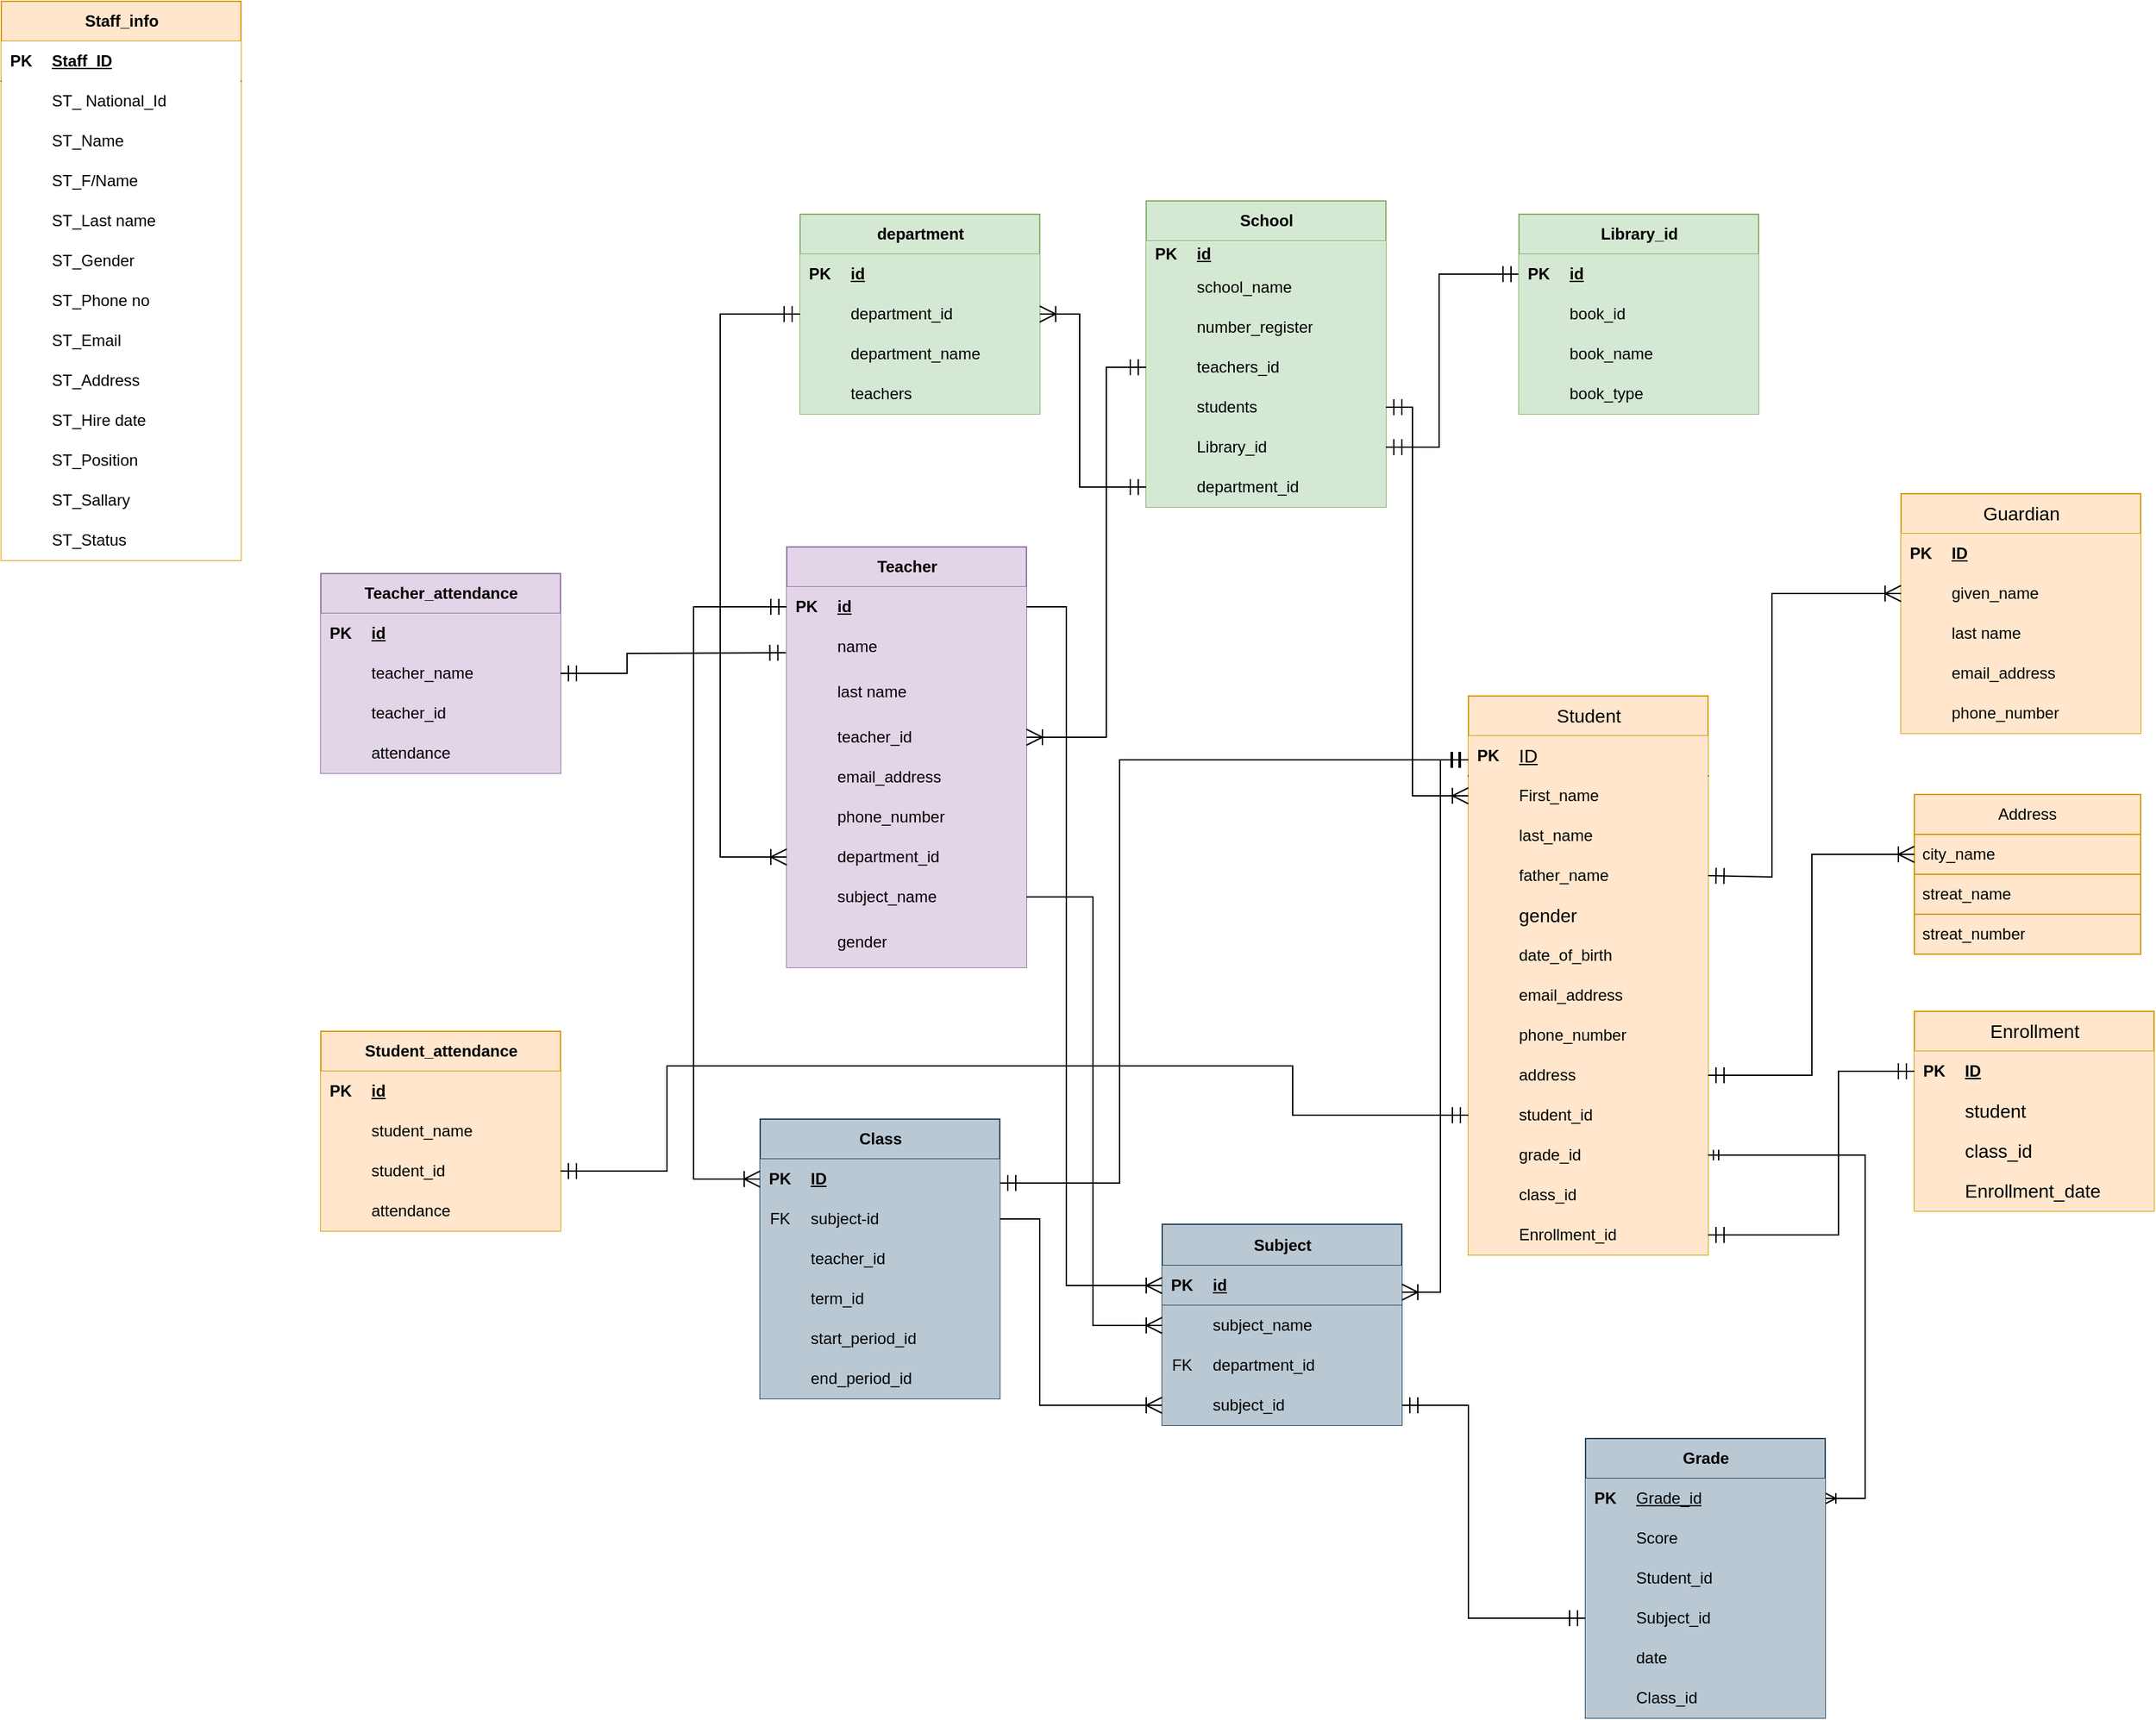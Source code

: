 <mxfile version="27.1.0" pages="2">
  <diagram name="Page-1" id="nbILnIoFjJxwPntXuKlM">
    <mxGraphModel dx="1557" dy="414" grid="1" gridSize="10" guides="1" tooltips="1" connect="1" arrows="1" fold="1" page="1" pageScale="1" pageWidth="850" pageHeight="1100" math="0" shadow="0">
      <root>
        <mxCell id="0" />
        <mxCell id="1" parent="0" />
        <mxCell id="aWu-S4BMmCRGgqqn0Z_W-1" value="Student" style="shape=table;startSize=30;container=1;collapsible=1;childLayout=tableLayout;fixedRows=1;rowLines=0;fontStyle=0;align=center;resizeLast=1;html=1;fontSize=14;labelBackgroundColor=none;fillColor=#ffe6cc;strokeColor=#d79b00;" parent="1" vertex="1">
          <mxGeometry x="812" y="972" width="180" height="420" as="geometry" />
        </mxCell>
        <mxCell id="aWu-S4BMmCRGgqqn0Z_W-2" value="" style="shape=tableRow;horizontal=0;startSize=0;swimlaneHead=0;swimlaneBody=0;fillColor=none;collapsible=0;dropTarget=0;points=[[0,0.5],[1,0.5]];portConstraint=eastwest;top=0;left=0;right=0;bottom=1;labelBackgroundColor=none;" parent="aWu-S4BMmCRGgqqn0Z_W-1" vertex="1">
          <mxGeometry y="30" width="180" height="30" as="geometry" />
        </mxCell>
        <mxCell id="aWu-S4BMmCRGgqqn0Z_W-3" value="PK" style="shape=partialRectangle;connectable=0;fillColor=#ffe6cc;top=0;left=0;bottom=0;right=0;fontStyle=1;overflow=hidden;whiteSpace=wrap;html=1;labelBackgroundColor=none;strokeColor=#d79b00;" parent="aWu-S4BMmCRGgqqn0Z_W-2" vertex="1">
          <mxGeometry width="30" height="30" as="geometry">
            <mxRectangle width="30" height="30" as="alternateBounds" />
          </mxGeometry>
        </mxCell>
        <mxCell id="aWu-S4BMmCRGgqqn0Z_W-4" value="ID" style="shape=partialRectangle;connectable=0;fillColor=#ffe6cc;top=0;left=0;bottom=0;right=0;align=left;spacingLeft=6;fontStyle=4;overflow=hidden;whiteSpace=wrap;html=1;fontSize=14;labelBackgroundColor=none;strokeColor=#d79b00;" parent="aWu-S4BMmCRGgqqn0Z_W-2" vertex="1">
          <mxGeometry x="30" width="150" height="30" as="geometry">
            <mxRectangle width="150" height="30" as="alternateBounds" />
          </mxGeometry>
        </mxCell>
        <mxCell id="aWu-S4BMmCRGgqqn0Z_W-5" value="" style="shape=tableRow;horizontal=0;startSize=0;swimlaneHead=0;swimlaneBody=0;fillColor=none;collapsible=0;dropTarget=0;points=[[0,0.5],[1,0.5]];portConstraint=eastwest;top=0;left=0;right=0;bottom=0;labelBackgroundColor=none;" parent="aWu-S4BMmCRGgqqn0Z_W-1" vertex="1">
          <mxGeometry y="60" width="180" height="30" as="geometry" />
        </mxCell>
        <mxCell id="aWu-S4BMmCRGgqqn0Z_W-6" value="" style="shape=partialRectangle;connectable=0;fillColor=#ffe6cc;top=0;left=0;bottom=0;right=0;editable=1;overflow=hidden;whiteSpace=wrap;html=1;labelBackgroundColor=none;strokeColor=#d79b00;" parent="aWu-S4BMmCRGgqqn0Z_W-5" vertex="1">
          <mxGeometry width="30" height="30" as="geometry">
            <mxRectangle width="30" height="30" as="alternateBounds" />
          </mxGeometry>
        </mxCell>
        <mxCell id="aWu-S4BMmCRGgqqn0Z_W-7" value="First_name" style="shape=partialRectangle;connectable=0;fillColor=#ffe6cc;top=0;left=0;bottom=0;right=0;align=left;spacingLeft=6;overflow=hidden;whiteSpace=wrap;html=1;labelBackgroundColor=none;strokeColor=#d79b00;" parent="aWu-S4BMmCRGgqqn0Z_W-5" vertex="1">
          <mxGeometry x="30" width="150" height="30" as="geometry">
            <mxRectangle width="150" height="30" as="alternateBounds" />
          </mxGeometry>
        </mxCell>
        <mxCell id="aWu-S4BMmCRGgqqn0Z_W-8" value="" style="shape=tableRow;horizontal=0;startSize=0;swimlaneHead=0;swimlaneBody=0;fillColor=none;collapsible=0;dropTarget=0;points=[[0,0.5],[1,0.5]];portConstraint=eastwest;top=0;left=0;right=0;bottom=0;labelBackgroundColor=none;" parent="aWu-S4BMmCRGgqqn0Z_W-1" vertex="1">
          <mxGeometry y="90" width="180" height="30" as="geometry" />
        </mxCell>
        <mxCell id="aWu-S4BMmCRGgqqn0Z_W-9" value="" style="shape=partialRectangle;connectable=0;fillColor=#ffe6cc;top=0;left=0;bottom=0;right=0;editable=1;overflow=hidden;whiteSpace=wrap;html=1;labelBackgroundColor=none;strokeColor=#d79b00;" parent="aWu-S4BMmCRGgqqn0Z_W-8" vertex="1">
          <mxGeometry width="30" height="30" as="geometry">
            <mxRectangle width="30" height="30" as="alternateBounds" />
          </mxGeometry>
        </mxCell>
        <mxCell id="aWu-S4BMmCRGgqqn0Z_W-10" value="last_name" style="shape=partialRectangle;connectable=0;fillColor=#ffe6cc;top=0;left=0;bottom=0;right=0;align=left;spacingLeft=6;overflow=hidden;whiteSpace=wrap;html=1;labelBackgroundColor=none;strokeColor=#d79b00;" parent="aWu-S4BMmCRGgqqn0Z_W-8" vertex="1">
          <mxGeometry x="30" width="150" height="30" as="geometry">
            <mxRectangle width="150" height="30" as="alternateBounds" />
          </mxGeometry>
        </mxCell>
        <mxCell id="aWu-S4BMmCRGgqqn0Z_W-11" value="" style="shape=tableRow;horizontal=0;startSize=0;swimlaneHead=0;swimlaneBody=0;fillColor=none;collapsible=0;dropTarget=0;points=[[0,0.5],[1,0.5]];portConstraint=eastwest;top=0;left=0;right=0;bottom=0;labelBackgroundColor=none;" parent="aWu-S4BMmCRGgqqn0Z_W-1" vertex="1">
          <mxGeometry y="120" width="180" height="30" as="geometry" />
        </mxCell>
        <mxCell id="aWu-S4BMmCRGgqqn0Z_W-12" value="" style="shape=partialRectangle;connectable=0;fillColor=#ffe6cc;top=0;left=0;bottom=0;right=0;editable=1;overflow=hidden;whiteSpace=wrap;html=1;labelBackgroundColor=none;strokeColor=#d79b00;" parent="aWu-S4BMmCRGgqqn0Z_W-11" vertex="1">
          <mxGeometry width="30" height="30" as="geometry">
            <mxRectangle width="30" height="30" as="alternateBounds" />
          </mxGeometry>
        </mxCell>
        <mxCell id="aWu-S4BMmCRGgqqn0Z_W-13" value="father_name" style="shape=partialRectangle;connectable=0;fillColor=#ffe6cc;top=0;left=0;bottom=0;right=0;align=left;spacingLeft=6;overflow=hidden;whiteSpace=wrap;html=1;labelBackgroundColor=none;strokeColor=#d79b00;" parent="aWu-S4BMmCRGgqqn0Z_W-11" vertex="1">
          <mxGeometry x="30" width="150" height="30" as="geometry">
            <mxRectangle width="150" height="30" as="alternateBounds" />
          </mxGeometry>
        </mxCell>
        <mxCell id="aWu-S4BMmCRGgqqn0Z_W-14" value="" style="shape=tableRow;horizontal=0;startSize=0;swimlaneHead=0;swimlaneBody=0;fillColor=none;collapsible=0;dropTarget=0;points=[[0,0.5],[1,0.5]];portConstraint=eastwest;top=0;left=0;right=0;bottom=0;labelBackgroundColor=none;" parent="aWu-S4BMmCRGgqqn0Z_W-1" vertex="1">
          <mxGeometry y="150" width="180" height="30" as="geometry" />
        </mxCell>
        <mxCell id="aWu-S4BMmCRGgqqn0Z_W-15" value="" style="shape=partialRectangle;connectable=0;fillColor=#ffe6cc;top=0;left=0;bottom=0;right=0;editable=1;overflow=hidden;whiteSpace=wrap;html=1;labelBackgroundColor=none;strokeColor=#d79b00;" parent="aWu-S4BMmCRGgqqn0Z_W-14" vertex="1">
          <mxGeometry width="30" height="30" as="geometry">
            <mxRectangle width="30" height="30" as="alternateBounds" />
          </mxGeometry>
        </mxCell>
        <mxCell id="aWu-S4BMmCRGgqqn0Z_W-16" value="&lt;span style=&quot;font-weight: normal;&quot;&gt;&lt;font style=&quot;font-size: 14px;&quot;&gt;gender&lt;/font&gt;&lt;/span&gt;" style="shape=partialRectangle;connectable=0;fillColor=#ffe6cc;top=0;left=0;bottom=0;right=0;align=left;spacingLeft=6;overflow=hidden;whiteSpace=wrap;html=1;fontStyle=1;labelBackgroundColor=none;strokeColor=#d79b00;" parent="aWu-S4BMmCRGgqqn0Z_W-14" vertex="1">
          <mxGeometry x="30" width="150" height="30" as="geometry">
            <mxRectangle width="150" height="30" as="alternateBounds" />
          </mxGeometry>
        </mxCell>
        <mxCell id="aWu-S4BMmCRGgqqn0Z_W-17" value="" style="shape=tableRow;horizontal=0;startSize=0;swimlaneHead=0;swimlaneBody=0;fillColor=none;collapsible=0;dropTarget=0;points=[[0,0.5],[1,0.5]];portConstraint=eastwest;top=0;left=0;right=0;bottom=0;labelBackgroundColor=none;" parent="aWu-S4BMmCRGgqqn0Z_W-1" vertex="1">
          <mxGeometry y="180" width="180" height="30" as="geometry" />
        </mxCell>
        <mxCell id="aWu-S4BMmCRGgqqn0Z_W-18" value="" style="shape=partialRectangle;connectable=0;fillColor=#ffe6cc;top=0;left=0;bottom=0;right=0;editable=1;overflow=hidden;whiteSpace=wrap;html=1;labelBackgroundColor=none;strokeColor=#d79b00;" parent="aWu-S4BMmCRGgqqn0Z_W-17" vertex="1">
          <mxGeometry width="30" height="30" as="geometry">
            <mxRectangle width="30" height="30" as="alternateBounds" />
          </mxGeometry>
        </mxCell>
        <mxCell id="aWu-S4BMmCRGgqqn0Z_W-19" value="date_of_birth" style="shape=partialRectangle;connectable=0;fillColor=#ffe6cc;top=0;left=0;bottom=0;right=0;align=left;spacingLeft=6;overflow=hidden;whiteSpace=wrap;html=1;labelBackgroundColor=none;strokeColor=#d79b00;" parent="aWu-S4BMmCRGgqqn0Z_W-17" vertex="1">
          <mxGeometry x="30" width="150" height="30" as="geometry">
            <mxRectangle width="150" height="30" as="alternateBounds" />
          </mxGeometry>
        </mxCell>
        <mxCell id="aWu-S4BMmCRGgqqn0Z_W-20" value="" style="shape=tableRow;horizontal=0;startSize=0;swimlaneHead=0;swimlaneBody=0;fillColor=none;collapsible=0;dropTarget=0;points=[[0,0.5],[1,0.5]];portConstraint=eastwest;top=0;left=0;right=0;bottom=0;labelBackgroundColor=none;" parent="aWu-S4BMmCRGgqqn0Z_W-1" vertex="1">
          <mxGeometry y="210" width="180" height="30" as="geometry" />
        </mxCell>
        <mxCell id="aWu-S4BMmCRGgqqn0Z_W-21" value="" style="shape=partialRectangle;connectable=0;fillColor=#ffe6cc;top=0;left=0;bottom=0;right=0;editable=1;overflow=hidden;whiteSpace=wrap;html=1;labelBackgroundColor=none;strokeColor=#d79b00;" parent="aWu-S4BMmCRGgqqn0Z_W-20" vertex="1">
          <mxGeometry width="30" height="30" as="geometry">
            <mxRectangle width="30" height="30" as="alternateBounds" />
          </mxGeometry>
        </mxCell>
        <mxCell id="aWu-S4BMmCRGgqqn0Z_W-22" value="email_address" style="shape=partialRectangle;connectable=0;fillColor=#ffe6cc;top=0;left=0;bottom=0;right=0;align=left;spacingLeft=6;overflow=hidden;whiteSpace=wrap;html=1;labelBackgroundColor=none;strokeColor=#d79b00;" parent="aWu-S4BMmCRGgqqn0Z_W-20" vertex="1">
          <mxGeometry x="30" width="150" height="30" as="geometry">
            <mxRectangle width="150" height="30" as="alternateBounds" />
          </mxGeometry>
        </mxCell>
        <mxCell id="aWu-S4BMmCRGgqqn0Z_W-23" value="" style="shape=tableRow;horizontal=0;startSize=0;swimlaneHead=0;swimlaneBody=0;fillColor=none;collapsible=0;dropTarget=0;points=[[0,0.5],[1,0.5]];portConstraint=eastwest;top=0;left=0;right=0;bottom=0;labelBackgroundColor=none;" parent="aWu-S4BMmCRGgqqn0Z_W-1" vertex="1">
          <mxGeometry y="240" width="180" height="30" as="geometry" />
        </mxCell>
        <mxCell id="aWu-S4BMmCRGgqqn0Z_W-24" value="" style="shape=partialRectangle;connectable=0;fillColor=#ffe6cc;top=0;left=0;bottom=0;right=0;editable=1;overflow=hidden;whiteSpace=wrap;html=1;labelBackgroundColor=none;strokeColor=#d79b00;" parent="aWu-S4BMmCRGgqqn0Z_W-23" vertex="1">
          <mxGeometry width="30" height="30" as="geometry">
            <mxRectangle width="30" height="30" as="alternateBounds" />
          </mxGeometry>
        </mxCell>
        <mxCell id="aWu-S4BMmCRGgqqn0Z_W-25" value="phone_number" style="shape=partialRectangle;connectable=0;fillColor=#ffe6cc;top=0;left=0;bottom=0;right=0;align=left;spacingLeft=6;overflow=hidden;whiteSpace=wrap;html=1;labelBackgroundColor=none;strokeColor=#d79b00;" parent="aWu-S4BMmCRGgqqn0Z_W-23" vertex="1">
          <mxGeometry x="30" width="150" height="30" as="geometry">
            <mxRectangle width="150" height="30" as="alternateBounds" />
          </mxGeometry>
        </mxCell>
        <mxCell id="aWu-S4BMmCRGgqqn0Z_W-26" value="" style="shape=tableRow;horizontal=0;startSize=0;swimlaneHead=0;swimlaneBody=0;fillColor=none;collapsible=0;dropTarget=0;points=[[0,0.5],[1,0.5]];portConstraint=eastwest;top=0;left=0;right=0;bottom=0;labelBackgroundColor=none;" parent="aWu-S4BMmCRGgqqn0Z_W-1" vertex="1">
          <mxGeometry y="270" width="180" height="30" as="geometry" />
        </mxCell>
        <mxCell id="aWu-S4BMmCRGgqqn0Z_W-27" value="" style="shape=partialRectangle;connectable=0;fillColor=#ffe6cc;top=0;left=0;bottom=0;right=0;editable=1;overflow=hidden;whiteSpace=wrap;html=1;labelBackgroundColor=none;strokeColor=#d79b00;" parent="aWu-S4BMmCRGgqqn0Z_W-26" vertex="1">
          <mxGeometry width="30" height="30" as="geometry">
            <mxRectangle width="30" height="30" as="alternateBounds" />
          </mxGeometry>
        </mxCell>
        <mxCell id="aWu-S4BMmCRGgqqn0Z_W-28" value="address" style="shape=partialRectangle;connectable=0;fillColor=#ffe6cc;top=0;left=0;bottom=0;right=0;align=left;spacingLeft=6;overflow=hidden;whiteSpace=wrap;html=1;labelBackgroundColor=none;strokeColor=#d79b00;" parent="aWu-S4BMmCRGgqqn0Z_W-26" vertex="1">
          <mxGeometry x="30" width="150" height="30" as="geometry">
            <mxRectangle width="150" height="30" as="alternateBounds" />
          </mxGeometry>
        </mxCell>
        <mxCell id="aWu-S4BMmCRGgqqn0Z_W-29" value="" style="shape=tableRow;horizontal=0;startSize=0;swimlaneHead=0;swimlaneBody=0;fillColor=none;collapsible=0;dropTarget=0;points=[[0,0.5],[1,0.5]];portConstraint=eastwest;top=0;left=0;right=0;bottom=0;labelBackgroundColor=none;" parent="aWu-S4BMmCRGgqqn0Z_W-1" vertex="1">
          <mxGeometry y="300" width="180" height="30" as="geometry" />
        </mxCell>
        <mxCell id="aWu-S4BMmCRGgqqn0Z_W-30" value="" style="shape=partialRectangle;connectable=0;fillColor=#ffe6cc;top=0;left=0;bottom=0;right=0;editable=1;overflow=hidden;whiteSpace=wrap;html=1;labelBackgroundColor=none;strokeColor=#d79b00;" parent="aWu-S4BMmCRGgqqn0Z_W-29" vertex="1">
          <mxGeometry width="30" height="30" as="geometry">
            <mxRectangle width="30" height="30" as="alternateBounds" />
          </mxGeometry>
        </mxCell>
        <mxCell id="aWu-S4BMmCRGgqqn0Z_W-31" value="student_id" style="shape=partialRectangle;connectable=0;fillColor=#ffe6cc;top=0;left=0;bottom=0;right=0;align=left;spacingLeft=6;overflow=hidden;whiteSpace=wrap;html=1;labelBackgroundColor=none;strokeColor=#d79b00;" parent="aWu-S4BMmCRGgqqn0Z_W-29" vertex="1">
          <mxGeometry x="30" width="150" height="30" as="geometry">
            <mxRectangle width="150" height="30" as="alternateBounds" />
          </mxGeometry>
        </mxCell>
        <mxCell id="aWu-S4BMmCRGgqqn0Z_W-32" value="" style="shape=tableRow;horizontal=0;startSize=0;swimlaneHead=0;swimlaneBody=0;fillColor=none;collapsible=0;dropTarget=0;points=[[0,0.5],[1,0.5]];portConstraint=eastwest;top=0;left=0;right=0;bottom=0;labelBackgroundColor=none;" parent="aWu-S4BMmCRGgqqn0Z_W-1" vertex="1">
          <mxGeometry y="330" width="180" height="30" as="geometry" />
        </mxCell>
        <mxCell id="aWu-S4BMmCRGgqqn0Z_W-33" value="" style="shape=partialRectangle;connectable=0;fillColor=#ffe6cc;top=0;left=0;bottom=0;right=0;editable=1;overflow=hidden;whiteSpace=wrap;html=1;labelBackgroundColor=none;strokeColor=#d79b00;" parent="aWu-S4BMmCRGgqqn0Z_W-32" vertex="1">
          <mxGeometry width="30" height="30" as="geometry">
            <mxRectangle width="30" height="30" as="alternateBounds" />
          </mxGeometry>
        </mxCell>
        <mxCell id="aWu-S4BMmCRGgqqn0Z_W-34" value="grade_id" style="shape=partialRectangle;connectable=0;fillColor=#ffe6cc;top=0;left=0;bottom=0;right=0;align=left;spacingLeft=6;overflow=hidden;whiteSpace=wrap;html=1;labelBackgroundColor=none;strokeColor=#d79b00;" parent="aWu-S4BMmCRGgqqn0Z_W-32" vertex="1">
          <mxGeometry x="30" width="150" height="30" as="geometry">
            <mxRectangle width="150" height="30" as="alternateBounds" />
          </mxGeometry>
        </mxCell>
        <mxCell id="aWu-S4BMmCRGgqqn0Z_W-35" value="" style="shape=tableRow;horizontal=0;startSize=0;swimlaneHead=0;swimlaneBody=0;fillColor=none;collapsible=0;dropTarget=0;points=[[0,0.5],[1,0.5]];portConstraint=eastwest;top=0;left=0;right=0;bottom=0;labelBackgroundColor=none;" parent="aWu-S4BMmCRGgqqn0Z_W-1" vertex="1">
          <mxGeometry y="360" width="180" height="30" as="geometry" />
        </mxCell>
        <mxCell id="aWu-S4BMmCRGgqqn0Z_W-36" value="" style="shape=partialRectangle;connectable=0;fillColor=#ffe6cc;top=0;left=0;bottom=0;right=0;editable=1;overflow=hidden;whiteSpace=wrap;html=1;labelBackgroundColor=none;strokeColor=#d79b00;" parent="aWu-S4BMmCRGgqqn0Z_W-35" vertex="1">
          <mxGeometry width="30" height="30" as="geometry">
            <mxRectangle width="30" height="30" as="alternateBounds" />
          </mxGeometry>
        </mxCell>
        <mxCell id="aWu-S4BMmCRGgqqn0Z_W-37" value="class_id" style="shape=partialRectangle;connectable=0;fillColor=#ffe6cc;top=0;left=0;bottom=0;right=0;align=left;spacingLeft=6;overflow=hidden;whiteSpace=wrap;html=1;labelBackgroundColor=none;strokeColor=#d79b00;" parent="aWu-S4BMmCRGgqqn0Z_W-35" vertex="1">
          <mxGeometry x="30" width="150" height="30" as="geometry">
            <mxRectangle width="150" height="30" as="alternateBounds" />
          </mxGeometry>
        </mxCell>
        <mxCell id="aWu-S4BMmCRGgqqn0Z_W-38" value="" style="shape=tableRow;horizontal=0;startSize=0;swimlaneHead=0;swimlaneBody=0;fillColor=none;collapsible=0;dropTarget=0;points=[[0,0.5],[1,0.5]];portConstraint=eastwest;top=0;left=0;right=0;bottom=0;labelBackgroundColor=none;" parent="aWu-S4BMmCRGgqqn0Z_W-1" vertex="1">
          <mxGeometry y="390" width="180" height="30" as="geometry" />
        </mxCell>
        <mxCell id="aWu-S4BMmCRGgqqn0Z_W-39" value="" style="shape=partialRectangle;connectable=0;fillColor=#ffe6cc;top=0;left=0;bottom=0;right=0;editable=1;overflow=hidden;whiteSpace=wrap;html=1;labelBackgroundColor=none;strokeColor=#d79b00;" parent="aWu-S4BMmCRGgqqn0Z_W-38" vertex="1">
          <mxGeometry width="30" height="30" as="geometry">
            <mxRectangle width="30" height="30" as="alternateBounds" />
          </mxGeometry>
        </mxCell>
        <mxCell id="aWu-S4BMmCRGgqqn0Z_W-40" value="Enrollment_id" style="shape=partialRectangle;connectable=0;fillColor=#ffe6cc;top=0;left=0;bottom=0;right=0;align=left;spacingLeft=6;overflow=hidden;whiteSpace=wrap;html=1;labelBackgroundColor=none;strokeColor=#d79b00;" parent="aWu-S4BMmCRGgqqn0Z_W-38" vertex="1">
          <mxGeometry x="30" width="150" height="30" as="geometry">
            <mxRectangle width="150" height="30" as="alternateBounds" />
          </mxGeometry>
        </mxCell>
        <mxCell id="aWu-S4BMmCRGgqqn0Z_W-41" value="Address" style="swimlane;fontStyle=0;childLayout=stackLayout;horizontal=1;startSize=30;horizontalStack=0;resizeParent=1;resizeParentMax=0;resizeLast=0;collapsible=1;marginBottom=0;whiteSpace=wrap;html=1;labelBackgroundColor=none;fillColor=#ffe6cc;strokeColor=#d79b00;" parent="1" vertex="1">
          <mxGeometry x="1147" y="1046" width="170" height="120" as="geometry" />
        </mxCell>
        <mxCell id="aWu-S4BMmCRGgqqn0Z_W-42" value="city_name" style="text;align=left;verticalAlign=middle;spacingLeft=4;spacingRight=4;overflow=hidden;points=[[0,0.5],[1,0.5]];portConstraint=eastwest;rotatable=0;whiteSpace=wrap;html=1;labelBackgroundColor=none;fillColor=#ffe6cc;strokeColor=#d79b00;" parent="aWu-S4BMmCRGgqqn0Z_W-41" vertex="1">
          <mxGeometry y="30" width="170" height="30" as="geometry" />
        </mxCell>
        <mxCell id="aWu-S4BMmCRGgqqn0Z_W-43" value="streat_name" style="text;strokeColor=#d79b00;fillColor=#ffe6cc;align=left;verticalAlign=middle;spacingLeft=4;spacingRight=4;overflow=hidden;points=[[0,0.5],[1,0.5]];portConstraint=eastwest;rotatable=0;whiteSpace=wrap;html=1;labelBackgroundColor=none;" parent="aWu-S4BMmCRGgqqn0Z_W-41" vertex="1">
          <mxGeometry y="60" width="170" height="30" as="geometry" />
        </mxCell>
        <mxCell id="aWu-S4BMmCRGgqqn0Z_W-44" value="streat_number" style="text;strokeColor=#d79b00;fillColor=#ffe6cc;align=left;verticalAlign=middle;spacingLeft=4;spacingRight=4;overflow=hidden;points=[[0,0.5],[1,0.5]];portConstraint=eastwest;rotatable=0;whiteSpace=wrap;html=1;labelBackgroundColor=none;" parent="aWu-S4BMmCRGgqqn0Z_W-41" vertex="1">
          <mxGeometry y="90" width="170" height="30" as="geometry" />
        </mxCell>
        <mxCell id="aWu-S4BMmCRGgqqn0Z_W-45" value="" style="fontSize=12;html=1;endArrow=ERoneToMany;startArrow=ERmandOne;rounded=0;endSize=10;startSize=10;labelBackgroundColor=none;fontColor=default;exitX=1;exitY=0.5;exitDx=0;exitDy=0;entryX=0;entryY=0.5;entryDx=0;entryDy=0;" parent="1" source="aWu-S4BMmCRGgqqn0Z_W-26" target="aWu-S4BMmCRGgqqn0Z_W-42" edge="1">
          <mxGeometry width="100" height="100" relative="1" as="geometry">
            <mxPoint x="990.0" y="1072.26" as="sourcePoint" />
            <mxPoint x="1146" y="1072" as="targetPoint" />
            <Array as="points">
              <mxPoint x="1070" y="1257" />
              <mxPoint x="1070" y="1091" />
            </Array>
          </mxGeometry>
        </mxCell>
        <mxCell id="aWu-S4BMmCRGgqqn0Z_W-46" value="Guardian" style="shape=table;startSize=30;container=1;collapsible=1;childLayout=tableLayout;fixedRows=1;rowLines=0;align=center;resizeLast=1;html=1;fontSize=14;labelBackgroundColor=none;fillColor=#ffe6cc;strokeColor=#d79b00;" parent="1" vertex="1">
          <mxGeometry x="1137" y="820" width="180" height="180" as="geometry" />
        </mxCell>
        <mxCell id="aWu-S4BMmCRGgqqn0Z_W-47" value="" style="shape=tableRow;horizontal=0;startSize=0;swimlaneHead=0;swimlaneBody=0;fillColor=#ffe6cc;collapsible=0;dropTarget=0;points=[[0,0.5],[1,0.5]];portConstraint=eastwest;top=0;left=0;right=0;bottom=1;labelBackgroundColor=none;strokeColor=#d79b00;" parent="aWu-S4BMmCRGgqqn0Z_W-46" vertex="1">
          <mxGeometry y="30" width="180" height="30" as="geometry" />
        </mxCell>
        <mxCell id="aWu-S4BMmCRGgqqn0Z_W-48" value="PK" style="shape=partialRectangle;connectable=0;fillColor=#ffe6cc;top=0;left=0;bottom=0;right=0;fontStyle=1;overflow=hidden;whiteSpace=wrap;html=1;labelBackgroundColor=none;strokeColor=#d79b00;" parent="aWu-S4BMmCRGgqqn0Z_W-47" vertex="1">
          <mxGeometry width="30" height="30" as="geometry">
            <mxRectangle width="30" height="30" as="alternateBounds" />
          </mxGeometry>
        </mxCell>
        <mxCell id="aWu-S4BMmCRGgqqn0Z_W-49" value="ID" style="shape=partialRectangle;connectable=0;fillColor=#ffe6cc;top=0;left=0;bottom=0;right=0;align=left;spacingLeft=6;fontStyle=5;overflow=hidden;whiteSpace=wrap;html=1;labelBackgroundColor=none;strokeColor=#d79b00;" parent="aWu-S4BMmCRGgqqn0Z_W-47" vertex="1">
          <mxGeometry x="30" width="150" height="30" as="geometry">
            <mxRectangle width="150" height="30" as="alternateBounds" />
          </mxGeometry>
        </mxCell>
        <mxCell id="aWu-S4BMmCRGgqqn0Z_W-50" value="" style="shape=tableRow;horizontal=0;startSize=0;swimlaneHead=0;swimlaneBody=0;fillColor=#ffe6cc;collapsible=0;dropTarget=0;points=[[0,0.5],[1,0.5]];portConstraint=eastwest;top=0;left=0;right=0;bottom=0;labelBackgroundColor=none;strokeColor=#d79b00;" parent="aWu-S4BMmCRGgqqn0Z_W-46" vertex="1">
          <mxGeometry y="60" width="180" height="30" as="geometry" />
        </mxCell>
        <mxCell id="aWu-S4BMmCRGgqqn0Z_W-51" value="" style="shape=partialRectangle;connectable=0;fillColor=#ffe6cc;top=0;left=0;bottom=0;right=0;editable=1;overflow=hidden;whiteSpace=wrap;html=1;labelBackgroundColor=none;strokeColor=#d79b00;" parent="aWu-S4BMmCRGgqqn0Z_W-50" vertex="1">
          <mxGeometry width="30" height="30" as="geometry">
            <mxRectangle width="30" height="30" as="alternateBounds" />
          </mxGeometry>
        </mxCell>
        <mxCell id="aWu-S4BMmCRGgqqn0Z_W-52" value="given_name" style="shape=partialRectangle;connectable=0;fillColor=#ffe6cc;top=0;left=0;bottom=0;right=0;align=left;spacingLeft=6;overflow=hidden;whiteSpace=wrap;html=1;labelBackgroundColor=none;strokeColor=#d79b00;" parent="aWu-S4BMmCRGgqqn0Z_W-50" vertex="1">
          <mxGeometry x="30" width="150" height="30" as="geometry">
            <mxRectangle width="150" height="30" as="alternateBounds" />
          </mxGeometry>
        </mxCell>
        <mxCell id="aWu-S4BMmCRGgqqn0Z_W-53" value="" style="shape=tableRow;horizontal=0;startSize=0;swimlaneHead=0;swimlaneBody=0;fillColor=#ffe6cc;collapsible=0;dropTarget=0;points=[[0,0.5],[1,0.5]];portConstraint=eastwest;top=0;left=0;right=0;bottom=0;labelBackgroundColor=none;strokeColor=#d79b00;" parent="aWu-S4BMmCRGgqqn0Z_W-46" vertex="1">
          <mxGeometry y="90" width="180" height="30" as="geometry" />
        </mxCell>
        <mxCell id="aWu-S4BMmCRGgqqn0Z_W-54" value="" style="shape=partialRectangle;connectable=0;fillColor=#ffe6cc;top=0;left=0;bottom=0;right=0;editable=1;overflow=hidden;whiteSpace=wrap;html=1;labelBackgroundColor=none;strokeColor=#d79b00;" parent="aWu-S4BMmCRGgqqn0Z_W-53" vertex="1">
          <mxGeometry width="30" height="30" as="geometry">
            <mxRectangle width="30" height="30" as="alternateBounds" />
          </mxGeometry>
        </mxCell>
        <mxCell id="aWu-S4BMmCRGgqqn0Z_W-55" value="last name" style="shape=partialRectangle;connectable=0;fillColor=#ffe6cc;top=0;left=0;bottom=0;right=0;align=left;spacingLeft=6;overflow=hidden;whiteSpace=wrap;html=1;labelBackgroundColor=none;strokeColor=#d79b00;" parent="aWu-S4BMmCRGgqqn0Z_W-53" vertex="1">
          <mxGeometry x="30" width="150" height="30" as="geometry">
            <mxRectangle width="150" height="30" as="alternateBounds" />
          </mxGeometry>
        </mxCell>
        <mxCell id="aWu-S4BMmCRGgqqn0Z_W-56" value="" style="shape=tableRow;horizontal=0;startSize=0;swimlaneHead=0;swimlaneBody=0;fillColor=#ffe6cc;collapsible=0;dropTarget=0;points=[[0,0.5],[1,0.5]];portConstraint=eastwest;top=0;left=0;right=0;bottom=0;labelBackgroundColor=none;strokeColor=#d79b00;" parent="aWu-S4BMmCRGgqqn0Z_W-46" vertex="1">
          <mxGeometry y="120" width="180" height="30" as="geometry" />
        </mxCell>
        <mxCell id="aWu-S4BMmCRGgqqn0Z_W-57" value="" style="shape=partialRectangle;connectable=0;fillColor=#ffe6cc;top=0;left=0;bottom=0;right=0;editable=1;overflow=hidden;whiteSpace=wrap;html=1;labelBackgroundColor=none;strokeColor=#d79b00;" parent="aWu-S4BMmCRGgqqn0Z_W-56" vertex="1">
          <mxGeometry width="30" height="30" as="geometry">
            <mxRectangle width="30" height="30" as="alternateBounds" />
          </mxGeometry>
        </mxCell>
        <mxCell id="aWu-S4BMmCRGgqqn0Z_W-58" value="email_address" style="shape=partialRectangle;connectable=0;fillColor=#ffe6cc;top=0;left=0;bottom=0;right=0;align=left;spacingLeft=6;overflow=hidden;whiteSpace=wrap;html=1;labelBackgroundColor=none;strokeColor=#d79b00;" parent="aWu-S4BMmCRGgqqn0Z_W-56" vertex="1">
          <mxGeometry x="30" width="150" height="30" as="geometry">
            <mxRectangle width="150" height="30" as="alternateBounds" />
          </mxGeometry>
        </mxCell>
        <mxCell id="aWu-S4BMmCRGgqqn0Z_W-59" value="" style="shape=tableRow;horizontal=0;startSize=0;swimlaneHead=0;swimlaneBody=0;fillColor=#ffe6cc;collapsible=0;dropTarget=0;points=[[0,0.5],[1,0.5]];portConstraint=eastwest;top=0;left=0;right=0;bottom=0;labelBackgroundColor=none;strokeColor=#d79b00;" parent="aWu-S4BMmCRGgqqn0Z_W-46" vertex="1">
          <mxGeometry y="150" width="180" height="30" as="geometry" />
        </mxCell>
        <mxCell id="aWu-S4BMmCRGgqqn0Z_W-60" value="" style="shape=partialRectangle;connectable=0;fillColor=#ffe6cc;top=0;left=0;bottom=0;right=0;editable=1;overflow=hidden;whiteSpace=wrap;html=1;labelBackgroundColor=none;strokeColor=#d79b00;" parent="aWu-S4BMmCRGgqqn0Z_W-59" vertex="1">
          <mxGeometry width="30" height="30" as="geometry">
            <mxRectangle width="30" height="30" as="alternateBounds" />
          </mxGeometry>
        </mxCell>
        <mxCell id="aWu-S4BMmCRGgqqn0Z_W-61" value="phone_number" style="shape=partialRectangle;connectable=0;fillColor=#ffe6cc;top=0;left=0;bottom=0;right=0;align=left;spacingLeft=6;overflow=hidden;whiteSpace=wrap;html=1;labelBackgroundColor=none;strokeColor=#d79b00;" parent="aWu-S4BMmCRGgqqn0Z_W-59" vertex="1">
          <mxGeometry x="30" width="150" height="30" as="geometry">
            <mxRectangle width="150" height="30" as="alternateBounds" />
          </mxGeometry>
        </mxCell>
        <mxCell id="aWu-S4BMmCRGgqqn0Z_W-62" value="Class" style="shape=table;startSize=30;container=1;collapsible=1;childLayout=tableLayout;fixedRows=1;rowLines=0;fontStyle=1;align=center;resizeLast=1;html=1;labelBackgroundColor=none;fillColor=#bac8d3;strokeColor=#23445d;" parent="1" vertex="1">
          <mxGeometry x="280" y="1290" width="180" height="210" as="geometry" />
        </mxCell>
        <mxCell id="aWu-S4BMmCRGgqqn0Z_W-63" value="" style="shape=tableRow;horizontal=0;startSize=0;swimlaneHead=0;swimlaneBody=0;fillColor=#bac8d3;collapsible=0;dropTarget=0;points=[[0,0.5],[1,0.5]];portConstraint=eastwest;top=0;left=0;right=0;bottom=1;labelBackgroundColor=none;strokeColor=#23445d;" parent="aWu-S4BMmCRGgqqn0Z_W-62" vertex="1">
          <mxGeometry y="30" width="180" height="30" as="geometry" />
        </mxCell>
        <mxCell id="aWu-S4BMmCRGgqqn0Z_W-64" value="PK" style="shape=partialRectangle;connectable=0;fillColor=#bac8d3;top=0;left=0;bottom=0;right=0;fontStyle=1;overflow=hidden;whiteSpace=wrap;html=1;labelBackgroundColor=none;strokeColor=#23445d;" parent="aWu-S4BMmCRGgqqn0Z_W-63" vertex="1">
          <mxGeometry width="30" height="30" as="geometry">
            <mxRectangle width="30" height="30" as="alternateBounds" />
          </mxGeometry>
        </mxCell>
        <mxCell id="aWu-S4BMmCRGgqqn0Z_W-65" value="ID" style="shape=partialRectangle;connectable=0;fillColor=#bac8d3;top=0;left=0;bottom=0;right=0;align=left;spacingLeft=6;fontStyle=5;overflow=hidden;whiteSpace=wrap;html=1;labelBackgroundColor=none;strokeColor=#23445d;" parent="aWu-S4BMmCRGgqqn0Z_W-63" vertex="1">
          <mxGeometry x="30" width="150" height="30" as="geometry">
            <mxRectangle width="150" height="30" as="alternateBounds" />
          </mxGeometry>
        </mxCell>
        <mxCell id="aWu-S4BMmCRGgqqn0Z_W-66" value="" style="shape=tableRow;horizontal=0;startSize=0;swimlaneHead=0;swimlaneBody=0;fillColor=#bac8d3;collapsible=0;dropTarget=0;points=[[0,0.5],[1,0.5]];portConstraint=eastwest;top=0;left=0;right=0;bottom=0;labelBackgroundColor=none;strokeColor=#23445d;" parent="aWu-S4BMmCRGgqqn0Z_W-62" vertex="1">
          <mxGeometry y="60" width="180" height="30" as="geometry" />
        </mxCell>
        <mxCell id="aWu-S4BMmCRGgqqn0Z_W-67" value="FK" style="shape=partialRectangle;connectable=0;fillColor=#bac8d3;top=0;left=0;bottom=0;right=0;editable=1;overflow=hidden;whiteSpace=wrap;html=1;labelBackgroundColor=none;strokeColor=#23445d;" parent="aWu-S4BMmCRGgqqn0Z_W-66" vertex="1">
          <mxGeometry width="30" height="30" as="geometry">
            <mxRectangle width="30" height="30" as="alternateBounds" />
          </mxGeometry>
        </mxCell>
        <mxCell id="aWu-S4BMmCRGgqqn0Z_W-68" value="subject-id" style="shape=partialRectangle;connectable=0;fillColor=#bac8d3;top=0;left=0;bottom=0;right=0;align=left;spacingLeft=6;overflow=hidden;whiteSpace=wrap;html=1;labelBackgroundColor=none;strokeColor=#23445d;" parent="aWu-S4BMmCRGgqqn0Z_W-66" vertex="1">
          <mxGeometry x="30" width="150" height="30" as="geometry">
            <mxRectangle width="150" height="30" as="alternateBounds" />
          </mxGeometry>
        </mxCell>
        <mxCell id="aWu-S4BMmCRGgqqn0Z_W-69" value="" style="shape=tableRow;horizontal=0;startSize=0;swimlaneHead=0;swimlaneBody=0;fillColor=#bac8d3;collapsible=0;dropTarget=0;points=[[0,0.5],[1,0.5]];portConstraint=eastwest;top=0;left=0;right=0;bottom=0;labelBackgroundColor=none;strokeColor=#23445d;" parent="aWu-S4BMmCRGgqqn0Z_W-62" vertex="1">
          <mxGeometry y="90" width="180" height="30" as="geometry" />
        </mxCell>
        <mxCell id="aWu-S4BMmCRGgqqn0Z_W-70" value="" style="shape=partialRectangle;connectable=0;fillColor=#bac8d3;top=0;left=0;bottom=0;right=0;editable=1;overflow=hidden;whiteSpace=wrap;html=1;labelBackgroundColor=none;strokeColor=#23445d;" parent="aWu-S4BMmCRGgqqn0Z_W-69" vertex="1">
          <mxGeometry width="30" height="30" as="geometry">
            <mxRectangle width="30" height="30" as="alternateBounds" />
          </mxGeometry>
        </mxCell>
        <mxCell id="aWu-S4BMmCRGgqqn0Z_W-71" value="teacher_id" style="shape=partialRectangle;connectable=0;fillColor=#bac8d3;top=0;left=0;bottom=0;right=0;align=left;spacingLeft=6;overflow=hidden;whiteSpace=wrap;html=1;labelBackgroundColor=none;strokeColor=#23445d;" parent="aWu-S4BMmCRGgqqn0Z_W-69" vertex="1">
          <mxGeometry x="30" width="150" height="30" as="geometry">
            <mxRectangle width="150" height="30" as="alternateBounds" />
          </mxGeometry>
        </mxCell>
        <mxCell id="aWu-S4BMmCRGgqqn0Z_W-72" value="" style="shape=tableRow;horizontal=0;startSize=0;swimlaneHead=0;swimlaneBody=0;fillColor=#bac8d3;collapsible=0;dropTarget=0;points=[[0,0.5],[1,0.5]];portConstraint=eastwest;top=0;left=0;right=0;bottom=0;labelBackgroundColor=none;strokeColor=#23445d;" parent="aWu-S4BMmCRGgqqn0Z_W-62" vertex="1">
          <mxGeometry y="120" width="180" height="30" as="geometry" />
        </mxCell>
        <mxCell id="aWu-S4BMmCRGgqqn0Z_W-73" value="" style="shape=partialRectangle;connectable=0;fillColor=#bac8d3;top=0;left=0;bottom=0;right=0;editable=1;overflow=hidden;whiteSpace=wrap;html=1;labelBackgroundColor=none;strokeColor=#23445d;" parent="aWu-S4BMmCRGgqqn0Z_W-72" vertex="1">
          <mxGeometry width="30" height="30" as="geometry">
            <mxRectangle width="30" height="30" as="alternateBounds" />
          </mxGeometry>
        </mxCell>
        <mxCell id="aWu-S4BMmCRGgqqn0Z_W-74" value="term_id" style="shape=partialRectangle;connectable=0;fillColor=#bac8d3;top=0;left=0;bottom=0;right=0;align=left;spacingLeft=6;overflow=hidden;whiteSpace=wrap;html=1;labelBackgroundColor=none;strokeColor=#23445d;" parent="aWu-S4BMmCRGgqqn0Z_W-72" vertex="1">
          <mxGeometry x="30" width="150" height="30" as="geometry">
            <mxRectangle width="150" height="30" as="alternateBounds" />
          </mxGeometry>
        </mxCell>
        <mxCell id="aWu-S4BMmCRGgqqn0Z_W-75" value="" style="shape=tableRow;horizontal=0;startSize=0;swimlaneHead=0;swimlaneBody=0;fillColor=#bac8d3;collapsible=0;dropTarget=0;points=[[0,0.5],[1,0.5]];portConstraint=eastwest;top=0;left=0;right=0;bottom=0;labelBackgroundColor=none;strokeColor=#23445d;" parent="aWu-S4BMmCRGgqqn0Z_W-62" vertex="1">
          <mxGeometry y="150" width="180" height="30" as="geometry" />
        </mxCell>
        <mxCell id="aWu-S4BMmCRGgqqn0Z_W-76" value="" style="shape=partialRectangle;connectable=0;fillColor=#bac8d3;top=0;left=0;bottom=0;right=0;editable=1;overflow=hidden;whiteSpace=wrap;html=1;labelBackgroundColor=none;strokeColor=#23445d;" parent="aWu-S4BMmCRGgqqn0Z_W-75" vertex="1">
          <mxGeometry width="30" height="30" as="geometry">
            <mxRectangle width="30" height="30" as="alternateBounds" />
          </mxGeometry>
        </mxCell>
        <mxCell id="aWu-S4BMmCRGgqqn0Z_W-77" value="start_period_id" style="shape=partialRectangle;connectable=0;fillColor=#bac8d3;top=0;left=0;bottom=0;right=0;align=left;spacingLeft=6;overflow=hidden;whiteSpace=wrap;html=1;labelBackgroundColor=none;strokeColor=#23445d;" parent="aWu-S4BMmCRGgqqn0Z_W-75" vertex="1">
          <mxGeometry x="30" width="150" height="30" as="geometry">
            <mxRectangle width="150" height="30" as="alternateBounds" />
          </mxGeometry>
        </mxCell>
        <mxCell id="aWu-S4BMmCRGgqqn0Z_W-78" value="" style="shape=tableRow;horizontal=0;startSize=0;swimlaneHead=0;swimlaneBody=0;fillColor=#bac8d3;collapsible=0;dropTarget=0;points=[[0,0.5],[1,0.5]];portConstraint=eastwest;top=0;left=0;right=0;bottom=0;labelBackgroundColor=none;strokeColor=#23445d;" parent="aWu-S4BMmCRGgqqn0Z_W-62" vertex="1">
          <mxGeometry y="180" width="180" height="30" as="geometry" />
        </mxCell>
        <mxCell id="aWu-S4BMmCRGgqqn0Z_W-79" value="" style="shape=partialRectangle;connectable=0;fillColor=#bac8d3;top=0;left=0;bottom=0;right=0;editable=1;overflow=hidden;whiteSpace=wrap;html=1;labelBackgroundColor=none;strokeColor=#23445d;" parent="aWu-S4BMmCRGgqqn0Z_W-78" vertex="1">
          <mxGeometry width="30" height="30" as="geometry">
            <mxRectangle width="30" height="30" as="alternateBounds" />
          </mxGeometry>
        </mxCell>
        <mxCell id="aWu-S4BMmCRGgqqn0Z_W-80" value="end_period_id" style="shape=partialRectangle;connectable=0;fillColor=#bac8d3;top=0;left=0;bottom=0;right=0;align=left;spacingLeft=6;overflow=hidden;whiteSpace=wrap;html=1;labelBackgroundColor=none;strokeColor=#23445d;" parent="aWu-S4BMmCRGgqqn0Z_W-78" vertex="1">
          <mxGeometry x="30" width="150" height="30" as="geometry">
            <mxRectangle width="150" height="30" as="alternateBounds" />
          </mxGeometry>
        </mxCell>
        <mxCell id="aWu-S4BMmCRGgqqn0Z_W-81" value="" style="fontSize=12;html=1;endArrow=ERoneToMany;startArrow=ERmandOne;rounded=0;endSize=10;startSize=10;labelBackgroundColor=none;fontColor=default;exitX=1;exitY=0.5;exitDx=0;exitDy=0;" parent="1" source="aWu-S4BMmCRGgqqn0Z_W-11" target="aWu-S4BMmCRGgqqn0Z_W-50" edge="1">
          <mxGeometry width="100" height="100" relative="1" as="geometry">
            <mxPoint x="1020" y="1108" as="sourcePoint" />
            <mxPoint x="1080" y="1310" as="targetPoint" />
            <Array as="points">
              <mxPoint x="1040" y="1108" />
              <mxPoint x="1040" y="895" />
            </Array>
          </mxGeometry>
        </mxCell>
        <mxCell id="aWu-S4BMmCRGgqqn0Z_W-82" value="Subject" style="shape=table;startSize=31;container=1;collapsible=1;childLayout=tableLayout;fixedRows=1;rowLines=0;fontStyle=1;align=center;resizeLast=1;html=1;labelBackgroundColor=none;fillColor=#bac8d3;strokeColor=#23445d;" parent="1" vertex="1">
          <mxGeometry x="582" y="1369" width="180" height="151" as="geometry" />
        </mxCell>
        <mxCell id="aWu-S4BMmCRGgqqn0Z_W-83" value="" style="shape=tableRow;horizontal=0;startSize=0;swimlaneHead=0;swimlaneBody=0;fillColor=#bac8d3;collapsible=0;dropTarget=0;points=[[0,0.5],[1,0.5]];portConstraint=eastwest;top=0;left=0;right=0;bottom=1;labelBackgroundColor=none;strokeColor=#23445d;" parent="aWu-S4BMmCRGgqqn0Z_W-82" vertex="1">
          <mxGeometry y="31" width="180" height="30" as="geometry" />
        </mxCell>
        <mxCell id="aWu-S4BMmCRGgqqn0Z_W-84" value="PK" style="shape=partialRectangle;connectable=0;fillColor=none;top=0;left=0;bottom=0;right=0;fontStyle=1;overflow=hidden;whiteSpace=wrap;html=1;labelBackgroundColor=none;" parent="aWu-S4BMmCRGgqqn0Z_W-83" vertex="1">
          <mxGeometry width="30" height="30" as="geometry">
            <mxRectangle width="30" height="30" as="alternateBounds" />
          </mxGeometry>
        </mxCell>
        <mxCell id="aWu-S4BMmCRGgqqn0Z_W-85" value="id" style="shape=partialRectangle;connectable=0;fillColor=none;top=0;left=0;bottom=0;right=0;align=left;spacingLeft=6;fontStyle=5;overflow=hidden;whiteSpace=wrap;html=1;labelBackgroundColor=none;" parent="aWu-S4BMmCRGgqqn0Z_W-83" vertex="1">
          <mxGeometry x="30" width="150" height="30" as="geometry">
            <mxRectangle width="150" height="30" as="alternateBounds" />
          </mxGeometry>
        </mxCell>
        <mxCell id="aWu-S4BMmCRGgqqn0Z_W-86" value="" style="shape=tableRow;horizontal=0;startSize=0;swimlaneHead=0;swimlaneBody=0;fillColor=#bac8d3;collapsible=0;dropTarget=0;points=[[0,0.5],[1,0.5]];portConstraint=eastwest;top=0;left=0;right=0;bottom=0;labelBackgroundColor=none;strokeColor=#23445d;" parent="aWu-S4BMmCRGgqqn0Z_W-82" vertex="1">
          <mxGeometry y="61" width="180" height="30" as="geometry" />
        </mxCell>
        <mxCell id="aWu-S4BMmCRGgqqn0Z_W-87" value="" style="shape=partialRectangle;connectable=0;fillColor=none;top=0;left=0;bottom=0;right=0;editable=1;overflow=hidden;whiteSpace=wrap;html=1;labelBackgroundColor=none;" parent="aWu-S4BMmCRGgqqn0Z_W-86" vertex="1">
          <mxGeometry width="30" height="30" as="geometry">
            <mxRectangle width="30" height="30" as="alternateBounds" />
          </mxGeometry>
        </mxCell>
        <mxCell id="aWu-S4BMmCRGgqqn0Z_W-88" value="subject_name" style="shape=partialRectangle;connectable=0;fillColor=none;top=0;left=0;bottom=0;right=0;align=left;spacingLeft=6;overflow=hidden;whiteSpace=wrap;html=1;labelBackgroundColor=none;" parent="aWu-S4BMmCRGgqqn0Z_W-86" vertex="1">
          <mxGeometry x="30" width="150" height="30" as="geometry">
            <mxRectangle width="150" height="30" as="alternateBounds" />
          </mxGeometry>
        </mxCell>
        <mxCell id="aWu-S4BMmCRGgqqn0Z_W-89" value="" style="shape=tableRow;horizontal=0;startSize=0;swimlaneHead=0;swimlaneBody=0;fillColor=#bac8d3;collapsible=0;dropTarget=0;points=[[0,0.5],[1,0.5]];portConstraint=eastwest;top=0;left=0;right=0;bottom=0;labelBackgroundColor=none;strokeColor=#23445d;" parent="aWu-S4BMmCRGgqqn0Z_W-82" vertex="1">
          <mxGeometry y="91" width="180" height="30" as="geometry" />
        </mxCell>
        <mxCell id="aWu-S4BMmCRGgqqn0Z_W-90" value="FK" style="shape=partialRectangle;connectable=0;fillColor=none;top=0;left=0;bottom=0;right=0;editable=1;overflow=hidden;whiteSpace=wrap;html=1;labelBackgroundColor=none;" parent="aWu-S4BMmCRGgqqn0Z_W-89" vertex="1">
          <mxGeometry width="30" height="30" as="geometry">
            <mxRectangle width="30" height="30" as="alternateBounds" />
          </mxGeometry>
        </mxCell>
        <mxCell id="aWu-S4BMmCRGgqqn0Z_W-91" value="department_id" style="shape=partialRectangle;connectable=0;fillColor=none;top=0;left=0;bottom=0;right=0;align=left;spacingLeft=6;overflow=hidden;whiteSpace=wrap;html=1;labelBackgroundColor=none;" parent="aWu-S4BMmCRGgqqn0Z_W-89" vertex="1">
          <mxGeometry x="30" width="150" height="30" as="geometry">
            <mxRectangle width="150" height="30" as="alternateBounds" />
          </mxGeometry>
        </mxCell>
        <mxCell id="aWu-S4BMmCRGgqqn0Z_W-92" value="" style="shape=tableRow;horizontal=0;startSize=0;swimlaneHead=0;swimlaneBody=0;fillColor=#bac8d3;collapsible=0;dropTarget=0;points=[[0,0.5],[1,0.5]];portConstraint=eastwest;top=0;left=0;right=0;bottom=0;labelBackgroundColor=none;strokeColor=#23445d;" parent="aWu-S4BMmCRGgqqn0Z_W-82" vertex="1">
          <mxGeometry y="121" width="180" height="30" as="geometry" />
        </mxCell>
        <mxCell id="aWu-S4BMmCRGgqqn0Z_W-93" value="" style="shape=partialRectangle;connectable=0;fillColor=none;top=0;left=0;bottom=0;right=0;editable=1;overflow=hidden;whiteSpace=wrap;html=1;labelBackgroundColor=none;" parent="aWu-S4BMmCRGgqqn0Z_W-92" vertex="1">
          <mxGeometry width="30" height="30" as="geometry">
            <mxRectangle width="30" height="30" as="alternateBounds" />
          </mxGeometry>
        </mxCell>
        <mxCell id="aWu-S4BMmCRGgqqn0Z_W-94" value="subject_id" style="shape=partialRectangle;connectable=0;fillColor=none;top=0;left=0;bottom=0;right=0;align=left;spacingLeft=6;overflow=hidden;whiteSpace=wrap;html=1;labelBackgroundColor=none;" parent="aWu-S4BMmCRGgqqn0Z_W-92" vertex="1">
          <mxGeometry x="30" width="150" height="30" as="geometry">
            <mxRectangle width="150" height="30" as="alternateBounds" />
          </mxGeometry>
        </mxCell>
        <mxCell id="aWu-S4BMmCRGgqqn0Z_W-95" value="Teacher" style="shape=table;startSize=30;container=1;collapsible=1;childLayout=tableLayout;fixedRows=1;rowLines=0;fontStyle=1;align=center;resizeLast=1;html=1;labelBackgroundColor=none;fillColor=#e1d5e7;strokeColor=#9673a6;" parent="1" vertex="1">
          <mxGeometry x="300" y="860" width="180" height="316" as="geometry" />
        </mxCell>
        <mxCell id="aWu-S4BMmCRGgqqn0Z_W-96" value="" style="shape=tableRow;horizontal=0;startSize=0;swimlaneHead=0;swimlaneBody=0;fillColor=#e1d5e7;collapsible=0;dropTarget=0;points=[[0,0.5],[1,0.5]];portConstraint=eastwest;top=0;left=0;right=0;bottom=1;labelBackgroundColor=none;strokeColor=#9673a6;" parent="aWu-S4BMmCRGgqqn0Z_W-95" vertex="1">
          <mxGeometry y="30" width="180" height="30" as="geometry" />
        </mxCell>
        <mxCell id="aWu-S4BMmCRGgqqn0Z_W-97" value="PK" style="shape=partialRectangle;connectable=0;fillColor=#e1d5e7;top=0;left=0;bottom=0;right=0;fontStyle=1;overflow=hidden;whiteSpace=wrap;html=1;labelBackgroundColor=none;strokeColor=#9673a6;" parent="aWu-S4BMmCRGgqqn0Z_W-96" vertex="1">
          <mxGeometry width="30" height="30" as="geometry">
            <mxRectangle width="30" height="30" as="alternateBounds" />
          </mxGeometry>
        </mxCell>
        <mxCell id="aWu-S4BMmCRGgqqn0Z_W-98" value="id" style="shape=partialRectangle;connectable=0;fillColor=#e1d5e7;top=0;left=0;bottom=0;right=0;align=left;spacingLeft=6;fontStyle=5;overflow=hidden;whiteSpace=wrap;html=1;labelBackgroundColor=none;strokeColor=#9673a6;" parent="aWu-S4BMmCRGgqqn0Z_W-96" vertex="1">
          <mxGeometry x="30" width="150" height="30" as="geometry">
            <mxRectangle width="150" height="30" as="alternateBounds" />
          </mxGeometry>
        </mxCell>
        <mxCell id="aWu-S4BMmCRGgqqn0Z_W-99" value="" style="shape=tableRow;horizontal=0;startSize=0;swimlaneHead=0;swimlaneBody=0;fillColor=#e1d5e7;collapsible=0;dropTarget=0;points=[[0,0.5],[1,0.5]];portConstraint=eastwest;top=0;left=0;right=0;bottom=0;labelBackgroundColor=none;strokeColor=#9673a6;" parent="aWu-S4BMmCRGgqqn0Z_W-95" vertex="1">
          <mxGeometry y="60" width="180" height="30" as="geometry" />
        </mxCell>
        <mxCell id="aWu-S4BMmCRGgqqn0Z_W-100" value="" style="shape=partialRectangle;connectable=0;fillColor=#e1d5e7;top=0;left=0;bottom=0;right=0;editable=1;overflow=hidden;whiteSpace=wrap;html=1;labelBackgroundColor=none;strokeColor=#9673a6;" parent="aWu-S4BMmCRGgqqn0Z_W-99" vertex="1">
          <mxGeometry width="30" height="30" as="geometry">
            <mxRectangle width="30" height="30" as="alternateBounds" />
          </mxGeometry>
        </mxCell>
        <mxCell id="aWu-S4BMmCRGgqqn0Z_W-101" value="name" style="shape=partialRectangle;connectable=0;fillColor=#e1d5e7;top=0;left=0;bottom=0;right=0;align=left;spacingLeft=6;overflow=hidden;whiteSpace=wrap;html=1;labelBackgroundColor=none;strokeColor=#9673a6;" parent="aWu-S4BMmCRGgqqn0Z_W-99" vertex="1">
          <mxGeometry x="30" width="150" height="30" as="geometry">
            <mxRectangle width="150" height="30" as="alternateBounds" />
          </mxGeometry>
        </mxCell>
        <mxCell id="aWu-S4BMmCRGgqqn0Z_W-102" value="" style="shape=tableRow;horizontal=0;startSize=0;swimlaneHead=0;swimlaneBody=0;fillColor=#e1d5e7;collapsible=0;dropTarget=0;points=[[0,0.5],[1,0.5]];portConstraint=eastwest;top=0;left=0;right=0;bottom=0;labelBackgroundColor=none;strokeColor=#9673a6;" parent="aWu-S4BMmCRGgqqn0Z_W-95" vertex="1">
          <mxGeometry y="90" width="180" height="38" as="geometry" />
        </mxCell>
        <mxCell id="aWu-S4BMmCRGgqqn0Z_W-103" value="" style="shape=partialRectangle;connectable=0;fillColor=#e1d5e7;top=0;left=0;bottom=0;right=0;editable=1;overflow=hidden;whiteSpace=wrap;html=1;labelBackgroundColor=none;strokeColor=#9673a6;" parent="aWu-S4BMmCRGgqqn0Z_W-102" vertex="1">
          <mxGeometry width="30" height="38" as="geometry">
            <mxRectangle width="30" height="38" as="alternateBounds" />
          </mxGeometry>
        </mxCell>
        <mxCell id="aWu-S4BMmCRGgqqn0Z_W-104" value="last name" style="shape=partialRectangle;connectable=0;fillColor=#e1d5e7;top=0;left=0;bottom=0;right=0;align=left;spacingLeft=6;overflow=hidden;whiteSpace=wrap;html=1;labelBackgroundColor=none;strokeColor=#9673a6;" parent="aWu-S4BMmCRGgqqn0Z_W-102" vertex="1">
          <mxGeometry x="30" width="150" height="38" as="geometry">
            <mxRectangle width="150" height="38" as="alternateBounds" />
          </mxGeometry>
        </mxCell>
        <mxCell id="aWu-S4BMmCRGgqqn0Z_W-105" value="" style="shape=tableRow;horizontal=0;startSize=0;swimlaneHead=0;swimlaneBody=0;fillColor=#e1d5e7;collapsible=0;dropTarget=0;points=[[0,0.5],[1,0.5]];portConstraint=eastwest;top=0;left=0;right=0;bottom=0;labelBackgroundColor=none;strokeColor=#9673a6;" parent="aWu-S4BMmCRGgqqn0Z_W-95" vertex="1">
          <mxGeometry y="128" width="180" height="30" as="geometry" />
        </mxCell>
        <mxCell id="aWu-S4BMmCRGgqqn0Z_W-106" value="" style="shape=partialRectangle;connectable=0;fillColor=#e1d5e7;top=0;left=0;bottom=0;right=0;editable=1;overflow=hidden;whiteSpace=wrap;html=1;labelBackgroundColor=none;strokeColor=#9673a6;" parent="aWu-S4BMmCRGgqqn0Z_W-105" vertex="1">
          <mxGeometry width="30" height="30" as="geometry">
            <mxRectangle width="30" height="30" as="alternateBounds" />
          </mxGeometry>
        </mxCell>
        <mxCell id="aWu-S4BMmCRGgqqn0Z_W-107" value="teacher_id" style="shape=partialRectangle;connectable=0;fillColor=#e1d5e7;top=0;left=0;bottom=0;right=0;align=left;spacingLeft=6;overflow=hidden;whiteSpace=wrap;html=1;labelBackgroundColor=none;strokeColor=#9673a6;" parent="aWu-S4BMmCRGgqqn0Z_W-105" vertex="1">
          <mxGeometry x="30" width="150" height="30" as="geometry">
            <mxRectangle width="150" height="30" as="alternateBounds" />
          </mxGeometry>
        </mxCell>
        <mxCell id="aWu-S4BMmCRGgqqn0Z_W-108" value="" style="shape=tableRow;horizontal=0;startSize=0;swimlaneHead=0;swimlaneBody=0;fillColor=#e1d5e7;collapsible=0;dropTarget=0;points=[[0,0.5],[1,0.5]];portConstraint=eastwest;top=0;left=0;right=0;bottom=0;labelBackgroundColor=none;strokeColor=#9673a6;" parent="aWu-S4BMmCRGgqqn0Z_W-95" vertex="1">
          <mxGeometry y="158" width="180" height="30" as="geometry" />
        </mxCell>
        <mxCell id="aWu-S4BMmCRGgqqn0Z_W-109" value="" style="shape=partialRectangle;connectable=0;fillColor=#e1d5e7;top=0;left=0;bottom=0;right=0;editable=1;overflow=hidden;whiteSpace=wrap;html=1;labelBackgroundColor=none;strokeColor=#9673a6;" parent="aWu-S4BMmCRGgqqn0Z_W-108" vertex="1">
          <mxGeometry width="30" height="30" as="geometry">
            <mxRectangle width="30" height="30" as="alternateBounds" />
          </mxGeometry>
        </mxCell>
        <mxCell id="aWu-S4BMmCRGgqqn0Z_W-110" value="email_address" style="shape=partialRectangle;connectable=0;fillColor=#e1d5e7;top=0;left=0;bottom=0;right=0;align=left;spacingLeft=6;overflow=hidden;whiteSpace=wrap;html=1;labelBackgroundColor=none;strokeColor=#9673a6;" parent="aWu-S4BMmCRGgqqn0Z_W-108" vertex="1">
          <mxGeometry x="30" width="150" height="30" as="geometry">
            <mxRectangle width="150" height="30" as="alternateBounds" />
          </mxGeometry>
        </mxCell>
        <mxCell id="aWu-S4BMmCRGgqqn0Z_W-111" value="" style="shape=tableRow;horizontal=0;startSize=0;swimlaneHead=0;swimlaneBody=0;fillColor=#e1d5e7;collapsible=0;dropTarget=0;points=[[0,0.5],[1,0.5]];portConstraint=eastwest;top=0;left=0;right=0;bottom=0;labelBackgroundColor=none;strokeColor=#9673a6;" parent="aWu-S4BMmCRGgqqn0Z_W-95" vertex="1">
          <mxGeometry y="188" width="180" height="30" as="geometry" />
        </mxCell>
        <mxCell id="aWu-S4BMmCRGgqqn0Z_W-112" value="" style="shape=partialRectangle;connectable=0;fillColor=#e1d5e7;top=0;left=0;bottom=0;right=0;editable=1;overflow=hidden;whiteSpace=wrap;html=1;labelBackgroundColor=none;strokeColor=#9673a6;" parent="aWu-S4BMmCRGgqqn0Z_W-111" vertex="1">
          <mxGeometry width="30" height="30" as="geometry">
            <mxRectangle width="30" height="30" as="alternateBounds" />
          </mxGeometry>
        </mxCell>
        <mxCell id="aWu-S4BMmCRGgqqn0Z_W-113" value="phone_number" style="shape=partialRectangle;connectable=0;fillColor=#e1d5e7;top=0;left=0;bottom=0;right=0;align=left;spacingLeft=6;overflow=hidden;whiteSpace=wrap;html=1;labelBackgroundColor=none;strokeColor=#9673a6;" parent="aWu-S4BMmCRGgqqn0Z_W-111" vertex="1">
          <mxGeometry x="30" width="150" height="30" as="geometry">
            <mxRectangle width="150" height="30" as="alternateBounds" />
          </mxGeometry>
        </mxCell>
        <mxCell id="aWu-S4BMmCRGgqqn0Z_W-114" value="" style="shape=tableRow;horizontal=0;startSize=0;swimlaneHead=0;swimlaneBody=0;fillColor=#e1d5e7;collapsible=0;dropTarget=0;points=[[0,0.5],[1,0.5]];portConstraint=eastwest;top=0;left=0;right=0;bottom=0;labelBackgroundColor=none;strokeColor=#9673a6;" parent="aWu-S4BMmCRGgqqn0Z_W-95" vertex="1">
          <mxGeometry y="218" width="180" height="30" as="geometry" />
        </mxCell>
        <mxCell id="aWu-S4BMmCRGgqqn0Z_W-115" value="" style="shape=partialRectangle;connectable=0;fillColor=#e1d5e7;top=0;left=0;bottom=0;right=0;editable=1;overflow=hidden;whiteSpace=wrap;html=1;labelBackgroundColor=none;strokeColor=#9673a6;" parent="aWu-S4BMmCRGgqqn0Z_W-114" vertex="1">
          <mxGeometry width="30" height="30" as="geometry">
            <mxRectangle width="30" height="30" as="alternateBounds" />
          </mxGeometry>
        </mxCell>
        <mxCell id="aWu-S4BMmCRGgqqn0Z_W-116" value="department_id" style="shape=partialRectangle;connectable=0;fillColor=#e1d5e7;top=0;left=0;bottom=0;right=0;align=left;spacingLeft=6;overflow=hidden;whiteSpace=wrap;html=1;labelBackgroundColor=none;strokeColor=#9673a6;" parent="aWu-S4BMmCRGgqqn0Z_W-114" vertex="1">
          <mxGeometry x="30" width="150" height="30" as="geometry">
            <mxRectangle width="150" height="30" as="alternateBounds" />
          </mxGeometry>
        </mxCell>
        <mxCell id="aWu-S4BMmCRGgqqn0Z_W-117" value="" style="shape=tableRow;horizontal=0;startSize=0;swimlaneHead=0;swimlaneBody=0;fillColor=#e1d5e7;collapsible=0;dropTarget=0;points=[[0,0.5],[1,0.5]];portConstraint=eastwest;top=0;left=0;right=0;bottom=0;labelBackgroundColor=none;strokeColor=#9673a6;" parent="aWu-S4BMmCRGgqqn0Z_W-95" vertex="1">
          <mxGeometry y="248" width="180" height="30" as="geometry" />
        </mxCell>
        <mxCell id="aWu-S4BMmCRGgqqn0Z_W-118" value="" style="shape=partialRectangle;connectable=0;fillColor=#e1d5e7;top=0;left=0;bottom=0;right=0;editable=1;overflow=hidden;whiteSpace=wrap;html=1;labelBackgroundColor=none;strokeColor=#9673a6;" parent="aWu-S4BMmCRGgqqn0Z_W-117" vertex="1">
          <mxGeometry width="30" height="30" as="geometry">
            <mxRectangle width="30" height="30" as="alternateBounds" />
          </mxGeometry>
        </mxCell>
        <mxCell id="aWu-S4BMmCRGgqqn0Z_W-119" value="subject_name" style="shape=partialRectangle;connectable=0;fillColor=#e1d5e7;top=0;left=0;bottom=0;right=0;align=left;spacingLeft=6;overflow=hidden;whiteSpace=wrap;html=1;labelBackgroundColor=none;strokeColor=#9673a6;" parent="aWu-S4BMmCRGgqqn0Z_W-117" vertex="1">
          <mxGeometry x="30" width="150" height="30" as="geometry">
            <mxRectangle width="150" height="30" as="alternateBounds" />
          </mxGeometry>
        </mxCell>
        <mxCell id="aWu-S4BMmCRGgqqn0Z_W-120" value="" style="shape=tableRow;horizontal=0;startSize=0;swimlaneHead=0;swimlaneBody=0;fillColor=#e1d5e7;collapsible=0;dropTarget=0;points=[[0,0.5],[1,0.5]];portConstraint=eastwest;top=0;left=0;right=0;bottom=0;labelBackgroundColor=none;strokeColor=#9673a6;" parent="aWu-S4BMmCRGgqqn0Z_W-95" vertex="1">
          <mxGeometry y="278" width="180" height="38" as="geometry" />
        </mxCell>
        <mxCell id="aWu-S4BMmCRGgqqn0Z_W-121" value="" style="shape=partialRectangle;connectable=0;fillColor=#e1d5e7;top=0;left=0;bottom=0;right=0;editable=1;overflow=hidden;whiteSpace=wrap;html=1;labelBackgroundColor=none;strokeColor=#9673a6;" parent="aWu-S4BMmCRGgqqn0Z_W-120" vertex="1">
          <mxGeometry width="30" height="38" as="geometry">
            <mxRectangle width="30" height="38" as="alternateBounds" />
          </mxGeometry>
        </mxCell>
        <mxCell id="aWu-S4BMmCRGgqqn0Z_W-122" value="gender" style="shape=partialRectangle;connectable=0;fillColor=#e1d5e7;top=0;left=0;bottom=0;right=0;align=left;spacingLeft=6;overflow=hidden;whiteSpace=wrap;html=1;labelBackgroundColor=none;strokeColor=#9673a6;" parent="aWu-S4BMmCRGgqqn0Z_W-120" vertex="1">
          <mxGeometry x="30" width="150" height="38" as="geometry">
            <mxRectangle width="150" height="38" as="alternateBounds" />
          </mxGeometry>
        </mxCell>
        <mxCell id="aWu-S4BMmCRGgqqn0Z_W-123" value="Enrollment" style="shape=table;startSize=30;container=1;collapsible=1;childLayout=tableLayout;fixedRows=1;rowLines=0;fontStyle=0;align=center;resizeLast=1;html=1;fontSize=14;labelBackgroundColor=none;fillColor=#ffe6cc;strokeColor=#d79b00;" parent="1" vertex="1">
          <mxGeometry x="1147" y="1209" width="180" height="150" as="geometry" />
        </mxCell>
        <mxCell id="aWu-S4BMmCRGgqqn0Z_W-124" value="" style="shape=tableRow;horizontal=0;startSize=0;swimlaneHead=0;swimlaneBody=0;fillColor=#ffe6cc;collapsible=0;dropTarget=0;points=[[0,0.5],[1,0.5]];portConstraint=eastwest;top=0;left=0;right=0;bottom=1;labelBackgroundColor=none;strokeColor=#d79b00;" parent="aWu-S4BMmCRGgqqn0Z_W-123" vertex="1">
          <mxGeometry y="30" width="180" height="30" as="geometry" />
        </mxCell>
        <mxCell id="aWu-S4BMmCRGgqqn0Z_W-125" value="PK" style="shape=partialRectangle;connectable=0;fillColor=#ffe6cc;top=0;left=0;bottom=0;right=0;fontStyle=1;overflow=hidden;whiteSpace=wrap;html=1;labelBackgroundColor=none;strokeColor=#d79b00;" parent="aWu-S4BMmCRGgqqn0Z_W-124" vertex="1">
          <mxGeometry width="30" height="30" as="geometry">
            <mxRectangle width="30" height="30" as="alternateBounds" />
          </mxGeometry>
        </mxCell>
        <mxCell id="aWu-S4BMmCRGgqqn0Z_W-126" value="ID" style="shape=partialRectangle;connectable=0;fillColor=#ffe6cc;top=0;left=0;bottom=0;right=0;align=left;spacingLeft=6;fontStyle=5;overflow=hidden;whiteSpace=wrap;html=1;labelBackgroundColor=none;strokeColor=#d79b00;" parent="aWu-S4BMmCRGgqqn0Z_W-124" vertex="1">
          <mxGeometry x="30" width="150" height="30" as="geometry">
            <mxRectangle width="150" height="30" as="alternateBounds" />
          </mxGeometry>
        </mxCell>
        <mxCell id="aWu-S4BMmCRGgqqn0Z_W-127" value="" style="shape=tableRow;horizontal=0;startSize=0;swimlaneHead=0;swimlaneBody=0;fillColor=#ffe6cc;collapsible=0;dropTarget=0;points=[[0,0.5],[1,0.5]];portConstraint=eastwest;top=0;left=0;right=0;bottom=0;fontSize=14;labelBackgroundColor=none;strokeColor=#d79b00;" parent="aWu-S4BMmCRGgqqn0Z_W-123" vertex="1">
          <mxGeometry y="60" width="180" height="30" as="geometry" />
        </mxCell>
        <mxCell id="aWu-S4BMmCRGgqqn0Z_W-128" value="" style="shape=partialRectangle;connectable=0;fillColor=#ffe6cc;top=0;left=0;bottom=0;right=0;editable=1;overflow=hidden;whiteSpace=wrap;html=1;labelBackgroundColor=none;strokeColor=#d79b00;" parent="aWu-S4BMmCRGgqqn0Z_W-127" vertex="1">
          <mxGeometry width="30" height="30" as="geometry">
            <mxRectangle width="30" height="30" as="alternateBounds" />
          </mxGeometry>
        </mxCell>
        <mxCell id="aWu-S4BMmCRGgqqn0Z_W-129" value="&lt;span style=&quot;font-weight: normal;&quot;&gt;student&lt;/span&gt;" style="shape=partialRectangle;connectable=0;fillColor=#ffe6cc;top=0;left=0;bottom=0;right=0;align=left;spacingLeft=6;overflow=hidden;whiteSpace=wrap;html=1;fontSize=14;fontStyle=1;labelBackgroundColor=none;strokeColor=#d79b00;" parent="aWu-S4BMmCRGgqqn0Z_W-127" vertex="1">
          <mxGeometry x="30" width="150" height="30" as="geometry">
            <mxRectangle width="150" height="30" as="alternateBounds" />
          </mxGeometry>
        </mxCell>
        <mxCell id="aWu-S4BMmCRGgqqn0Z_W-130" value="" style="shape=tableRow;horizontal=0;startSize=0;swimlaneHead=0;swimlaneBody=0;fillColor=#ffe6cc;collapsible=0;dropTarget=0;points=[[0,0.5],[1,0.5]];portConstraint=eastwest;top=0;left=0;right=0;bottom=0;labelBackgroundColor=none;strokeColor=#d79b00;" parent="aWu-S4BMmCRGgqqn0Z_W-123" vertex="1">
          <mxGeometry y="90" width="180" height="30" as="geometry" />
        </mxCell>
        <mxCell id="aWu-S4BMmCRGgqqn0Z_W-131" value="" style="shape=partialRectangle;connectable=0;fillColor=#ffe6cc;top=0;left=0;bottom=0;right=0;editable=1;overflow=hidden;whiteSpace=wrap;html=1;labelBackgroundColor=none;strokeColor=#d79b00;" parent="aWu-S4BMmCRGgqqn0Z_W-130" vertex="1">
          <mxGeometry width="30" height="30" as="geometry">
            <mxRectangle width="30" height="30" as="alternateBounds" />
          </mxGeometry>
        </mxCell>
        <mxCell id="aWu-S4BMmCRGgqqn0Z_W-132" value="&lt;span style=&quot;font-weight: normal;&quot;&gt;class_id&lt;/span&gt;" style="shape=partialRectangle;connectable=0;fillColor=#ffe6cc;top=0;left=0;bottom=0;right=0;align=left;spacingLeft=6;overflow=hidden;whiteSpace=wrap;html=1;fontSize=14;fontStyle=1;labelBackgroundColor=none;strokeColor=#d79b00;" parent="aWu-S4BMmCRGgqqn0Z_W-130" vertex="1">
          <mxGeometry x="30" width="150" height="30" as="geometry">
            <mxRectangle width="150" height="30" as="alternateBounds" />
          </mxGeometry>
        </mxCell>
        <mxCell id="aWu-S4BMmCRGgqqn0Z_W-133" value="" style="shape=tableRow;horizontal=0;startSize=0;swimlaneHead=0;swimlaneBody=0;fillColor=#ffe6cc;collapsible=0;dropTarget=0;points=[[0,0.5],[1,0.5]];portConstraint=eastwest;top=0;left=0;right=0;bottom=0;labelBackgroundColor=none;strokeColor=#d79b00;" parent="aWu-S4BMmCRGgqqn0Z_W-123" vertex="1">
          <mxGeometry y="120" width="180" height="30" as="geometry" />
        </mxCell>
        <mxCell id="aWu-S4BMmCRGgqqn0Z_W-134" value="" style="shape=partialRectangle;connectable=0;fillColor=#ffe6cc;top=0;left=0;bottom=0;right=0;editable=1;overflow=hidden;whiteSpace=wrap;html=1;labelBackgroundColor=none;strokeColor=#d79b00;" parent="aWu-S4BMmCRGgqqn0Z_W-133" vertex="1">
          <mxGeometry width="30" height="30" as="geometry">
            <mxRectangle width="30" height="30" as="alternateBounds" />
          </mxGeometry>
        </mxCell>
        <mxCell id="aWu-S4BMmCRGgqqn0Z_W-135" value="&lt;span style=&quot;font-weight: normal;&quot;&gt;Enrollment_date&lt;/span&gt;" style="shape=partialRectangle;connectable=0;fillColor=#ffe6cc;top=0;left=0;bottom=0;right=0;align=left;spacingLeft=6;overflow=hidden;whiteSpace=wrap;html=1;fontSize=14;fontStyle=1;labelBackgroundColor=none;strokeColor=#d79b00;" parent="aWu-S4BMmCRGgqqn0Z_W-133" vertex="1">
          <mxGeometry x="30" width="150" height="30" as="geometry">
            <mxRectangle width="150" height="30" as="alternateBounds" />
          </mxGeometry>
        </mxCell>
        <mxCell id="aWu-S4BMmCRGgqqn0Z_W-136" value="" style="fontSize=12;html=1;endArrow=ERoneToMany;startArrow=ERmandOne;rounded=0;endSize=10;startSize=10;labelBackgroundColor=none;fontColor=default;" parent="1" edge="1">
          <mxGeometry width="100" height="100" relative="1" as="geometry">
            <mxPoint x="811" y="1020" as="sourcePoint" />
            <mxPoint x="762" y="1420" as="targetPoint" />
            <Array as="points">
              <mxPoint x="791" y="1020" />
              <mxPoint x="791" y="1420" />
            </Array>
          </mxGeometry>
        </mxCell>
        <mxCell id="aWu-S4BMmCRGgqqn0Z_W-137" value="" style="fontSize=12;html=1;endArrow=ERmandOne;startArrow=ERmandOne;rounded=0;endSize=10;startSize=10;labelBackgroundColor=none;fontColor=default;exitX=1;exitY=0.5;exitDx=0;exitDy=0;" parent="1" edge="1">
          <mxGeometry width="100" height="100" relative="1" as="geometry">
            <mxPoint x="460" y="1338" as="sourcePoint" />
            <mxPoint x="812" y="1020" as="targetPoint" />
            <Array as="points">
              <mxPoint x="550" y="1338" />
              <mxPoint x="550" y="1020" />
            </Array>
          </mxGeometry>
        </mxCell>
        <mxCell id="aWu-S4BMmCRGgqqn0Z_W-138" value="" style="fontSize=12;html=1;endArrow=ERoneToMany;startArrow=ERmandOne;rounded=0;labelBackgroundColor=none;fontColor=default;entryX=0;entryY=0.5;entryDx=0;entryDy=0;endSize=10;startSize=10;exitX=0;exitY=0.5;exitDx=0;exitDy=0;" parent="1" source="aWu-S4BMmCRGgqqn0Z_W-96" target="aWu-S4BMmCRGgqqn0Z_W-63" edge="1">
          <mxGeometry width="100" height="100" relative="1" as="geometry">
            <mxPoint x="290" y="1013" as="sourcePoint" />
            <mxPoint x="60" y="1540" as="targetPoint" />
            <Array as="points">
              <mxPoint x="230" y="905" />
              <mxPoint x="230" y="1013" />
              <mxPoint x="230" y="1335" />
            </Array>
          </mxGeometry>
        </mxCell>
        <mxCell id="aWu-S4BMmCRGgqqn0Z_W-139" value="" style="fontSize=12;html=1;endArrow=ERmandOne;startArrow=ERmandOne;rounded=0;endSize=10;startSize=10;entryX=0;entryY=0.5;entryDx=0;entryDy=0;labelBackgroundColor=none;fontColor=default;exitX=1;exitY=0.5;exitDx=0;exitDy=0;" parent="1" source="aWu-S4BMmCRGgqqn0Z_W-38" target="aWu-S4BMmCRGgqqn0Z_W-124" edge="1">
          <mxGeometry width="100" height="100" relative="1" as="geometry">
            <mxPoint x="990.54" y="1030.63" as="sourcePoint" />
            <mxPoint x="1137" y="802.5" as="targetPoint" />
            <Array as="points">
              <mxPoint x="1090" y="1377" />
              <mxPoint x="1090" y="1254" />
            </Array>
          </mxGeometry>
        </mxCell>
        <mxCell id="aWu-S4BMmCRGgqqn0Z_W-140" value="" style="fontSize=12;html=1;endArrow=ERoneToMany;rounded=0;endSize=10;startSize=10;exitX=1;exitY=0.5;exitDx=0;exitDy=0;labelBackgroundColor=none;fontColor=default;entryX=0;entryY=0.5;entryDx=0;entryDy=0;" parent="1" source="aWu-S4BMmCRGgqqn0Z_W-96" target="aWu-S4BMmCRGgqqn0Z_W-83" edge="1">
          <mxGeometry width="100" height="100" relative="1" as="geometry">
            <mxPoint x="470" y="1013" as="sourcePoint" />
            <mxPoint x="582" y="1400" as="targetPoint" />
            <Array as="points">
              <mxPoint x="510" y="905" />
              <mxPoint x="510" y="1415" />
            </Array>
          </mxGeometry>
        </mxCell>
        <mxCell id="aWu-S4BMmCRGgqqn0Z_W-141" value="" style="edgeStyle=elbowEdgeStyle;fontSize=12;html=1;endArrow=ERoneToMany;startArrow=ERmandOne;rounded=0;entryX=1;entryY=0.5;entryDx=0;entryDy=0;exitX=1;exitY=0.5;exitDx=0;exitDy=0;" parent="1" source="aWu-S4BMmCRGgqqn0Z_W-32" target="aWu-S4BMmCRGgqqn0Z_W-143" edge="1">
          <mxGeometry width="100" height="100" relative="1" as="geometry">
            <mxPoint x="1030.54" y="1272.92" as="sourcePoint" />
            <mxPoint x="1060" y="1483" as="targetPoint" />
            <Array as="points">
              <mxPoint x="1110" y="1372.83" />
              <mxPoint x="1089.28" y="1370.02" />
            </Array>
          </mxGeometry>
        </mxCell>
        <mxCell id="aWu-S4BMmCRGgqqn0Z_W-142" value="Grade" style="shape=table;startSize=30;container=1;collapsible=1;childLayout=tableLayout;fixedRows=1;rowLines=0;fontStyle=1;align=center;resizeLast=1;html=1;fillColor=#bac8d3;strokeColor=#23445d;" parent="1" vertex="1">
          <mxGeometry x="900" y="1530" width="180" height="210" as="geometry" />
        </mxCell>
        <mxCell id="aWu-S4BMmCRGgqqn0Z_W-143" value="" style="shape=tableRow;horizontal=0;startSize=0;swimlaneHead=0;swimlaneBody=0;fillColor=#bac8d3;collapsible=0;dropTarget=0;points=[[0,0.5],[1,0.5]];portConstraint=eastwest;top=0;left=0;right=0;bottom=1;strokeColor=#23445d;" parent="aWu-S4BMmCRGgqqn0Z_W-142" vertex="1">
          <mxGeometry y="30" width="180" height="30" as="geometry" />
        </mxCell>
        <mxCell id="aWu-S4BMmCRGgqqn0Z_W-144" value="PK" style="shape=partialRectangle;connectable=0;fillColor=#bac8d3;top=0;left=0;bottom=0;right=0;fontStyle=1;overflow=hidden;whiteSpace=wrap;html=1;strokeColor=#23445d;" parent="aWu-S4BMmCRGgqqn0Z_W-143" vertex="1">
          <mxGeometry width="30" height="30" as="geometry">
            <mxRectangle width="30" height="30" as="alternateBounds" />
          </mxGeometry>
        </mxCell>
        <mxCell id="aWu-S4BMmCRGgqqn0Z_W-145" value="&lt;span style=&quot;font-weight: normal;&quot;&gt;Grade_id&lt;/span&gt;" style="shape=partialRectangle;connectable=0;fillColor=#bac8d3;top=0;left=0;bottom=0;right=0;align=left;spacingLeft=6;fontStyle=5;overflow=hidden;whiteSpace=wrap;html=1;strokeColor=#23445d;" parent="aWu-S4BMmCRGgqqn0Z_W-143" vertex="1">
          <mxGeometry x="30" width="150" height="30" as="geometry">
            <mxRectangle width="150" height="30" as="alternateBounds" />
          </mxGeometry>
        </mxCell>
        <mxCell id="aWu-S4BMmCRGgqqn0Z_W-146" value="" style="shape=tableRow;horizontal=0;startSize=0;swimlaneHead=0;swimlaneBody=0;fillColor=#bac8d3;collapsible=0;dropTarget=0;points=[[0,0.5],[1,0.5]];portConstraint=eastwest;top=0;left=0;right=0;bottom=0;strokeColor=#23445d;" parent="aWu-S4BMmCRGgqqn0Z_W-142" vertex="1">
          <mxGeometry y="60" width="180" height="30" as="geometry" />
        </mxCell>
        <mxCell id="aWu-S4BMmCRGgqqn0Z_W-147" value="" style="shape=partialRectangle;connectable=0;fillColor=#bac8d3;top=0;left=0;bottom=0;right=0;editable=1;overflow=hidden;whiteSpace=wrap;html=1;strokeColor=#23445d;" parent="aWu-S4BMmCRGgqqn0Z_W-146" vertex="1">
          <mxGeometry width="30" height="30" as="geometry">
            <mxRectangle width="30" height="30" as="alternateBounds" />
          </mxGeometry>
        </mxCell>
        <mxCell id="aWu-S4BMmCRGgqqn0Z_W-148" value="Score" style="shape=partialRectangle;connectable=0;fillColor=#bac8d3;top=0;left=0;bottom=0;right=0;align=left;spacingLeft=6;overflow=hidden;whiteSpace=wrap;html=1;strokeColor=#23445d;" parent="aWu-S4BMmCRGgqqn0Z_W-146" vertex="1">
          <mxGeometry x="30" width="150" height="30" as="geometry">
            <mxRectangle width="150" height="30" as="alternateBounds" />
          </mxGeometry>
        </mxCell>
        <mxCell id="aWu-S4BMmCRGgqqn0Z_W-149" value="" style="shape=tableRow;horizontal=0;startSize=0;swimlaneHead=0;swimlaneBody=0;fillColor=#bac8d3;collapsible=0;dropTarget=0;points=[[0,0.5],[1,0.5]];portConstraint=eastwest;top=0;left=0;right=0;bottom=0;strokeColor=#23445d;" parent="aWu-S4BMmCRGgqqn0Z_W-142" vertex="1">
          <mxGeometry y="90" width="180" height="30" as="geometry" />
        </mxCell>
        <mxCell id="aWu-S4BMmCRGgqqn0Z_W-150" value="" style="shape=partialRectangle;connectable=0;fillColor=#bac8d3;top=0;left=0;bottom=0;right=0;editable=1;overflow=hidden;whiteSpace=wrap;html=1;strokeColor=#23445d;" parent="aWu-S4BMmCRGgqqn0Z_W-149" vertex="1">
          <mxGeometry width="30" height="30" as="geometry">
            <mxRectangle width="30" height="30" as="alternateBounds" />
          </mxGeometry>
        </mxCell>
        <mxCell id="aWu-S4BMmCRGgqqn0Z_W-151" value="Student_id" style="shape=partialRectangle;connectable=0;fillColor=#bac8d3;top=0;left=0;bottom=0;right=0;align=left;spacingLeft=6;overflow=hidden;whiteSpace=wrap;html=1;strokeColor=#23445d;" parent="aWu-S4BMmCRGgqqn0Z_W-149" vertex="1">
          <mxGeometry x="30" width="150" height="30" as="geometry">
            <mxRectangle width="150" height="30" as="alternateBounds" />
          </mxGeometry>
        </mxCell>
        <mxCell id="aWu-S4BMmCRGgqqn0Z_W-152" value="" style="shape=tableRow;horizontal=0;startSize=0;swimlaneHead=0;swimlaneBody=0;fillColor=#bac8d3;collapsible=0;dropTarget=0;points=[[0,0.5],[1,0.5]];portConstraint=eastwest;top=0;left=0;right=0;bottom=0;strokeColor=#23445d;" parent="aWu-S4BMmCRGgqqn0Z_W-142" vertex="1">
          <mxGeometry y="120" width="180" height="30" as="geometry" />
        </mxCell>
        <mxCell id="aWu-S4BMmCRGgqqn0Z_W-153" value="" style="shape=partialRectangle;connectable=0;fillColor=#bac8d3;top=0;left=0;bottom=0;right=0;editable=1;overflow=hidden;whiteSpace=wrap;html=1;strokeColor=#23445d;" parent="aWu-S4BMmCRGgqqn0Z_W-152" vertex="1">
          <mxGeometry width="30" height="30" as="geometry">
            <mxRectangle width="30" height="30" as="alternateBounds" />
          </mxGeometry>
        </mxCell>
        <mxCell id="aWu-S4BMmCRGgqqn0Z_W-154" value="Subject_id" style="shape=partialRectangle;connectable=0;fillColor=#bac8d3;top=0;left=0;bottom=0;right=0;align=left;spacingLeft=6;overflow=hidden;whiteSpace=wrap;html=1;strokeColor=#23445d;" parent="aWu-S4BMmCRGgqqn0Z_W-152" vertex="1">
          <mxGeometry x="30" width="150" height="30" as="geometry">
            <mxRectangle width="150" height="30" as="alternateBounds" />
          </mxGeometry>
        </mxCell>
        <mxCell id="aWu-S4BMmCRGgqqn0Z_W-155" value="" style="shape=tableRow;horizontal=0;startSize=0;swimlaneHead=0;swimlaneBody=0;fillColor=#bac8d3;collapsible=0;dropTarget=0;points=[[0,0.5],[1,0.5]];portConstraint=eastwest;top=0;left=0;right=0;bottom=0;strokeColor=#23445d;" parent="aWu-S4BMmCRGgqqn0Z_W-142" vertex="1">
          <mxGeometry y="150" width="180" height="30" as="geometry" />
        </mxCell>
        <mxCell id="aWu-S4BMmCRGgqqn0Z_W-156" value="" style="shape=partialRectangle;connectable=0;fillColor=#bac8d3;top=0;left=0;bottom=0;right=0;editable=1;overflow=hidden;whiteSpace=wrap;html=1;strokeColor=#23445d;" parent="aWu-S4BMmCRGgqqn0Z_W-155" vertex="1">
          <mxGeometry width="30" height="30" as="geometry">
            <mxRectangle width="30" height="30" as="alternateBounds" />
          </mxGeometry>
        </mxCell>
        <mxCell id="aWu-S4BMmCRGgqqn0Z_W-157" value="date" style="shape=partialRectangle;connectable=0;fillColor=#bac8d3;top=0;left=0;bottom=0;right=0;align=left;spacingLeft=6;overflow=hidden;whiteSpace=wrap;html=1;strokeColor=#23445d;" parent="aWu-S4BMmCRGgqqn0Z_W-155" vertex="1">
          <mxGeometry x="30" width="150" height="30" as="geometry">
            <mxRectangle width="150" height="30" as="alternateBounds" />
          </mxGeometry>
        </mxCell>
        <mxCell id="aWu-S4BMmCRGgqqn0Z_W-158" value="" style="shape=tableRow;horizontal=0;startSize=0;swimlaneHead=0;swimlaneBody=0;fillColor=#bac8d3;collapsible=0;dropTarget=0;points=[[0,0.5],[1,0.5]];portConstraint=eastwest;top=0;left=0;right=0;bottom=0;strokeColor=#23445d;" parent="aWu-S4BMmCRGgqqn0Z_W-142" vertex="1">
          <mxGeometry y="180" width="180" height="30" as="geometry" />
        </mxCell>
        <mxCell id="aWu-S4BMmCRGgqqn0Z_W-159" value="" style="shape=partialRectangle;connectable=0;fillColor=#bac8d3;top=0;left=0;bottom=0;right=0;editable=1;overflow=hidden;whiteSpace=wrap;html=1;strokeColor=#23445d;" parent="aWu-S4BMmCRGgqqn0Z_W-158" vertex="1">
          <mxGeometry width="30" height="30" as="geometry">
            <mxRectangle width="30" height="30" as="alternateBounds" />
          </mxGeometry>
        </mxCell>
        <mxCell id="aWu-S4BMmCRGgqqn0Z_W-160" value="Class_id" style="shape=partialRectangle;connectable=0;fillColor=#bac8d3;top=0;left=0;bottom=0;right=0;align=left;spacingLeft=6;overflow=hidden;whiteSpace=wrap;html=1;strokeColor=#23445d;" parent="aWu-S4BMmCRGgqqn0Z_W-158" vertex="1">
          <mxGeometry x="30" width="150" height="30" as="geometry">
            <mxRectangle width="150" height="30" as="alternateBounds" />
          </mxGeometry>
        </mxCell>
        <mxCell id="aWu-S4BMmCRGgqqn0Z_W-161" value="School" style="shape=table;startSize=30;container=1;collapsible=1;childLayout=tableLayout;fixedRows=1;rowLines=0;fontStyle=1;align=center;resizeLast=1;html=1;fillColor=#d5e8d4;strokeColor=#82b366;" parent="1" vertex="1">
          <mxGeometry x="570" y="600" width="180" height="230" as="geometry" />
        </mxCell>
        <mxCell id="aWu-S4BMmCRGgqqn0Z_W-162" value="" style="shape=tableRow;horizontal=0;startSize=0;swimlaneHead=0;swimlaneBody=0;fillColor=#d5e8d4;collapsible=0;dropTarget=0;points=[[0,0.5],[1,0.5]];portConstraint=eastwest;top=0;left=0;right=0;bottom=1;strokeColor=#82b366;" parent="aWu-S4BMmCRGgqqn0Z_W-161" vertex="1">
          <mxGeometry y="30" width="180" height="20" as="geometry" />
        </mxCell>
        <mxCell id="aWu-S4BMmCRGgqqn0Z_W-163" value="PK" style="shape=partialRectangle;connectable=0;fillColor=#d5e8d4;top=0;left=0;bottom=0;right=0;fontStyle=1;overflow=hidden;whiteSpace=wrap;html=1;strokeColor=#82b366;" parent="aWu-S4BMmCRGgqqn0Z_W-162" vertex="1">
          <mxGeometry width="30" height="20" as="geometry">
            <mxRectangle width="30" height="20" as="alternateBounds" />
          </mxGeometry>
        </mxCell>
        <mxCell id="aWu-S4BMmCRGgqqn0Z_W-164" value="id" style="shape=partialRectangle;connectable=0;fillColor=#d5e8d4;top=0;left=0;bottom=0;right=0;align=left;spacingLeft=6;fontStyle=5;overflow=hidden;whiteSpace=wrap;html=1;strokeColor=#82b366;" parent="aWu-S4BMmCRGgqqn0Z_W-162" vertex="1">
          <mxGeometry x="30" width="150" height="20" as="geometry">
            <mxRectangle width="150" height="20" as="alternateBounds" />
          </mxGeometry>
        </mxCell>
        <mxCell id="aWu-S4BMmCRGgqqn0Z_W-165" value="" style="shape=tableRow;horizontal=0;startSize=0;swimlaneHead=0;swimlaneBody=0;fillColor=#d5e8d4;collapsible=0;dropTarget=0;points=[[0,0.5],[1,0.5]];portConstraint=eastwest;top=0;left=0;right=0;bottom=0;strokeColor=#82b366;" parent="aWu-S4BMmCRGgqqn0Z_W-161" vertex="1">
          <mxGeometry y="50" width="180" height="30" as="geometry" />
        </mxCell>
        <mxCell id="aWu-S4BMmCRGgqqn0Z_W-166" value="" style="shape=partialRectangle;connectable=0;fillColor=#d5e8d4;top=0;left=0;bottom=0;right=0;editable=1;overflow=hidden;whiteSpace=wrap;html=1;strokeColor=#82b366;" parent="aWu-S4BMmCRGgqqn0Z_W-165" vertex="1">
          <mxGeometry width="30" height="30" as="geometry">
            <mxRectangle width="30" height="30" as="alternateBounds" />
          </mxGeometry>
        </mxCell>
        <mxCell id="aWu-S4BMmCRGgqqn0Z_W-167" value="school_name" style="shape=partialRectangle;connectable=0;fillColor=#d5e8d4;top=0;left=0;bottom=0;right=0;align=left;spacingLeft=6;overflow=hidden;whiteSpace=wrap;html=1;strokeColor=#82b366;" parent="aWu-S4BMmCRGgqqn0Z_W-165" vertex="1">
          <mxGeometry x="30" width="150" height="30" as="geometry">
            <mxRectangle width="150" height="30" as="alternateBounds" />
          </mxGeometry>
        </mxCell>
        <mxCell id="aWu-S4BMmCRGgqqn0Z_W-168" value="" style="shape=tableRow;horizontal=0;startSize=0;swimlaneHead=0;swimlaneBody=0;fillColor=#d5e8d4;collapsible=0;dropTarget=0;points=[[0,0.5],[1,0.5]];portConstraint=eastwest;top=0;left=0;right=0;bottom=0;strokeColor=#82b366;" parent="aWu-S4BMmCRGgqqn0Z_W-161" vertex="1">
          <mxGeometry y="80" width="180" height="30" as="geometry" />
        </mxCell>
        <mxCell id="aWu-S4BMmCRGgqqn0Z_W-169" value="" style="shape=partialRectangle;connectable=0;fillColor=#d5e8d4;top=0;left=0;bottom=0;right=0;editable=1;overflow=hidden;whiteSpace=wrap;html=1;strokeColor=#82b366;" parent="aWu-S4BMmCRGgqqn0Z_W-168" vertex="1">
          <mxGeometry width="30" height="30" as="geometry">
            <mxRectangle width="30" height="30" as="alternateBounds" />
          </mxGeometry>
        </mxCell>
        <mxCell id="aWu-S4BMmCRGgqqn0Z_W-170" value="number_register" style="shape=partialRectangle;connectable=0;fillColor=#d5e8d4;top=0;left=0;bottom=0;right=0;align=left;spacingLeft=6;overflow=hidden;whiteSpace=wrap;html=1;strokeColor=#82b366;" parent="aWu-S4BMmCRGgqqn0Z_W-168" vertex="1">
          <mxGeometry x="30" width="150" height="30" as="geometry">
            <mxRectangle width="150" height="30" as="alternateBounds" />
          </mxGeometry>
        </mxCell>
        <mxCell id="aWu-S4BMmCRGgqqn0Z_W-171" value="" style="shape=tableRow;horizontal=0;startSize=0;swimlaneHead=0;swimlaneBody=0;fillColor=#d5e8d4;collapsible=0;dropTarget=0;points=[[0,0.5],[1,0.5]];portConstraint=eastwest;top=0;left=0;right=0;bottom=0;strokeColor=#82b366;" parent="aWu-S4BMmCRGgqqn0Z_W-161" vertex="1">
          <mxGeometry y="110" width="180" height="30" as="geometry" />
        </mxCell>
        <mxCell id="aWu-S4BMmCRGgqqn0Z_W-172" value="" style="shape=partialRectangle;connectable=0;fillColor=#d5e8d4;top=0;left=0;bottom=0;right=0;editable=1;overflow=hidden;whiteSpace=wrap;html=1;strokeColor=#82b366;" parent="aWu-S4BMmCRGgqqn0Z_W-171" vertex="1">
          <mxGeometry width="30" height="30" as="geometry">
            <mxRectangle width="30" height="30" as="alternateBounds" />
          </mxGeometry>
        </mxCell>
        <mxCell id="aWu-S4BMmCRGgqqn0Z_W-173" value="teachers_id" style="shape=partialRectangle;connectable=0;fillColor=#d5e8d4;top=0;left=0;bottom=0;right=0;align=left;spacingLeft=6;overflow=hidden;whiteSpace=wrap;html=1;strokeColor=#82b366;" parent="aWu-S4BMmCRGgqqn0Z_W-171" vertex="1">
          <mxGeometry x="30" width="150" height="30" as="geometry">
            <mxRectangle width="150" height="30" as="alternateBounds" />
          </mxGeometry>
        </mxCell>
        <mxCell id="aWu-S4BMmCRGgqqn0Z_W-174" value="" style="shape=tableRow;horizontal=0;startSize=0;swimlaneHead=0;swimlaneBody=0;fillColor=#d5e8d4;collapsible=0;dropTarget=0;points=[[0,0.5],[1,0.5]];portConstraint=eastwest;top=0;left=0;right=0;bottom=0;strokeColor=#82b366;" parent="aWu-S4BMmCRGgqqn0Z_W-161" vertex="1">
          <mxGeometry y="140" width="180" height="30" as="geometry" />
        </mxCell>
        <mxCell id="aWu-S4BMmCRGgqqn0Z_W-175" value="" style="shape=partialRectangle;connectable=0;fillColor=#d5e8d4;top=0;left=0;bottom=0;right=0;editable=1;overflow=hidden;whiteSpace=wrap;html=1;strokeColor=#82b366;" parent="aWu-S4BMmCRGgqqn0Z_W-174" vertex="1">
          <mxGeometry width="30" height="30" as="geometry">
            <mxRectangle width="30" height="30" as="alternateBounds" />
          </mxGeometry>
        </mxCell>
        <mxCell id="aWu-S4BMmCRGgqqn0Z_W-176" value="students" style="shape=partialRectangle;connectable=0;fillColor=#d5e8d4;top=0;left=0;bottom=0;right=0;align=left;spacingLeft=6;overflow=hidden;whiteSpace=wrap;html=1;strokeColor=#82b366;" parent="aWu-S4BMmCRGgqqn0Z_W-174" vertex="1">
          <mxGeometry x="30" width="150" height="30" as="geometry">
            <mxRectangle width="150" height="30" as="alternateBounds" />
          </mxGeometry>
        </mxCell>
        <mxCell id="aWu-S4BMmCRGgqqn0Z_W-177" value="" style="shape=tableRow;horizontal=0;startSize=0;swimlaneHead=0;swimlaneBody=0;fillColor=#d5e8d4;collapsible=0;dropTarget=0;points=[[0,0.5],[1,0.5]];portConstraint=eastwest;top=0;left=0;right=0;bottom=0;strokeColor=#82b366;" parent="aWu-S4BMmCRGgqqn0Z_W-161" vertex="1">
          <mxGeometry y="170" width="180" height="30" as="geometry" />
        </mxCell>
        <mxCell id="aWu-S4BMmCRGgqqn0Z_W-178" value="" style="shape=partialRectangle;connectable=0;fillColor=#d5e8d4;top=0;left=0;bottom=0;right=0;editable=1;overflow=hidden;whiteSpace=wrap;html=1;strokeColor=#82b366;" parent="aWu-S4BMmCRGgqqn0Z_W-177" vertex="1">
          <mxGeometry width="30" height="30" as="geometry">
            <mxRectangle width="30" height="30" as="alternateBounds" />
          </mxGeometry>
        </mxCell>
        <mxCell id="aWu-S4BMmCRGgqqn0Z_W-179" value="Library_id" style="shape=partialRectangle;connectable=0;fillColor=#d5e8d4;top=0;left=0;bottom=0;right=0;align=left;spacingLeft=6;overflow=hidden;whiteSpace=wrap;html=1;strokeColor=#82b366;" parent="aWu-S4BMmCRGgqqn0Z_W-177" vertex="1">
          <mxGeometry x="30" width="150" height="30" as="geometry">
            <mxRectangle width="150" height="30" as="alternateBounds" />
          </mxGeometry>
        </mxCell>
        <mxCell id="aWu-S4BMmCRGgqqn0Z_W-180" value="" style="shape=tableRow;horizontal=0;startSize=0;swimlaneHead=0;swimlaneBody=0;fillColor=#d5e8d4;collapsible=0;dropTarget=0;points=[[0,0.5],[1,0.5]];portConstraint=eastwest;top=0;left=0;right=0;bottom=0;strokeColor=#82b366;" parent="aWu-S4BMmCRGgqqn0Z_W-161" vertex="1">
          <mxGeometry y="200" width="180" height="30" as="geometry" />
        </mxCell>
        <mxCell id="aWu-S4BMmCRGgqqn0Z_W-181" value="" style="shape=partialRectangle;connectable=0;fillColor=#d5e8d4;top=0;left=0;bottom=0;right=0;editable=1;overflow=hidden;whiteSpace=wrap;html=1;strokeColor=#82b366;" parent="aWu-S4BMmCRGgqqn0Z_W-180" vertex="1">
          <mxGeometry width="30" height="30" as="geometry">
            <mxRectangle width="30" height="30" as="alternateBounds" />
          </mxGeometry>
        </mxCell>
        <mxCell id="aWu-S4BMmCRGgqqn0Z_W-182" value="department_id" style="shape=partialRectangle;connectable=0;fillColor=#d5e8d4;top=0;left=0;bottom=0;right=0;align=left;spacingLeft=6;overflow=hidden;whiteSpace=wrap;html=1;strokeColor=#82b366;" parent="aWu-S4BMmCRGgqqn0Z_W-180" vertex="1">
          <mxGeometry x="30" width="150" height="30" as="geometry">
            <mxRectangle width="150" height="30" as="alternateBounds" />
          </mxGeometry>
        </mxCell>
        <mxCell id="aWu-S4BMmCRGgqqn0Z_W-183" value="" style="fontSize=12;html=1;endArrow=ERoneToMany;startArrow=ERmandOne;rounded=0;endSize=10;startSize=10;entryX=1;entryY=0.5;entryDx=0;entryDy=0;labelBackgroundColor=none;fontColor=default;exitX=0;exitY=0.5;exitDx=0;exitDy=0;" parent="1" source="aWu-S4BMmCRGgqqn0Z_W-171" target="aWu-S4BMmCRGgqqn0Z_W-105" edge="1">
          <mxGeometry width="100" height="100" relative="1" as="geometry">
            <mxPoint x="470.0" y="770.26" as="sourcePoint" />
            <mxPoint x="626" y="770" as="targetPoint" />
            <Array as="points">
              <mxPoint x="540" y="725" />
              <mxPoint x="540" y="1003" />
            </Array>
          </mxGeometry>
        </mxCell>
        <mxCell id="aWu-S4BMmCRGgqqn0Z_W-184" value="" style="fontSize=12;html=1;endArrow=ERoneToMany;startArrow=ERmandOne;rounded=0;endSize=10;startSize=10;entryX=0;entryY=0.5;entryDx=0;entryDy=0;labelBackgroundColor=none;fontColor=default;exitX=1;exitY=0.5;exitDx=0;exitDy=0;" parent="1" source="aWu-S4BMmCRGgqqn0Z_W-174" target="aWu-S4BMmCRGgqqn0Z_W-5" edge="1">
          <mxGeometry width="100" height="100" relative="1" as="geometry">
            <mxPoint x="911" y="680" as="sourcePoint" />
            <mxPoint x="790" y="1002" as="targetPoint" />
            <Array as="points">
              <mxPoint x="770" y="755" />
              <mxPoint x="770" y="1047" />
            </Array>
          </mxGeometry>
        </mxCell>
        <mxCell id="aWu-S4BMmCRGgqqn0Z_W-185" value="" style="fontSize=12;html=1;endArrow=ERmandOne;startArrow=ERmandOne;rounded=0;endSize=10;startSize=10;entryX=1;entryY=0.5;entryDx=0;entryDy=0;labelBackgroundColor=none;fontColor=default;exitX=0;exitY=0.5;exitDx=0;exitDy=0;" parent="1" source="aWu-S4BMmCRGgqqn0Z_W-187" target="aWu-S4BMmCRGgqqn0Z_W-177" edge="1">
          <mxGeometry width="100" height="100" relative="1" as="geometry">
            <mxPoint x="-30" y="676" as="sourcePoint" />
            <mxPoint x="559.46" y="770.37" as="targetPoint" />
            <Array as="points">
              <mxPoint x="790" y="655" />
              <mxPoint x="790" y="785" />
            </Array>
          </mxGeometry>
        </mxCell>
        <mxCell id="aWu-S4BMmCRGgqqn0Z_W-186" value="Library_id" style="shape=table;startSize=30;container=1;collapsible=1;childLayout=tableLayout;fixedRows=1;rowLines=0;fontStyle=1;align=center;resizeLast=1;html=1;fillColor=#d5e8d4;strokeColor=#82b366;" parent="1" vertex="1">
          <mxGeometry x="850" y="610" width="180" height="150" as="geometry" />
        </mxCell>
        <mxCell id="aWu-S4BMmCRGgqqn0Z_W-187" value="" style="shape=tableRow;horizontal=0;startSize=0;swimlaneHead=0;swimlaneBody=0;fillColor=#d5e8d4;collapsible=0;dropTarget=0;points=[[0,0.5],[1,0.5]];portConstraint=eastwest;top=0;left=0;right=0;bottom=1;strokeColor=#82b366;" parent="aWu-S4BMmCRGgqqn0Z_W-186" vertex="1">
          <mxGeometry y="30" width="180" height="30" as="geometry" />
        </mxCell>
        <mxCell id="aWu-S4BMmCRGgqqn0Z_W-188" value="PK" style="shape=partialRectangle;connectable=0;fillColor=#d5e8d4;top=0;left=0;bottom=0;right=0;fontStyle=1;overflow=hidden;whiteSpace=wrap;html=1;strokeColor=#82b366;" parent="aWu-S4BMmCRGgqqn0Z_W-187" vertex="1">
          <mxGeometry width="30" height="30" as="geometry">
            <mxRectangle width="30" height="30" as="alternateBounds" />
          </mxGeometry>
        </mxCell>
        <mxCell id="aWu-S4BMmCRGgqqn0Z_W-189" value="id" style="shape=partialRectangle;connectable=0;fillColor=#d5e8d4;top=0;left=0;bottom=0;right=0;align=left;spacingLeft=6;fontStyle=5;overflow=hidden;whiteSpace=wrap;html=1;strokeColor=#82b366;" parent="aWu-S4BMmCRGgqqn0Z_W-187" vertex="1">
          <mxGeometry x="30" width="150" height="30" as="geometry">
            <mxRectangle width="150" height="30" as="alternateBounds" />
          </mxGeometry>
        </mxCell>
        <mxCell id="aWu-S4BMmCRGgqqn0Z_W-190" value="" style="shape=tableRow;horizontal=0;startSize=0;swimlaneHead=0;swimlaneBody=0;fillColor=#d5e8d4;collapsible=0;dropTarget=0;points=[[0,0.5],[1,0.5]];portConstraint=eastwest;top=0;left=0;right=0;bottom=0;strokeColor=#82b366;" parent="aWu-S4BMmCRGgqqn0Z_W-186" vertex="1">
          <mxGeometry y="60" width="180" height="30" as="geometry" />
        </mxCell>
        <mxCell id="aWu-S4BMmCRGgqqn0Z_W-191" value="" style="shape=partialRectangle;connectable=0;fillColor=#d5e8d4;top=0;left=0;bottom=0;right=0;editable=1;overflow=hidden;whiteSpace=wrap;html=1;strokeColor=#82b366;" parent="aWu-S4BMmCRGgqqn0Z_W-190" vertex="1">
          <mxGeometry width="30" height="30" as="geometry">
            <mxRectangle width="30" height="30" as="alternateBounds" />
          </mxGeometry>
        </mxCell>
        <mxCell id="aWu-S4BMmCRGgqqn0Z_W-192" value="book_id" style="shape=partialRectangle;connectable=0;fillColor=#d5e8d4;top=0;left=0;bottom=0;right=0;align=left;spacingLeft=6;overflow=hidden;whiteSpace=wrap;html=1;strokeColor=#82b366;" parent="aWu-S4BMmCRGgqqn0Z_W-190" vertex="1">
          <mxGeometry x="30" width="150" height="30" as="geometry">
            <mxRectangle width="150" height="30" as="alternateBounds" />
          </mxGeometry>
        </mxCell>
        <mxCell id="aWu-S4BMmCRGgqqn0Z_W-193" value="" style="shape=tableRow;horizontal=0;startSize=0;swimlaneHead=0;swimlaneBody=0;fillColor=#d5e8d4;collapsible=0;dropTarget=0;points=[[0,0.5],[1,0.5]];portConstraint=eastwest;top=0;left=0;right=0;bottom=0;strokeColor=#82b366;" parent="aWu-S4BMmCRGgqqn0Z_W-186" vertex="1">
          <mxGeometry y="90" width="180" height="30" as="geometry" />
        </mxCell>
        <mxCell id="aWu-S4BMmCRGgqqn0Z_W-194" value="" style="shape=partialRectangle;connectable=0;fillColor=#d5e8d4;top=0;left=0;bottom=0;right=0;editable=1;overflow=hidden;whiteSpace=wrap;html=1;strokeColor=#82b366;" parent="aWu-S4BMmCRGgqqn0Z_W-193" vertex="1">
          <mxGeometry width="30" height="30" as="geometry">
            <mxRectangle width="30" height="30" as="alternateBounds" />
          </mxGeometry>
        </mxCell>
        <mxCell id="aWu-S4BMmCRGgqqn0Z_W-195" value="book_name" style="shape=partialRectangle;connectable=0;fillColor=#d5e8d4;top=0;left=0;bottom=0;right=0;align=left;spacingLeft=6;overflow=hidden;whiteSpace=wrap;html=1;strokeColor=#82b366;" parent="aWu-S4BMmCRGgqqn0Z_W-193" vertex="1">
          <mxGeometry x="30" width="150" height="30" as="geometry">
            <mxRectangle width="150" height="30" as="alternateBounds" />
          </mxGeometry>
        </mxCell>
        <mxCell id="aWu-S4BMmCRGgqqn0Z_W-196" value="" style="shape=tableRow;horizontal=0;startSize=0;swimlaneHead=0;swimlaneBody=0;fillColor=#d5e8d4;collapsible=0;dropTarget=0;points=[[0,0.5],[1,0.5]];portConstraint=eastwest;top=0;left=0;right=0;bottom=0;strokeColor=#82b366;" parent="aWu-S4BMmCRGgqqn0Z_W-186" vertex="1">
          <mxGeometry y="120" width="180" height="30" as="geometry" />
        </mxCell>
        <mxCell id="aWu-S4BMmCRGgqqn0Z_W-197" value="" style="shape=partialRectangle;connectable=0;fillColor=#d5e8d4;top=0;left=0;bottom=0;right=0;editable=1;overflow=hidden;whiteSpace=wrap;html=1;strokeColor=#82b366;" parent="aWu-S4BMmCRGgqqn0Z_W-196" vertex="1">
          <mxGeometry width="30" height="30" as="geometry">
            <mxRectangle width="30" height="30" as="alternateBounds" />
          </mxGeometry>
        </mxCell>
        <mxCell id="aWu-S4BMmCRGgqqn0Z_W-198" value="book_type" style="shape=partialRectangle;connectable=0;fillColor=#d5e8d4;top=0;left=0;bottom=0;right=0;align=left;spacingLeft=6;overflow=hidden;whiteSpace=wrap;html=1;strokeColor=#82b366;" parent="aWu-S4BMmCRGgqqn0Z_W-196" vertex="1">
          <mxGeometry x="30" width="150" height="30" as="geometry">
            <mxRectangle width="150" height="30" as="alternateBounds" />
          </mxGeometry>
        </mxCell>
        <mxCell id="aWu-S4BMmCRGgqqn0Z_W-199" value="department" style="shape=table;startSize=30;container=1;collapsible=1;childLayout=tableLayout;fixedRows=1;rowLines=0;fontStyle=1;align=center;resizeLast=1;html=1;fillColor=#d5e8d4;strokeColor=#82b366;" parent="1" vertex="1">
          <mxGeometry x="310" y="610" width="180" height="150" as="geometry" />
        </mxCell>
        <mxCell id="aWu-S4BMmCRGgqqn0Z_W-200" value="" style="shape=tableRow;horizontal=0;startSize=0;swimlaneHead=0;swimlaneBody=0;fillColor=#d5e8d4;collapsible=0;dropTarget=0;points=[[0,0.5],[1,0.5]];portConstraint=eastwest;top=0;left=0;right=0;bottom=1;strokeColor=#82b366;" parent="aWu-S4BMmCRGgqqn0Z_W-199" vertex="1">
          <mxGeometry y="30" width="180" height="30" as="geometry" />
        </mxCell>
        <mxCell id="aWu-S4BMmCRGgqqn0Z_W-201" value="PK" style="shape=partialRectangle;connectable=0;fillColor=#d5e8d4;top=0;left=0;bottom=0;right=0;fontStyle=1;overflow=hidden;whiteSpace=wrap;html=1;strokeColor=#82b366;" parent="aWu-S4BMmCRGgqqn0Z_W-200" vertex="1">
          <mxGeometry width="30" height="30" as="geometry">
            <mxRectangle width="30" height="30" as="alternateBounds" />
          </mxGeometry>
        </mxCell>
        <mxCell id="aWu-S4BMmCRGgqqn0Z_W-202" value="id" style="shape=partialRectangle;connectable=0;fillColor=#d5e8d4;top=0;left=0;bottom=0;right=0;align=left;spacingLeft=6;fontStyle=5;overflow=hidden;whiteSpace=wrap;html=1;strokeColor=#82b366;" parent="aWu-S4BMmCRGgqqn0Z_W-200" vertex="1">
          <mxGeometry x="30" width="150" height="30" as="geometry">
            <mxRectangle width="150" height="30" as="alternateBounds" />
          </mxGeometry>
        </mxCell>
        <mxCell id="aWu-S4BMmCRGgqqn0Z_W-203" value="" style="shape=tableRow;horizontal=0;startSize=0;swimlaneHead=0;swimlaneBody=0;fillColor=#d5e8d4;collapsible=0;dropTarget=0;points=[[0,0.5],[1,0.5]];portConstraint=eastwest;top=0;left=0;right=0;bottom=0;strokeColor=#82b366;" parent="aWu-S4BMmCRGgqqn0Z_W-199" vertex="1">
          <mxGeometry y="60" width="180" height="30" as="geometry" />
        </mxCell>
        <mxCell id="aWu-S4BMmCRGgqqn0Z_W-204" value="" style="shape=partialRectangle;connectable=0;fillColor=#d5e8d4;top=0;left=0;bottom=0;right=0;editable=1;overflow=hidden;whiteSpace=wrap;html=1;strokeColor=#82b366;" parent="aWu-S4BMmCRGgqqn0Z_W-203" vertex="1">
          <mxGeometry width="30" height="30" as="geometry">
            <mxRectangle width="30" height="30" as="alternateBounds" />
          </mxGeometry>
        </mxCell>
        <mxCell id="aWu-S4BMmCRGgqqn0Z_W-205" value="department_id" style="shape=partialRectangle;connectable=0;fillColor=#d5e8d4;top=0;left=0;bottom=0;right=0;align=left;spacingLeft=6;overflow=hidden;whiteSpace=wrap;html=1;strokeColor=#82b366;" parent="aWu-S4BMmCRGgqqn0Z_W-203" vertex="1">
          <mxGeometry x="30" width="150" height="30" as="geometry">
            <mxRectangle width="150" height="30" as="alternateBounds" />
          </mxGeometry>
        </mxCell>
        <mxCell id="aWu-S4BMmCRGgqqn0Z_W-206" value="" style="shape=tableRow;horizontal=0;startSize=0;swimlaneHead=0;swimlaneBody=0;fillColor=#d5e8d4;collapsible=0;dropTarget=0;points=[[0,0.5],[1,0.5]];portConstraint=eastwest;top=0;left=0;right=0;bottom=0;strokeColor=#82b366;" parent="aWu-S4BMmCRGgqqn0Z_W-199" vertex="1">
          <mxGeometry y="90" width="180" height="30" as="geometry" />
        </mxCell>
        <mxCell id="aWu-S4BMmCRGgqqn0Z_W-207" value="" style="shape=partialRectangle;connectable=0;fillColor=#d5e8d4;top=0;left=0;bottom=0;right=0;editable=1;overflow=hidden;whiteSpace=wrap;html=1;strokeColor=#82b366;" parent="aWu-S4BMmCRGgqqn0Z_W-206" vertex="1">
          <mxGeometry width="30" height="30" as="geometry">
            <mxRectangle width="30" height="30" as="alternateBounds" />
          </mxGeometry>
        </mxCell>
        <mxCell id="aWu-S4BMmCRGgqqn0Z_W-208" value="department_name" style="shape=partialRectangle;connectable=0;fillColor=#d5e8d4;top=0;left=0;bottom=0;right=0;align=left;spacingLeft=6;overflow=hidden;whiteSpace=wrap;html=1;strokeColor=#82b366;" parent="aWu-S4BMmCRGgqqn0Z_W-206" vertex="1">
          <mxGeometry x="30" width="150" height="30" as="geometry">
            <mxRectangle width="150" height="30" as="alternateBounds" />
          </mxGeometry>
        </mxCell>
        <mxCell id="aWu-S4BMmCRGgqqn0Z_W-209" value="" style="shape=tableRow;horizontal=0;startSize=0;swimlaneHead=0;swimlaneBody=0;fillColor=#d5e8d4;collapsible=0;dropTarget=0;points=[[0,0.5],[1,0.5]];portConstraint=eastwest;top=0;left=0;right=0;bottom=0;strokeColor=#82b366;" parent="aWu-S4BMmCRGgqqn0Z_W-199" vertex="1">
          <mxGeometry y="120" width="180" height="30" as="geometry" />
        </mxCell>
        <mxCell id="aWu-S4BMmCRGgqqn0Z_W-210" value="" style="shape=partialRectangle;connectable=0;fillColor=#d5e8d4;top=0;left=0;bottom=0;right=0;editable=1;overflow=hidden;whiteSpace=wrap;html=1;strokeColor=#82b366;" parent="aWu-S4BMmCRGgqqn0Z_W-209" vertex="1">
          <mxGeometry width="30" height="30" as="geometry">
            <mxRectangle width="30" height="30" as="alternateBounds" />
          </mxGeometry>
        </mxCell>
        <mxCell id="aWu-S4BMmCRGgqqn0Z_W-211" value="teachers" style="shape=partialRectangle;connectable=0;fillColor=#d5e8d4;top=0;left=0;bottom=0;right=0;align=left;spacingLeft=6;overflow=hidden;whiteSpace=wrap;html=1;strokeColor=#82b366;" parent="aWu-S4BMmCRGgqqn0Z_W-209" vertex="1">
          <mxGeometry x="30" width="150" height="30" as="geometry">
            <mxRectangle width="150" height="30" as="alternateBounds" />
          </mxGeometry>
        </mxCell>
        <mxCell id="aWu-S4BMmCRGgqqn0Z_W-212" value="" style="fontSize=12;html=1;endArrow=ERoneToMany;rounded=0;endSize=10;startSize=10;exitX=1;exitY=0.5;exitDx=0;exitDy=0;labelBackgroundColor=none;fontColor=default;entryX=0;entryY=0.5;entryDx=0;entryDy=0;" parent="1" source="aWu-S4BMmCRGgqqn0Z_W-66" target="aWu-S4BMmCRGgqqn0Z_W-92" edge="1">
          <mxGeometry width="100" height="100" relative="1" as="geometry">
            <mxPoint x="490" y="1450" as="sourcePoint" />
            <mxPoint x="602" y="1852" as="targetPoint" />
            <Array as="points">
              <mxPoint x="490" y="1365" />
              <mxPoint x="490" y="1505" />
            </Array>
          </mxGeometry>
        </mxCell>
        <mxCell id="aWu-S4BMmCRGgqqn0Z_W-213" value="" style="fontSize=12;html=1;endArrow=ERoneToMany;rounded=0;endSize=10;startSize=10;exitX=1;exitY=0.5;exitDx=0;exitDy=0;labelBackgroundColor=none;fontColor=default;entryX=0;entryY=0.5;entryDx=0;entryDy=0;" parent="1" source="aWu-S4BMmCRGgqqn0Z_W-117" target="aWu-S4BMmCRGgqqn0Z_W-86" edge="1">
          <mxGeometry width="100" height="100" relative="1" as="geometry">
            <mxPoint x="480" y="1023" as="sourcePoint" />
            <mxPoint x="592" y="1425" as="targetPoint" />
            <Array as="points">
              <mxPoint x="530" y="1123" />
              <mxPoint x="530" y="1445" />
            </Array>
          </mxGeometry>
        </mxCell>
        <mxCell id="aWu-S4BMmCRGgqqn0Z_W-214" value="" style="fontSize=12;html=1;endArrow=ERoneToMany;startArrow=ERmandOne;rounded=0;endSize=10;startSize=10;entryX=1;entryY=0.5;entryDx=0;entryDy=0;labelBackgroundColor=none;fontColor=default;exitX=0;exitY=0.5;exitDx=0;exitDy=0;" parent="1" source="aWu-S4BMmCRGgqqn0Z_W-180" target="aWu-S4BMmCRGgqqn0Z_W-199" edge="1">
          <mxGeometry width="100" height="100" relative="1" as="geometry">
            <mxPoint x="580" y="735" as="sourcePoint" />
            <mxPoint x="480" y="1057" as="targetPoint" />
            <Array as="points">
              <mxPoint x="520" y="815" />
              <mxPoint x="520" y="685" />
            </Array>
          </mxGeometry>
        </mxCell>
        <mxCell id="aWu-S4BMmCRGgqqn0Z_W-215" value="" style="fontSize=12;html=1;endArrow=ERoneToMany;startArrow=ERmandOne;rounded=0;endSize=10;startSize=10;entryX=0;entryY=0.5;entryDx=0;entryDy=0;labelBackgroundColor=none;fontColor=default;exitX=0;exitY=0.5;exitDx=0;exitDy=0;" parent="1" source="aWu-S4BMmCRGgqqn0Z_W-199" target="aWu-S4BMmCRGgqqn0Z_W-114" edge="1">
          <mxGeometry width="100" height="100" relative="1" as="geometry">
            <mxPoint x="240" y="680" as="sourcePoint" />
            <mxPoint x="480" y="1057" as="targetPoint" />
            <Array as="points">
              <mxPoint x="250" y="685" />
              <mxPoint x="250" y="1093" />
            </Array>
          </mxGeometry>
        </mxCell>
        <mxCell id="aWu-S4BMmCRGgqqn0Z_W-226" value="Student_attendance" style="shape=table;startSize=30;container=1;collapsible=1;childLayout=tableLayout;fixedRows=1;rowLines=0;fontStyle=1;align=center;resizeLast=1;html=1;fillColor=#ffe6cc;strokeColor=#d79b00;" parent="1" vertex="1">
          <mxGeometry x="-50" y="1224" width="180" height="150" as="geometry" />
        </mxCell>
        <mxCell id="aWu-S4BMmCRGgqqn0Z_W-227" value="" style="shape=tableRow;horizontal=0;startSize=0;swimlaneHead=0;swimlaneBody=0;fillColor=#ffe6cc;collapsible=0;dropTarget=0;points=[[0,0.5],[1,0.5]];portConstraint=eastwest;top=0;left=0;right=0;bottom=1;strokeColor=#d79b00;" parent="aWu-S4BMmCRGgqqn0Z_W-226" vertex="1">
          <mxGeometry y="30" width="180" height="30" as="geometry" />
        </mxCell>
        <mxCell id="aWu-S4BMmCRGgqqn0Z_W-228" value="PK" style="shape=partialRectangle;connectable=0;fillColor=#ffe6cc;top=0;left=0;bottom=0;right=0;fontStyle=1;overflow=hidden;whiteSpace=wrap;html=1;strokeColor=#d79b00;" parent="aWu-S4BMmCRGgqqn0Z_W-227" vertex="1">
          <mxGeometry width="30" height="30" as="geometry">
            <mxRectangle width="30" height="30" as="alternateBounds" />
          </mxGeometry>
        </mxCell>
        <mxCell id="aWu-S4BMmCRGgqqn0Z_W-229" value="id" style="shape=partialRectangle;connectable=0;fillColor=#ffe6cc;top=0;left=0;bottom=0;right=0;align=left;spacingLeft=6;fontStyle=5;overflow=hidden;whiteSpace=wrap;html=1;strokeColor=#d79b00;" parent="aWu-S4BMmCRGgqqn0Z_W-227" vertex="1">
          <mxGeometry x="30" width="150" height="30" as="geometry">
            <mxRectangle width="150" height="30" as="alternateBounds" />
          </mxGeometry>
        </mxCell>
        <mxCell id="aWu-S4BMmCRGgqqn0Z_W-230" value="" style="shape=tableRow;horizontal=0;startSize=0;swimlaneHead=0;swimlaneBody=0;fillColor=#ffe6cc;collapsible=0;dropTarget=0;points=[[0,0.5],[1,0.5]];portConstraint=eastwest;top=0;left=0;right=0;bottom=0;strokeColor=#d79b00;" parent="aWu-S4BMmCRGgqqn0Z_W-226" vertex="1">
          <mxGeometry y="60" width="180" height="30" as="geometry" />
        </mxCell>
        <mxCell id="aWu-S4BMmCRGgqqn0Z_W-231" value="" style="shape=partialRectangle;connectable=0;fillColor=#ffe6cc;top=0;left=0;bottom=0;right=0;editable=1;overflow=hidden;whiteSpace=wrap;html=1;strokeColor=#d79b00;" parent="aWu-S4BMmCRGgqqn0Z_W-230" vertex="1">
          <mxGeometry width="30" height="30" as="geometry">
            <mxRectangle width="30" height="30" as="alternateBounds" />
          </mxGeometry>
        </mxCell>
        <mxCell id="aWu-S4BMmCRGgqqn0Z_W-232" value="student_name" style="shape=partialRectangle;connectable=0;fillColor=#ffe6cc;top=0;left=0;bottom=0;right=0;align=left;spacingLeft=6;overflow=hidden;whiteSpace=wrap;html=1;strokeColor=#d79b00;" parent="aWu-S4BMmCRGgqqn0Z_W-230" vertex="1">
          <mxGeometry x="30" width="150" height="30" as="geometry">
            <mxRectangle width="150" height="30" as="alternateBounds" />
          </mxGeometry>
        </mxCell>
        <mxCell id="aWu-S4BMmCRGgqqn0Z_W-233" value="" style="shape=tableRow;horizontal=0;startSize=0;swimlaneHead=0;swimlaneBody=0;fillColor=#ffe6cc;collapsible=0;dropTarget=0;points=[[0,0.5],[1,0.5]];portConstraint=eastwest;top=0;left=0;right=0;bottom=0;strokeColor=#d79b00;" parent="aWu-S4BMmCRGgqqn0Z_W-226" vertex="1">
          <mxGeometry y="90" width="180" height="30" as="geometry" />
        </mxCell>
        <mxCell id="aWu-S4BMmCRGgqqn0Z_W-234" value="" style="shape=partialRectangle;connectable=0;fillColor=#ffe6cc;top=0;left=0;bottom=0;right=0;editable=1;overflow=hidden;whiteSpace=wrap;html=1;strokeColor=#d79b00;" parent="aWu-S4BMmCRGgqqn0Z_W-233" vertex="1">
          <mxGeometry width="30" height="30" as="geometry">
            <mxRectangle width="30" height="30" as="alternateBounds" />
          </mxGeometry>
        </mxCell>
        <mxCell id="aWu-S4BMmCRGgqqn0Z_W-235" value="student_id" style="shape=partialRectangle;connectable=0;fillColor=#ffe6cc;top=0;left=0;bottom=0;right=0;align=left;spacingLeft=6;overflow=hidden;whiteSpace=wrap;html=1;strokeColor=#d79b00;" parent="aWu-S4BMmCRGgqqn0Z_W-233" vertex="1">
          <mxGeometry x="30" width="150" height="30" as="geometry">
            <mxRectangle width="150" height="30" as="alternateBounds" />
          </mxGeometry>
        </mxCell>
        <mxCell id="aWu-S4BMmCRGgqqn0Z_W-236" value="" style="shape=tableRow;horizontal=0;startSize=0;swimlaneHead=0;swimlaneBody=0;fillColor=#ffe6cc;collapsible=0;dropTarget=0;points=[[0,0.5],[1,0.5]];portConstraint=eastwest;top=0;left=0;right=0;bottom=0;strokeColor=#d79b00;" parent="aWu-S4BMmCRGgqqn0Z_W-226" vertex="1">
          <mxGeometry y="120" width="180" height="30" as="geometry" />
        </mxCell>
        <mxCell id="aWu-S4BMmCRGgqqn0Z_W-237" value="" style="shape=partialRectangle;connectable=0;fillColor=#ffe6cc;top=0;left=0;bottom=0;right=0;editable=1;overflow=hidden;whiteSpace=wrap;html=1;strokeColor=#d79b00;" parent="aWu-S4BMmCRGgqqn0Z_W-236" vertex="1">
          <mxGeometry width="30" height="30" as="geometry">
            <mxRectangle width="30" height="30" as="alternateBounds" />
          </mxGeometry>
        </mxCell>
        <mxCell id="aWu-S4BMmCRGgqqn0Z_W-238" value="attendance" style="shape=partialRectangle;connectable=0;fillColor=#ffe6cc;top=0;left=0;bottom=0;right=0;align=left;spacingLeft=6;overflow=hidden;whiteSpace=wrap;html=1;strokeColor=#d79b00;" parent="aWu-S4BMmCRGgqqn0Z_W-236" vertex="1">
          <mxGeometry x="30" width="150" height="30" as="geometry">
            <mxRectangle width="150" height="30" as="alternateBounds" />
          </mxGeometry>
        </mxCell>
        <mxCell id="aWu-S4BMmCRGgqqn0Z_W-239" value="Teacher_attendance" style="shape=table;startSize=30;container=1;collapsible=1;childLayout=tableLayout;fixedRows=1;rowLines=0;fontStyle=1;align=center;resizeLast=1;html=1;fillColor=#e1d5e7;strokeColor=#9673a6;" parent="1" vertex="1">
          <mxGeometry x="-50" y="880" width="180" height="150" as="geometry" />
        </mxCell>
        <mxCell id="aWu-S4BMmCRGgqqn0Z_W-240" value="" style="shape=tableRow;horizontal=0;startSize=0;swimlaneHead=0;swimlaneBody=0;fillColor=#e1d5e7;collapsible=0;dropTarget=0;points=[[0,0.5],[1,0.5]];portConstraint=eastwest;top=0;left=0;right=0;bottom=1;strokeColor=#9673a6;" parent="aWu-S4BMmCRGgqqn0Z_W-239" vertex="1">
          <mxGeometry y="30" width="180" height="30" as="geometry" />
        </mxCell>
        <mxCell id="aWu-S4BMmCRGgqqn0Z_W-241" value="PK" style="shape=partialRectangle;connectable=0;fillColor=#e1d5e7;top=0;left=0;bottom=0;right=0;fontStyle=1;overflow=hidden;whiteSpace=wrap;html=1;strokeColor=#9673a6;" parent="aWu-S4BMmCRGgqqn0Z_W-240" vertex="1">
          <mxGeometry width="30" height="30" as="geometry">
            <mxRectangle width="30" height="30" as="alternateBounds" />
          </mxGeometry>
        </mxCell>
        <mxCell id="aWu-S4BMmCRGgqqn0Z_W-242" value="id" style="shape=partialRectangle;connectable=0;fillColor=#e1d5e7;top=0;left=0;bottom=0;right=0;align=left;spacingLeft=6;fontStyle=5;overflow=hidden;whiteSpace=wrap;html=1;strokeColor=#9673a6;" parent="aWu-S4BMmCRGgqqn0Z_W-240" vertex="1">
          <mxGeometry x="30" width="150" height="30" as="geometry">
            <mxRectangle width="150" height="30" as="alternateBounds" />
          </mxGeometry>
        </mxCell>
        <mxCell id="aWu-S4BMmCRGgqqn0Z_W-243" value="" style="shape=tableRow;horizontal=0;startSize=0;swimlaneHead=0;swimlaneBody=0;fillColor=#e1d5e7;collapsible=0;dropTarget=0;points=[[0,0.5],[1,0.5]];portConstraint=eastwest;top=0;left=0;right=0;bottom=0;strokeColor=#9673a6;" parent="aWu-S4BMmCRGgqqn0Z_W-239" vertex="1">
          <mxGeometry y="60" width="180" height="30" as="geometry" />
        </mxCell>
        <mxCell id="aWu-S4BMmCRGgqqn0Z_W-244" value="" style="shape=partialRectangle;connectable=0;fillColor=#e1d5e7;top=0;left=0;bottom=0;right=0;editable=1;overflow=hidden;whiteSpace=wrap;html=1;strokeColor=#9673a6;" parent="aWu-S4BMmCRGgqqn0Z_W-243" vertex="1">
          <mxGeometry width="30" height="30" as="geometry">
            <mxRectangle width="30" height="30" as="alternateBounds" />
          </mxGeometry>
        </mxCell>
        <mxCell id="aWu-S4BMmCRGgqqn0Z_W-245" value="teacher_name" style="shape=partialRectangle;connectable=0;fillColor=#e1d5e7;top=0;left=0;bottom=0;right=0;align=left;spacingLeft=6;overflow=hidden;whiteSpace=wrap;html=1;strokeColor=#9673a6;" parent="aWu-S4BMmCRGgqqn0Z_W-243" vertex="1">
          <mxGeometry x="30" width="150" height="30" as="geometry">
            <mxRectangle width="150" height="30" as="alternateBounds" />
          </mxGeometry>
        </mxCell>
        <mxCell id="aWu-S4BMmCRGgqqn0Z_W-246" value="" style="shape=tableRow;horizontal=0;startSize=0;swimlaneHead=0;swimlaneBody=0;fillColor=#e1d5e7;collapsible=0;dropTarget=0;points=[[0,0.5],[1,0.5]];portConstraint=eastwest;top=0;left=0;right=0;bottom=0;strokeColor=#9673a6;" parent="aWu-S4BMmCRGgqqn0Z_W-239" vertex="1">
          <mxGeometry y="90" width="180" height="30" as="geometry" />
        </mxCell>
        <mxCell id="aWu-S4BMmCRGgqqn0Z_W-247" value="" style="shape=partialRectangle;connectable=0;fillColor=#e1d5e7;top=0;left=0;bottom=0;right=0;editable=1;overflow=hidden;whiteSpace=wrap;html=1;strokeColor=#9673a6;" parent="aWu-S4BMmCRGgqqn0Z_W-246" vertex="1">
          <mxGeometry width="30" height="30" as="geometry">
            <mxRectangle width="30" height="30" as="alternateBounds" />
          </mxGeometry>
        </mxCell>
        <mxCell id="aWu-S4BMmCRGgqqn0Z_W-248" value="teacher_id" style="shape=partialRectangle;connectable=0;fillColor=#e1d5e7;top=0;left=0;bottom=0;right=0;align=left;spacingLeft=6;overflow=hidden;whiteSpace=wrap;html=1;strokeColor=#9673a6;" parent="aWu-S4BMmCRGgqqn0Z_W-246" vertex="1">
          <mxGeometry x="30" width="150" height="30" as="geometry">
            <mxRectangle width="150" height="30" as="alternateBounds" />
          </mxGeometry>
        </mxCell>
        <mxCell id="aWu-S4BMmCRGgqqn0Z_W-249" value="" style="shape=tableRow;horizontal=0;startSize=0;swimlaneHead=0;swimlaneBody=0;fillColor=#e1d5e7;collapsible=0;dropTarget=0;points=[[0,0.5],[1,0.5]];portConstraint=eastwest;top=0;left=0;right=0;bottom=0;strokeColor=#9673a6;" parent="aWu-S4BMmCRGgqqn0Z_W-239" vertex="1">
          <mxGeometry y="120" width="180" height="30" as="geometry" />
        </mxCell>
        <mxCell id="aWu-S4BMmCRGgqqn0Z_W-250" value="" style="shape=partialRectangle;connectable=0;fillColor=#e1d5e7;top=0;left=0;bottom=0;right=0;editable=1;overflow=hidden;whiteSpace=wrap;html=1;strokeColor=#9673a6;" parent="aWu-S4BMmCRGgqqn0Z_W-249" vertex="1">
          <mxGeometry width="30" height="30" as="geometry">
            <mxRectangle width="30" height="30" as="alternateBounds" />
          </mxGeometry>
        </mxCell>
        <mxCell id="aWu-S4BMmCRGgqqn0Z_W-251" value="attendance" style="shape=partialRectangle;connectable=0;fillColor=#e1d5e7;top=0;left=0;bottom=0;right=0;align=left;spacingLeft=6;overflow=hidden;whiteSpace=wrap;html=1;strokeColor=#9673a6;" parent="aWu-S4BMmCRGgqqn0Z_W-249" vertex="1">
          <mxGeometry x="30" width="150" height="30" as="geometry">
            <mxRectangle width="150" height="30" as="alternateBounds" />
          </mxGeometry>
        </mxCell>
        <mxCell id="aWu-S4BMmCRGgqqn0Z_W-254" value="" style="fontSize=12;html=1;endArrow=ERmandOne;startArrow=ERmandOne;rounded=0;endSize=10;startSize=10;entryX=1;entryY=0.5;entryDx=0;entryDy=0;exitX=0;exitY=0.5;exitDx=0;exitDy=0;" parent="1" source="aWu-S4BMmCRGgqqn0Z_W-29" target="aWu-S4BMmCRGgqqn0Z_W-233" edge="1">
          <mxGeometry width="100" height="100" relative="1" as="geometry">
            <mxPoint x="180" y="1495" as="sourcePoint" />
            <mxPoint x="180" y="1330" as="targetPoint" />
            <Array as="points">
              <mxPoint x="680" y="1287" />
              <mxPoint x="680" y="1250" />
              <mxPoint x="210" y="1250" />
              <mxPoint x="210" y="1329" />
            </Array>
          </mxGeometry>
        </mxCell>
        <mxCell id="aWu-S4BMmCRGgqqn0Z_W-255" value="" style="fontSize=12;html=1;endArrow=ERmandOne;startArrow=ERmandOne;rounded=0;endSize=10;startSize=10;entryX=1;entryY=0.5;entryDx=0;entryDy=0;exitX=-0.004;exitY=0.648;exitDx=0;exitDy=0;exitPerimeter=0;" parent="1" source="aWu-S4BMmCRGgqqn0Z_W-99" target="aWu-S4BMmCRGgqqn0Z_W-243" edge="1">
          <mxGeometry width="100" height="100" relative="1" as="geometry">
            <mxPoint x="280" y="940" as="sourcePoint" />
            <mxPoint x="160" y="960" as="targetPoint" />
            <Array as="points">
              <mxPoint x="180" y="940" />
              <mxPoint x="180" y="955" />
            </Array>
          </mxGeometry>
        </mxCell>
        <mxCell id="aWu-S4BMmCRGgqqn0Z_W-256" value="" style="fontSize=12;html=1;endArrow=ERmandOne;startArrow=ERmandOne;rounded=0;endSize=10;startSize=10;entryX=1;entryY=0.5;entryDx=0;entryDy=0;exitX=0;exitY=0.5;exitDx=0;exitDy=0;" parent="1" source="aWu-S4BMmCRGgqqn0Z_W-152" target="aWu-S4BMmCRGgqqn0Z_W-92" edge="1">
          <mxGeometry width="100" height="100" relative="1" as="geometry">
            <mxPoint x="812" y="1615" as="sourcePoint" />
            <mxPoint x="812" y="1450" as="targetPoint" />
            <Array as="points">
              <mxPoint x="812" y="1665" />
              <mxPoint x="812" y="1505" />
            </Array>
          </mxGeometry>
        </mxCell>
        <mxCell id="edTkEKuevjCy9C9sltH2-14" value="Staff_info" style="shape=table;startSize=30;container=1;collapsible=1;childLayout=tableLayout;fixedRows=1;rowLines=0;fontStyle=1;align=center;resizeLast=1;html=1;fillColor=#ffe6cc;strokeColor=#d79b00;" parent="1" vertex="1">
          <mxGeometry x="-290" y="450" width="180" height="420" as="geometry" />
        </mxCell>
        <mxCell id="edTkEKuevjCy9C9sltH2-15" value="" style="shape=tableRow;horizontal=0;startSize=0;swimlaneHead=0;swimlaneBody=0;collapsible=0;dropTarget=0;points=[[0,0.5],[1,0.5]];portConstraint=eastwest;top=0;left=0;right=0;bottom=1;" parent="edTkEKuevjCy9C9sltH2-14" vertex="1">
          <mxGeometry y="30" width="180" height="30" as="geometry" />
        </mxCell>
        <mxCell id="edTkEKuevjCy9C9sltH2-16" value="PK" style="shape=partialRectangle;connectable=0;top=0;left=0;bottom=0;right=0;fontStyle=1;overflow=hidden;whiteSpace=wrap;html=1;" parent="edTkEKuevjCy9C9sltH2-15" vertex="1">
          <mxGeometry width="30" height="30" as="geometry">
            <mxRectangle width="30" height="30" as="alternateBounds" />
          </mxGeometry>
        </mxCell>
        <mxCell id="edTkEKuevjCy9C9sltH2-17" value="Staff_ID" style="shape=partialRectangle;connectable=0;top=0;left=0;bottom=0;right=0;align=left;spacingLeft=6;fontStyle=5;overflow=hidden;whiteSpace=wrap;html=1;" parent="edTkEKuevjCy9C9sltH2-15" vertex="1">
          <mxGeometry x="30" width="150" height="30" as="geometry">
            <mxRectangle width="150" height="30" as="alternateBounds" />
          </mxGeometry>
        </mxCell>
        <mxCell id="edTkEKuevjCy9C9sltH2-18" value="" style="shape=tableRow;horizontal=0;startSize=0;swimlaneHead=0;swimlaneBody=0;collapsible=0;dropTarget=0;points=[[0,0.5],[1,0.5]];portConstraint=eastwest;top=0;left=0;right=0;bottom=0;" parent="edTkEKuevjCy9C9sltH2-14" vertex="1">
          <mxGeometry y="60" width="180" height="30" as="geometry" />
        </mxCell>
        <mxCell id="edTkEKuevjCy9C9sltH2-19" value="" style="shape=partialRectangle;connectable=0;top=0;left=0;bottom=0;right=0;editable=1;overflow=hidden;whiteSpace=wrap;html=1;" parent="edTkEKuevjCy9C9sltH2-18" vertex="1">
          <mxGeometry width="30" height="30" as="geometry">
            <mxRectangle width="30" height="30" as="alternateBounds" />
          </mxGeometry>
        </mxCell>
        <mxCell id="edTkEKuevjCy9C9sltH2-20" value="ST_ National_Id" style="shape=partialRectangle;connectable=0;top=0;left=0;bottom=0;right=0;align=left;spacingLeft=6;overflow=hidden;whiteSpace=wrap;html=1;" parent="edTkEKuevjCy9C9sltH2-18" vertex="1">
          <mxGeometry x="30" width="150" height="30" as="geometry">
            <mxRectangle width="150" height="30" as="alternateBounds" />
          </mxGeometry>
        </mxCell>
        <mxCell id="edTkEKuevjCy9C9sltH2-21" value="" style="shape=tableRow;horizontal=0;startSize=0;swimlaneHead=0;swimlaneBody=0;collapsible=0;dropTarget=0;points=[[0,0.5],[1,0.5]];portConstraint=eastwest;top=0;left=0;right=0;bottom=0;" parent="edTkEKuevjCy9C9sltH2-14" vertex="1">
          <mxGeometry y="90" width="180" height="30" as="geometry" />
        </mxCell>
        <mxCell id="edTkEKuevjCy9C9sltH2-22" value="" style="shape=partialRectangle;connectable=0;top=0;left=0;bottom=0;right=0;editable=1;overflow=hidden;whiteSpace=wrap;html=1;" parent="edTkEKuevjCy9C9sltH2-21" vertex="1">
          <mxGeometry width="30" height="30" as="geometry">
            <mxRectangle width="30" height="30" as="alternateBounds" />
          </mxGeometry>
        </mxCell>
        <mxCell id="edTkEKuevjCy9C9sltH2-23" value="ST_Name" style="shape=partialRectangle;connectable=0;top=0;left=0;bottom=0;right=0;align=left;spacingLeft=6;overflow=hidden;whiteSpace=wrap;html=1;" parent="edTkEKuevjCy9C9sltH2-21" vertex="1">
          <mxGeometry x="30" width="150" height="30" as="geometry">
            <mxRectangle width="150" height="30" as="alternateBounds" />
          </mxGeometry>
        </mxCell>
        <mxCell id="edTkEKuevjCy9C9sltH2-24" value="" style="shape=tableRow;horizontal=0;startSize=0;swimlaneHead=0;swimlaneBody=0;collapsible=0;dropTarget=0;points=[[0,0.5],[1,0.5]];portConstraint=eastwest;top=0;left=0;right=0;bottom=0;" parent="edTkEKuevjCy9C9sltH2-14" vertex="1">
          <mxGeometry y="120" width="180" height="30" as="geometry" />
        </mxCell>
        <mxCell id="edTkEKuevjCy9C9sltH2-25" value="" style="shape=partialRectangle;connectable=0;top=0;left=0;bottom=0;right=0;editable=1;overflow=hidden;whiteSpace=wrap;html=1;" parent="edTkEKuevjCy9C9sltH2-24" vertex="1">
          <mxGeometry width="30" height="30" as="geometry">
            <mxRectangle width="30" height="30" as="alternateBounds" />
          </mxGeometry>
        </mxCell>
        <mxCell id="edTkEKuevjCy9C9sltH2-26" value="ST_F/Name" style="shape=partialRectangle;connectable=0;top=0;left=0;bottom=0;right=0;align=left;spacingLeft=6;overflow=hidden;whiteSpace=wrap;html=1;" parent="edTkEKuevjCy9C9sltH2-24" vertex="1">
          <mxGeometry x="30" width="150" height="30" as="geometry">
            <mxRectangle width="150" height="30" as="alternateBounds" />
          </mxGeometry>
        </mxCell>
        <mxCell id="edTkEKuevjCy9C9sltH2-27" value="" style="shape=tableRow;horizontal=0;startSize=0;swimlaneHead=0;swimlaneBody=0;collapsible=0;dropTarget=0;points=[[0,0.5],[1,0.5]];portConstraint=eastwest;top=0;left=0;right=0;bottom=0;" parent="edTkEKuevjCy9C9sltH2-14" vertex="1">
          <mxGeometry y="150" width="180" height="30" as="geometry" />
        </mxCell>
        <mxCell id="edTkEKuevjCy9C9sltH2-28" value="" style="shape=partialRectangle;connectable=0;top=0;left=0;bottom=0;right=0;editable=1;overflow=hidden;whiteSpace=wrap;html=1;" parent="edTkEKuevjCy9C9sltH2-27" vertex="1">
          <mxGeometry width="30" height="30" as="geometry">
            <mxRectangle width="30" height="30" as="alternateBounds" />
          </mxGeometry>
        </mxCell>
        <mxCell id="edTkEKuevjCy9C9sltH2-29" value="ST_Last name" style="shape=partialRectangle;connectable=0;top=0;left=0;bottom=0;right=0;align=left;spacingLeft=6;overflow=hidden;whiteSpace=wrap;html=1;" parent="edTkEKuevjCy9C9sltH2-27" vertex="1">
          <mxGeometry x="30" width="150" height="30" as="geometry">
            <mxRectangle width="150" height="30" as="alternateBounds" />
          </mxGeometry>
        </mxCell>
        <mxCell id="edTkEKuevjCy9C9sltH2-46" value="" style="shape=tableRow;horizontal=0;startSize=0;swimlaneHead=0;swimlaneBody=0;collapsible=0;dropTarget=0;points=[[0,0.5],[1,0.5]];portConstraint=eastwest;top=0;left=0;right=0;bottom=0;" parent="edTkEKuevjCy9C9sltH2-14" vertex="1">
          <mxGeometry y="180" width="180" height="30" as="geometry" />
        </mxCell>
        <mxCell id="edTkEKuevjCy9C9sltH2-47" value="" style="shape=partialRectangle;connectable=0;top=0;left=0;bottom=0;right=0;editable=1;overflow=hidden;whiteSpace=wrap;html=1;" parent="edTkEKuevjCy9C9sltH2-46" vertex="1">
          <mxGeometry width="30" height="30" as="geometry">
            <mxRectangle width="30" height="30" as="alternateBounds" />
          </mxGeometry>
        </mxCell>
        <mxCell id="edTkEKuevjCy9C9sltH2-48" value="ST_Gender" style="shape=partialRectangle;connectable=0;top=0;left=0;bottom=0;right=0;align=left;spacingLeft=6;overflow=hidden;whiteSpace=wrap;html=1;" parent="edTkEKuevjCy9C9sltH2-46" vertex="1">
          <mxGeometry x="30" width="150" height="30" as="geometry">
            <mxRectangle width="150" height="30" as="alternateBounds" />
          </mxGeometry>
        </mxCell>
        <mxCell id="edTkEKuevjCy9C9sltH2-49" value="" style="shape=tableRow;horizontal=0;startSize=0;swimlaneHead=0;swimlaneBody=0;collapsible=0;dropTarget=0;points=[[0,0.5],[1,0.5]];portConstraint=eastwest;top=0;left=0;right=0;bottom=0;" parent="edTkEKuevjCy9C9sltH2-14" vertex="1">
          <mxGeometry y="210" width="180" height="30" as="geometry" />
        </mxCell>
        <mxCell id="edTkEKuevjCy9C9sltH2-50" value="" style="shape=partialRectangle;connectable=0;top=0;left=0;bottom=0;right=0;editable=1;overflow=hidden;whiteSpace=wrap;html=1;" parent="edTkEKuevjCy9C9sltH2-49" vertex="1">
          <mxGeometry width="30" height="30" as="geometry">
            <mxRectangle width="30" height="30" as="alternateBounds" />
          </mxGeometry>
        </mxCell>
        <mxCell id="edTkEKuevjCy9C9sltH2-51" value="ST_Phone no" style="shape=partialRectangle;connectable=0;top=0;left=0;bottom=0;right=0;align=left;spacingLeft=6;overflow=hidden;whiteSpace=wrap;html=1;" parent="edTkEKuevjCy9C9sltH2-49" vertex="1">
          <mxGeometry x="30" width="150" height="30" as="geometry">
            <mxRectangle width="150" height="30" as="alternateBounds" />
          </mxGeometry>
        </mxCell>
        <mxCell id="edTkEKuevjCy9C9sltH2-52" value="" style="shape=tableRow;horizontal=0;startSize=0;swimlaneHead=0;swimlaneBody=0;collapsible=0;dropTarget=0;points=[[0,0.5],[1,0.5]];portConstraint=eastwest;top=0;left=0;right=0;bottom=0;" parent="edTkEKuevjCy9C9sltH2-14" vertex="1">
          <mxGeometry y="240" width="180" height="30" as="geometry" />
        </mxCell>
        <mxCell id="edTkEKuevjCy9C9sltH2-53" value="" style="shape=partialRectangle;connectable=0;top=0;left=0;bottom=0;right=0;editable=1;overflow=hidden;whiteSpace=wrap;html=1;" parent="edTkEKuevjCy9C9sltH2-52" vertex="1">
          <mxGeometry width="30" height="30" as="geometry">
            <mxRectangle width="30" height="30" as="alternateBounds" />
          </mxGeometry>
        </mxCell>
        <mxCell id="edTkEKuevjCy9C9sltH2-54" value="ST_Email" style="shape=partialRectangle;connectable=0;top=0;left=0;bottom=0;right=0;align=left;spacingLeft=6;overflow=hidden;whiteSpace=wrap;html=1;" parent="edTkEKuevjCy9C9sltH2-52" vertex="1">
          <mxGeometry x="30" width="150" height="30" as="geometry">
            <mxRectangle width="150" height="30" as="alternateBounds" />
          </mxGeometry>
        </mxCell>
        <mxCell id="edTkEKuevjCy9C9sltH2-55" value="" style="shape=tableRow;horizontal=0;startSize=0;swimlaneHead=0;swimlaneBody=0;collapsible=0;dropTarget=0;points=[[0,0.5],[1,0.5]];portConstraint=eastwest;top=0;left=0;right=0;bottom=0;" parent="edTkEKuevjCy9C9sltH2-14" vertex="1">
          <mxGeometry y="270" width="180" height="30" as="geometry" />
        </mxCell>
        <mxCell id="edTkEKuevjCy9C9sltH2-56" value="" style="shape=partialRectangle;connectable=0;top=0;left=0;bottom=0;right=0;editable=1;overflow=hidden;whiteSpace=wrap;html=1;" parent="edTkEKuevjCy9C9sltH2-55" vertex="1">
          <mxGeometry width="30" height="30" as="geometry">
            <mxRectangle width="30" height="30" as="alternateBounds" />
          </mxGeometry>
        </mxCell>
        <mxCell id="edTkEKuevjCy9C9sltH2-57" value="ST_Address" style="shape=partialRectangle;connectable=0;top=0;left=0;bottom=0;right=0;align=left;spacingLeft=6;overflow=hidden;whiteSpace=wrap;html=1;" parent="edTkEKuevjCy9C9sltH2-55" vertex="1">
          <mxGeometry x="30" width="150" height="30" as="geometry">
            <mxRectangle width="150" height="30" as="alternateBounds" />
          </mxGeometry>
        </mxCell>
        <mxCell id="edTkEKuevjCy9C9sltH2-58" value="" style="shape=tableRow;horizontal=0;startSize=0;swimlaneHead=0;swimlaneBody=0;collapsible=0;dropTarget=0;points=[[0,0.5],[1,0.5]];portConstraint=eastwest;top=0;left=0;right=0;bottom=0;" parent="edTkEKuevjCy9C9sltH2-14" vertex="1">
          <mxGeometry y="300" width="180" height="30" as="geometry" />
        </mxCell>
        <mxCell id="edTkEKuevjCy9C9sltH2-59" value="" style="shape=partialRectangle;connectable=0;top=0;left=0;bottom=0;right=0;editable=1;overflow=hidden;whiteSpace=wrap;html=1;" parent="edTkEKuevjCy9C9sltH2-58" vertex="1">
          <mxGeometry width="30" height="30" as="geometry">
            <mxRectangle width="30" height="30" as="alternateBounds" />
          </mxGeometry>
        </mxCell>
        <mxCell id="edTkEKuevjCy9C9sltH2-60" value="ST_Hire date" style="shape=partialRectangle;connectable=0;top=0;left=0;bottom=0;right=0;align=left;spacingLeft=6;overflow=hidden;whiteSpace=wrap;html=1;" parent="edTkEKuevjCy9C9sltH2-58" vertex="1">
          <mxGeometry x="30" width="150" height="30" as="geometry">
            <mxRectangle width="150" height="30" as="alternateBounds" />
          </mxGeometry>
        </mxCell>
        <mxCell id="edTkEKuevjCy9C9sltH2-61" value="" style="shape=tableRow;horizontal=0;startSize=0;swimlaneHead=0;swimlaneBody=0;collapsible=0;dropTarget=0;points=[[0,0.5],[1,0.5]];portConstraint=eastwest;top=0;left=0;right=0;bottom=0;" parent="edTkEKuevjCy9C9sltH2-14" vertex="1">
          <mxGeometry y="330" width="180" height="30" as="geometry" />
        </mxCell>
        <mxCell id="edTkEKuevjCy9C9sltH2-62" value="" style="shape=partialRectangle;connectable=0;top=0;left=0;bottom=0;right=0;editable=1;overflow=hidden;whiteSpace=wrap;html=1;" parent="edTkEKuevjCy9C9sltH2-61" vertex="1">
          <mxGeometry width="30" height="30" as="geometry">
            <mxRectangle width="30" height="30" as="alternateBounds" />
          </mxGeometry>
        </mxCell>
        <mxCell id="edTkEKuevjCy9C9sltH2-63" value="ST_Position" style="shape=partialRectangle;connectable=0;top=0;left=0;bottom=0;right=0;align=left;spacingLeft=6;overflow=hidden;whiteSpace=wrap;html=1;" parent="edTkEKuevjCy9C9sltH2-61" vertex="1">
          <mxGeometry x="30" width="150" height="30" as="geometry">
            <mxRectangle width="150" height="30" as="alternateBounds" />
          </mxGeometry>
        </mxCell>
        <mxCell id="edTkEKuevjCy9C9sltH2-64" value="" style="shape=tableRow;horizontal=0;startSize=0;swimlaneHead=0;swimlaneBody=0;collapsible=0;dropTarget=0;points=[[0,0.5],[1,0.5]];portConstraint=eastwest;top=0;left=0;right=0;bottom=0;" parent="edTkEKuevjCy9C9sltH2-14" vertex="1">
          <mxGeometry y="360" width="180" height="30" as="geometry" />
        </mxCell>
        <mxCell id="edTkEKuevjCy9C9sltH2-65" value="" style="shape=partialRectangle;connectable=0;top=0;left=0;bottom=0;right=0;editable=1;overflow=hidden;whiteSpace=wrap;html=1;" parent="edTkEKuevjCy9C9sltH2-64" vertex="1">
          <mxGeometry width="30" height="30" as="geometry">
            <mxRectangle width="30" height="30" as="alternateBounds" />
          </mxGeometry>
        </mxCell>
        <mxCell id="edTkEKuevjCy9C9sltH2-66" value="ST_Sallary" style="shape=partialRectangle;connectable=0;top=0;left=0;bottom=0;right=0;align=left;spacingLeft=6;overflow=hidden;whiteSpace=wrap;html=1;" parent="edTkEKuevjCy9C9sltH2-64" vertex="1">
          <mxGeometry x="30" width="150" height="30" as="geometry">
            <mxRectangle width="150" height="30" as="alternateBounds" />
          </mxGeometry>
        </mxCell>
        <mxCell id="edTkEKuevjCy9C9sltH2-67" value="" style="shape=tableRow;horizontal=0;startSize=0;swimlaneHead=0;swimlaneBody=0;collapsible=0;dropTarget=0;points=[[0,0.5],[1,0.5]];portConstraint=eastwest;top=0;left=0;right=0;bottom=0;" parent="edTkEKuevjCy9C9sltH2-14" vertex="1">
          <mxGeometry y="390" width="180" height="30" as="geometry" />
        </mxCell>
        <mxCell id="edTkEKuevjCy9C9sltH2-68" value="" style="shape=partialRectangle;connectable=0;top=0;left=0;bottom=0;right=0;editable=1;overflow=hidden;whiteSpace=wrap;html=1;" parent="edTkEKuevjCy9C9sltH2-67" vertex="1">
          <mxGeometry width="30" height="30" as="geometry">
            <mxRectangle width="30" height="30" as="alternateBounds" />
          </mxGeometry>
        </mxCell>
        <mxCell id="edTkEKuevjCy9C9sltH2-69" value="ST_Status" style="shape=partialRectangle;connectable=0;top=0;left=0;bottom=0;right=0;align=left;spacingLeft=6;overflow=hidden;whiteSpace=wrap;html=1;" parent="edTkEKuevjCy9C9sltH2-67" vertex="1">
          <mxGeometry x="30" width="150" height="30" as="geometry">
            <mxRectangle width="150" height="30" as="alternateBounds" />
          </mxGeometry>
        </mxCell>
      </root>
    </mxGraphModel>
  </diagram>
  <diagram id="LD5oCrYdUjz9dS8Sl42f" name="Page-2">
    <mxGraphModel dx="2671" dy="2487" grid="1" gridSize="10" guides="1" tooltips="1" connect="1" arrows="1" fold="1" page="1" pageScale="1" pageWidth="850" pageHeight="1100" math="0" shadow="0">
      <root>
        <mxCell id="0" />
        <mxCell id="1" parent="0" />
        <mxCell id="GnCSLc-eiy7_VmpmXbyN-1" value="Student" style="shape=table;startSize=30;container=1;collapsible=1;childLayout=tableLayout;fixedRows=1;rowLines=0;fontStyle=0;align=center;resizeLast=1;html=1;fontSize=14;labelBackgroundColor=none;fillColor=#f8cecc;strokeColor=#b85450;" vertex="1" parent="1">
          <mxGeometry x="1080" y="40" width="180" height="300" as="geometry" />
        </mxCell>
        <mxCell id="GnCSLc-eiy7_VmpmXbyN-2" value="" style="shape=tableRow;horizontal=0;startSize=0;swimlaneHead=0;swimlaneBody=0;fillColor=none;collapsible=0;dropTarget=0;points=[[0,0.5],[1,0.5]];portConstraint=eastwest;top=0;left=0;right=0;bottom=1;labelBackgroundColor=none;" vertex="1" parent="GnCSLc-eiy7_VmpmXbyN-1">
          <mxGeometry y="30" width="180" height="30" as="geometry" />
        </mxCell>
        <mxCell id="GnCSLc-eiy7_VmpmXbyN-3" value="PK" style="shape=partialRectangle;connectable=0;fillColor=none;top=0;left=0;bottom=0;right=0;fontStyle=1;overflow=hidden;whiteSpace=wrap;html=1;labelBackgroundColor=none;" vertex="1" parent="GnCSLc-eiy7_VmpmXbyN-2">
          <mxGeometry width="30" height="30" as="geometry">
            <mxRectangle width="30" height="30" as="alternateBounds" />
          </mxGeometry>
        </mxCell>
        <mxCell id="GnCSLc-eiy7_VmpmXbyN-4" value="ID" style="shape=partialRectangle;connectable=0;fillColor=none;top=0;left=0;bottom=0;right=0;align=left;spacingLeft=6;fontStyle=4;overflow=hidden;whiteSpace=wrap;html=1;fontSize=14;labelBackgroundColor=none;" vertex="1" parent="GnCSLc-eiy7_VmpmXbyN-2">
          <mxGeometry x="30" width="150" height="30" as="geometry">
            <mxRectangle width="150" height="30" as="alternateBounds" />
          </mxGeometry>
        </mxCell>
        <mxCell id="GnCSLc-eiy7_VmpmXbyN-5" value="" style="shape=tableRow;horizontal=0;startSize=0;swimlaneHead=0;swimlaneBody=0;fillColor=none;collapsible=0;dropTarget=0;points=[[0,0.5],[1,0.5]];portConstraint=eastwest;top=0;left=0;right=0;bottom=0;labelBackgroundColor=none;" vertex="1" parent="GnCSLc-eiy7_VmpmXbyN-1">
          <mxGeometry y="60" width="180" height="30" as="geometry" />
        </mxCell>
        <mxCell id="GnCSLc-eiy7_VmpmXbyN-6" value="" style="shape=partialRectangle;connectable=0;fillColor=none;top=0;left=0;bottom=0;right=0;editable=1;overflow=hidden;whiteSpace=wrap;html=1;labelBackgroundColor=none;" vertex="1" parent="GnCSLc-eiy7_VmpmXbyN-5">
          <mxGeometry width="30" height="30" as="geometry">
            <mxRectangle width="30" height="30" as="alternateBounds" />
          </mxGeometry>
        </mxCell>
        <mxCell id="GnCSLc-eiy7_VmpmXbyN-7" value="First_name" style="shape=partialRectangle;connectable=0;fillColor=none;top=0;left=0;bottom=0;right=0;align=left;spacingLeft=6;overflow=hidden;whiteSpace=wrap;html=1;labelBackgroundColor=none;" vertex="1" parent="GnCSLc-eiy7_VmpmXbyN-5">
          <mxGeometry x="30" width="150" height="30" as="geometry">
            <mxRectangle width="150" height="30" as="alternateBounds" />
          </mxGeometry>
        </mxCell>
        <mxCell id="GnCSLc-eiy7_VmpmXbyN-8" value="" style="shape=tableRow;horizontal=0;startSize=0;swimlaneHead=0;swimlaneBody=0;fillColor=none;collapsible=0;dropTarget=0;points=[[0,0.5],[1,0.5]];portConstraint=eastwest;top=0;left=0;right=0;bottom=0;labelBackgroundColor=none;" vertex="1" parent="GnCSLc-eiy7_VmpmXbyN-1">
          <mxGeometry y="90" width="180" height="30" as="geometry" />
        </mxCell>
        <mxCell id="GnCSLc-eiy7_VmpmXbyN-9" value="" style="shape=partialRectangle;connectable=0;fillColor=none;top=0;left=0;bottom=0;right=0;editable=1;overflow=hidden;whiteSpace=wrap;html=1;labelBackgroundColor=none;" vertex="1" parent="GnCSLc-eiy7_VmpmXbyN-8">
          <mxGeometry width="30" height="30" as="geometry">
            <mxRectangle width="30" height="30" as="alternateBounds" />
          </mxGeometry>
        </mxCell>
        <mxCell id="GnCSLc-eiy7_VmpmXbyN-10" value="last_name" style="shape=partialRectangle;connectable=0;fillColor=none;top=0;left=0;bottom=0;right=0;align=left;spacingLeft=6;overflow=hidden;whiteSpace=wrap;html=1;labelBackgroundColor=none;" vertex="1" parent="GnCSLc-eiy7_VmpmXbyN-8">
          <mxGeometry x="30" width="150" height="30" as="geometry">
            <mxRectangle width="150" height="30" as="alternateBounds" />
          </mxGeometry>
        </mxCell>
        <mxCell id="GnCSLc-eiy7_VmpmXbyN-11" value="" style="shape=tableRow;horizontal=0;startSize=0;swimlaneHead=0;swimlaneBody=0;fillColor=none;collapsible=0;dropTarget=0;points=[[0,0.5],[1,0.5]];portConstraint=eastwest;top=0;left=0;right=0;bottom=0;labelBackgroundColor=none;" vertex="1" parent="GnCSLc-eiy7_VmpmXbyN-1">
          <mxGeometry y="120" width="180" height="30" as="geometry" />
        </mxCell>
        <mxCell id="GnCSLc-eiy7_VmpmXbyN-12" value="" style="shape=partialRectangle;connectable=0;fillColor=none;top=0;left=0;bottom=0;right=0;editable=1;overflow=hidden;whiteSpace=wrap;html=1;labelBackgroundColor=none;" vertex="1" parent="GnCSLc-eiy7_VmpmXbyN-11">
          <mxGeometry width="30" height="30" as="geometry">
            <mxRectangle width="30" height="30" as="alternateBounds" />
          </mxGeometry>
        </mxCell>
        <mxCell id="GnCSLc-eiy7_VmpmXbyN-13" value="father_name" style="shape=partialRectangle;connectable=0;fillColor=none;top=0;left=0;bottom=0;right=0;align=left;spacingLeft=6;overflow=hidden;whiteSpace=wrap;html=1;labelBackgroundColor=none;" vertex="1" parent="GnCSLc-eiy7_VmpmXbyN-11">
          <mxGeometry x="30" width="150" height="30" as="geometry">
            <mxRectangle width="150" height="30" as="alternateBounds" />
          </mxGeometry>
        </mxCell>
        <mxCell id="GnCSLc-eiy7_VmpmXbyN-14" value="" style="shape=tableRow;horizontal=0;startSize=0;swimlaneHead=0;swimlaneBody=0;fillColor=none;collapsible=0;dropTarget=0;points=[[0,0.5],[1,0.5]];portConstraint=eastwest;top=0;left=0;right=0;bottom=0;labelBackgroundColor=none;" vertex="1" parent="GnCSLc-eiy7_VmpmXbyN-1">
          <mxGeometry y="150" width="180" height="30" as="geometry" />
        </mxCell>
        <mxCell id="GnCSLc-eiy7_VmpmXbyN-15" value="" style="shape=partialRectangle;connectable=0;fillColor=none;top=0;left=0;bottom=0;right=0;editable=1;overflow=hidden;whiteSpace=wrap;html=1;labelBackgroundColor=none;" vertex="1" parent="GnCSLc-eiy7_VmpmXbyN-14">
          <mxGeometry width="30" height="30" as="geometry">
            <mxRectangle width="30" height="30" as="alternateBounds" />
          </mxGeometry>
        </mxCell>
        <mxCell id="GnCSLc-eiy7_VmpmXbyN-16" value="&lt;span style=&quot;font-weight: normal;&quot;&gt;&lt;font style=&quot;font-size: 14px;&quot;&gt;gender&lt;/font&gt;&lt;/span&gt;" style="shape=partialRectangle;connectable=0;fillColor=none;top=0;left=0;bottom=0;right=0;align=left;spacingLeft=6;overflow=hidden;whiteSpace=wrap;html=1;fontStyle=1;labelBackgroundColor=none;" vertex="1" parent="GnCSLc-eiy7_VmpmXbyN-14">
          <mxGeometry x="30" width="150" height="30" as="geometry">
            <mxRectangle width="150" height="30" as="alternateBounds" />
          </mxGeometry>
        </mxCell>
        <mxCell id="GnCSLc-eiy7_VmpmXbyN-17" value="" style="shape=tableRow;horizontal=0;startSize=0;swimlaneHead=0;swimlaneBody=0;fillColor=none;collapsible=0;dropTarget=0;points=[[0,0.5],[1,0.5]];portConstraint=eastwest;top=0;left=0;right=0;bottom=0;labelBackgroundColor=none;" vertex="1" parent="GnCSLc-eiy7_VmpmXbyN-1">
          <mxGeometry y="180" width="180" height="30" as="geometry" />
        </mxCell>
        <mxCell id="GnCSLc-eiy7_VmpmXbyN-18" value="" style="shape=partialRectangle;connectable=0;fillColor=none;top=0;left=0;bottom=0;right=0;editable=1;overflow=hidden;whiteSpace=wrap;html=1;labelBackgroundColor=none;" vertex="1" parent="GnCSLc-eiy7_VmpmXbyN-17">
          <mxGeometry width="30" height="30" as="geometry">
            <mxRectangle width="30" height="30" as="alternateBounds" />
          </mxGeometry>
        </mxCell>
        <mxCell id="GnCSLc-eiy7_VmpmXbyN-19" value="date_of_birth" style="shape=partialRectangle;connectable=0;fillColor=none;top=0;left=0;bottom=0;right=0;align=left;spacingLeft=6;overflow=hidden;whiteSpace=wrap;html=1;labelBackgroundColor=none;" vertex="1" parent="GnCSLc-eiy7_VmpmXbyN-17">
          <mxGeometry x="30" width="150" height="30" as="geometry">
            <mxRectangle width="150" height="30" as="alternateBounds" />
          </mxGeometry>
        </mxCell>
        <mxCell id="GnCSLc-eiy7_VmpmXbyN-20" value="" style="shape=tableRow;horizontal=0;startSize=0;swimlaneHead=0;swimlaneBody=0;fillColor=none;collapsible=0;dropTarget=0;points=[[0,0.5],[1,0.5]];portConstraint=eastwest;top=0;left=0;right=0;bottom=0;labelBackgroundColor=none;" vertex="1" parent="GnCSLc-eiy7_VmpmXbyN-1">
          <mxGeometry y="210" width="180" height="30" as="geometry" />
        </mxCell>
        <mxCell id="GnCSLc-eiy7_VmpmXbyN-21" value="" style="shape=partialRectangle;connectable=0;fillColor=none;top=0;left=0;bottom=0;right=0;editable=1;overflow=hidden;whiteSpace=wrap;html=1;labelBackgroundColor=none;" vertex="1" parent="GnCSLc-eiy7_VmpmXbyN-20">
          <mxGeometry width="30" height="30" as="geometry">
            <mxRectangle width="30" height="30" as="alternateBounds" />
          </mxGeometry>
        </mxCell>
        <mxCell id="GnCSLc-eiy7_VmpmXbyN-22" value="email_address" style="shape=partialRectangle;connectable=0;fillColor=none;top=0;left=0;bottom=0;right=0;align=left;spacingLeft=6;overflow=hidden;whiteSpace=wrap;html=1;labelBackgroundColor=none;" vertex="1" parent="GnCSLc-eiy7_VmpmXbyN-20">
          <mxGeometry x="30" width="150" height="30" as="geometry">
            <mxRectangle width="150" height="30" as="alternateBounds" />
          </mxGeometry>
        </mxCell>
        <mxCell id="GnCSLc-eiy7_VmpmXbyN-23" value="" style="shape=tableRow;horizontal=0;startSize=0;swimlaneHead=0;swimlaneBody=0;fillColor=none;collapsible=0;dropTarget=0;points=[[0,0.5],[1,0.5]];portConstraint=eastwest;top=0;left=0;right=0;bottom=0;labelBackgroundColor=none;" vertex="1" parent="GnCSLc-eiy7_VmpmXbyN-1">
          <mxGeometry y="240" width="180" height="30" as="geometry" />
        </mxCell>
        <mxCell id="GnCSLc-eiy7_VmpmXbyN-24" value="" style="shape=partialRectangle;connectable=0;fillColor=none;top=0;left=0;bottom=0;right=0;editable=1;overflow=hidden;whiteSpace=wrap;html=1;labelBackgroundColor=none;" vertex="1" parent="GnCSLc-eiy7_VmpmXbyN-23">
          <mxGeometry width="30" height="30" as="geometry">
            <mxRectangle width="30" height="30" as="alternateBounds" />
          </mxGeometry>
        </mxCell>
        <mxCell id="GnCSLc-eiy7_VmpmXbyN-25" value="phone_number" style="shape=partialRectangle;connectable=0;fillColor=none;top=0;left=0;bottom=0;right=0;align=left;spacingLeft=6;overflow=hidden;whiteSpace=wrap;html=1;labelBackgroundColor=none;" vertex="1" parent="GnCSLc-eiy7_VmpmXbyN-23">
          <mxGeometry x="30" width="150" height="30" as="geometry">
            <mxRectangle width="150" height="30" as="alternateBounds" />
          </mxGeometry>
        </mxCell>
        <mxCell id="GnCSLc-eiy7_VmpmXbyN-26" value="" style="shape=tableRow;horizontal=0;startSize=0;swimlaneHead=0;swimlaneBody=0;fillColor=none;collapsible=0;dropTarget=0;points=[[0,0.5],[1,0.5]];portConstraint=eastwest;top=0;left=0;right=0;bottom=0;labelBackgroundColor=none;" vertex="1" parent="GnCSLc-eiy7_VmpmXbyN-1">
          <mxGeometry y="270" width="180" height="30" as="geometry" />
        </mxCell>
        <mxCell id="GnCSLc-eiy7_VmpmXbyN-27" value="" style="shape=partialRectangle;connectable=0;fillColor=none;top=0;left=0;bottom=0;right=0;editable=1;overflow=hidden;whiteSpace=wrap;html=1;labelBackgroundColor=none;" vertex="1" parent="GnCSLc-eiy7_VmpmXbyN-26">
          <mxGeometry width="30" height="30" as="geometry">
            <mxRectangle width="30" height="30" as="alternateBounds" />
          </mxGeometry>
        </mxCell>
        <mxCell id="GnCSLc-eiy7_VmpmXbyN-28" value="address" style="shape=partialRectangle;connectable=0;fillColor=none;top=0;left=0;bottom=0;right=0;align=left;spacingLeft=6;overflow=hidden;whiteSpace=wrap;html=1;labelBackgroundColor=none;" vertex="1" parent="GnCSLc-eiy7_VmpmXbyN-26">
          <mxGeometry x="30" width="150" height="30" as="geometry">
            <mxRectangle width="150" height="30" as="alternateBounds" />
          </mxGeometry>
        </mxCell>
        <mxCell id="w60rNqQkJcP4964nHyui-1" value="Teacher" style="shape=table;startSize=30;container=1;collapsible=1;childLayout=tableLayout;fixedRows=1;rowLines=0;fontStyle=1;align=center;resizeLast=1;html=1;labelBackgroundColor=none;fillColor=#f5f5f5;fontColor=#333333;strokeColor=#666666;" vertex="1" parent="1">
          <mxGeometry x="540" y="40" width="180" height="210" as="geometry" />
        </mxCell>
        <mxCell id="w60rNqQkJcP4964nHyui-2" value="" style="shape=tableRow;horizontal=0;startSize=0;swimlaneHead=0;swimlaneBody=0;fillColor=none;collapsible=0;dropTarget=0;points=[[0,0.5],[1,0.5]];portConstraint=eastwest;top=0;left=0;right=0;bottom=1;labelBackgroundColor=none;" vertex="1" parent="w60rNqQkJcP4964nHyui-1">
          <mxGeometry y="30" width="180" height="30" as="geometry" />
        </mxCell>
        <mxCell id="w60rNqQkJcP4964nHyui-3" value="PK" style="shape=partialRectangle;connectable=0;fillColor=none;top=0;left=0;bottom=0;right=0;fontStyle=1;overflow=hidden;whiteSpace=wrap;html=1;labelBackgroundColor=none;" vertex="1" parent="w60rNqQkJcP4964nHyui-2">
          <mxGeometry width="30" height="30" as="geometry">
            <mxRectangle width="30" height="30" as="alternateBounds" />
          </mxGeometry>
        </mxCell>
        <mxCell id="w60rNqQkJcP4964nHyui-4" value="id" style="shape=partialRectangle;connectable=0;fillColor=none;top=0;left=0;bottom=0;right=0;align=left;spacingLeft=6;fontStyle=5;overflow=hidden;whiteSpace=wrap;html=1;labelBackgroundColor=none;" vertex="1" parent="w60rNqQkJcP4964nHyui-2">
          <mxGeometry x="30" width="150" height="30" as="geometry">
            <mxRectangle width="150" height="30" as="alternateBounds" />
          </mxGeometry>
        </mxCell>
        <mxCell id="w60rNqQkJcP4964nHyui-5" value="" style="shape=tableRow;horizontal=0;startSize=0;swimlaneHead=0;swimlaneBody=0;fillColor=none;collapsible=0;dropTarget=0;points=[[0,0.5],[1,0.5]];portConstraint=eastwest;top=0;left=0;right=0;bottom=0;labelBackgroundColor=none;" vertex="1" parent="w60rNqQkJcP4964nHyui-1">
          <mxGeometry y="60" width="180" height="30" as="geometry" />
        </mxCell>
        <mxCell id="w60rNqQkJcP4964nHyui-6" value="" style="shape=partialRectangle;connectable=0;fillColor=none;top=0;left=0;bottom=0;right=0;editable=1;overflow=hidden;whiteSpace=wrap;html=1;labelBackgroundColor=none;" vertex="1" parent="w60rNqQkJcP4964nHyui-5">
          <mxGeometry width="30" height="30" as="geometry">
            <mxRectangle width="30" height="30" as="alternateBounds" />
          </mxGeometry>
        </mxCell>
        <mxCell id="w60rNqQkJcP4964nHyui-7" value="name" style="shape=partialRectangle;connectable=0;fillColor=none;top=0;left=0;bottom=0;right=0;align=left;spacingLeft=6;overflow=hidden;whiteSpace=wrap;html=1;labelBackgroundColor=none;" vertex="1" parent="w60rNqQkJcP4964nHyui-5">
          <mxGeometry x="30" width="150" height="30" as="geometry">
            <mxRectangle width="150" height="30" as="alternateBounds" />
          </mxGeometry>
        </mxCell>
        <mxCell id="w60rNqQkJcP4964nHyui-8" value="" style="shape=tableRow;horizontal=0;startSize=0;swimlaneHead=0;swimlaneBody=0;fillColor=none;collapsible=0;dropTarget=0;points=[[0,0.5],[1,0.5]];portConstraint=eastwest;top=0;left=0;right=0;bottom=0;labelBackgroundColor=none;" vertex="1" parent="w60rNqQkJcP4964nHyui-1">
          <mxGeometry y="90" width="180" height="30" as="geometry" />
        </mxCell>
        <mxCell id="w60rNqQkJcP4964nHyui-9" value="" style="shape=partialRectangle;connectable=0;fillColor=none;top=0;left=0;bottom=0;right=0;editable=1;overflow=hidden;whiteSpace=wrap;html=1;labelBackgroundColor=none;" vertex="1" parent="w60rNqQkJcP4964nHyui-8">
          <mxGeometry width="30" height="30" as="geometry">
            <mxRectangle width="30" height="30" as="alternateBounds" />
          </mxGeometry>
        </mxCell>
        <mxCell id="w60rNqQkJcP4964nHyui-10" value="surname" style="shape=partialRectangle;connectable=0;fillColor=none;top=0;left=0;bottom=0;right=0;align=left;spacingLeft=6;overflow=hidden;whiteSpace=wrap;html=1;labelBackgroundColor=none;" vertex="1" parent="w60rNqQkJcP4964nHyui-8">
          <mxGeometry x="30" width="150" height="30" as="geometry">
            <mxRectangle width="150" height="30" as="alternateBounds" />
          </mxGeometry>
        </mxCell>
        <mxCell id="w60rNqQkJcP4964nHyui-11" value="" style="shape=tableRow;horizontal=0;startSize=0;swimlaneHead=0;swimlaneBody=0;fillColor=none;collapsible=0;dropTarget=0;points=[[0,0.5],[1,0.5]];portConstraint=eastwest;top=0;left=0;right=0;bottom=0;labelBackgroundColor=none;" vertex="1" parent="w60rNqQkJcP4964nHyui-1">
          <mxGeometry y="120" width="180" height="30" as="geometry" />
        </mxCell>
        <mxCell id="w60rNqQkJcP4964nHyui-12" value="" style="shape=partialRectangle;connectable=0;fillColor=none;top=0;left=0;bottom=0;right=0;editable=1;overflow=hidden;whiteSpace=wrap;html=1;labelBackgroundColor=none;" vertex="1" parent="w60rNqQkJcP4964nHyui-11">
          <mxGeometry width="30" height="30" as="geometry">
            <mxRectangle width="30" height="30" as="alternateBounds" />
          </mxGeometry>
        </mxCell>
        <mxCell id="w60rNqQkJcP4964nHyui-13" value="gender" style="shape=partialRectangle;connectable=0;fillColor=none;top=0;left=0;bottom=0;right=0;align=left;spacingLeft=6;overflow=hidden;whiteSpace=wrap;html=1;labelBackgroundColor=none;" vertex="1" parent="w60rNqQkJcP4964nHyui-11">
          <mxGeometry x="30" width="150" height="30" as="geometry">
            <mxRectangle width="150" height="30" as="alternateBounds" />
          </mxGeometry>
        </mxCell>
        <mxCell id="w60rNqQkJcP4964nHyui-14" value="" style="shape=tableRow;horizontal=0;startSize=0;swimlaneHead=0;swimlaneBody=0;fillColor=none;collapsible=0;dropTarget=0;points=[[0,0.5],[1,0.5]];portConstraint=eastwest;top=0;left=0;right=0;bottom=0;labelBackgroundColor=none;" vertex="1" parent="w60rNqQkJcP4964nHyui-1">
          <mxGeometry y="150" width="180" height="30" as="geometry" />
        </mxCell>
        <mxCell id="w60rNqQkJcP4964nHyui-15" value="" style="shape=partialRectangle;connectable=0;fillColor=none;top=0;left=0;bottom=0;right=0;editable=1;overflow=hidden;whiteSpace=wrap;html=1;labelBackgroundColor=none;" vertex="1" parent="w60rNqQkJcP4964nHyui-14">
          <mxGeometry width="30" height="30" as="geometry">
            <mxRectangle width="30" height="30" as="alternateBounds" />
          </mxGeometry>
        </mxCell>
        <mxCell id="w60rNqQkJcP4964nHyui-16" value="email_address" style="shape=partialRectangle;connectable=0;fillColor=none;top=0;left=0;bottom=0;right=0;align=left;spacingLeft=6;overflow=hidden;whiteSpace=wrap;html=1;labelBackgroundColor=none;" vertex="1" parent="w60rNqQkJcP4964nHyui-14">
          <mxGeometry x="30" width="150" height="30" as="geometry">
            <mxRectangle width="150" height="30" as="alternateBounds" />
          </mxGeometry>
        </mxCell>
        <mxCell id="w60rNqQkJcP4964nHyui-17" value="" style="shape=tableRow;horizontal=0;startSize=0;swimlaneHead=0;swimlaneBody=0;fillColor=none;collapsible=0;dropTarget=0;points=[[0,0.5],[1,0.5]];portConstraint=eastwest;top=0;left=0;right=0;bottom=0;labelBackgroundColor=none;" vertex="1" parent="w60rNqQkJcP4964nHyui-1">
          <mxGeometry y="180" width="180" height="30" as="geometry" />
        </mxCell>
        <mxCell id="w60rNqQkJcP4964nHyui-18" value="" style="shape=partialRectangle;connectable=0;fillColor=none;top=0;left=0;bottom=0;right=0;editable=1;overflow=hidden;whiteSpace=wrap;html=1;labelBackgroundColor=none;" vertex="1" parent="w60rNqQkJcP4964nHyui-17">
          <mxGeometry width="30" height="30" as="geometry">
            <mxRectangle width="30" height="30" as="alternateBounds" />
          </mxGeometry>
        </mxCell>
        <mxCell id="w60rNqQkJcP4964nHyui-19" value="phone_number" style="shape=partialRectangle;connectable=0;fillColor=none;top=0;left=0;bottom=0;right=0;align=left;spacingLeft=6;overflow=hidden;whiteSpace=wrap;html=1;labelBackgroundColor=none;" vertex="1" parent="w60rNqQkJcP4964nHyui-17">
          <mxGeometry x="30" width="150" height="30" as="geometry">
            <mxRectangle width="150" height="30" as="alternateBounds" />
          </mxGeometry>
        </mxCell>
        <mxCell id="hf27CjJBf16caAgE_-Ck-14" value="School" style="shape=table;startSize=30;container=1;collapsible=1;childLayout=tableLayout;fixedRows=1;rowLines=0;fontStyle=1;align=center;resizeLast=1;html=1;" vertex="1" parent="1">
          <mxGeometry x="820" y="-260" width="160" height="150" as="geometry" />
        </mxCell>
        <mxCell id="hf27CjJBf16caAgE_-Ck-15" value="" style="shape=tableRow;horizontal=0;startSize=0;swimlaneHead=0;swimlaneBody=0;fillColor=none;collapsible=0;dropTarget=0;points=[[0,0.5],[1,0.5]];portConstraint=eastwest;top=0;left=0;right=0;bottom=1;" vertex="1" parent="hf27CjJBf16caAgE_-Ck-14">
          <mxGeometry y="30" width="160" height="30" as="geometry" />
        </mxCell>
        <mxCell id="hf27CjJBf16caAgE_-Ck-16" value="PK" style="shape=partialRectangle;connectable=0;fillColor=none;top=0;left=0;bottom=0;right=0;fontStyle=1;overflow=hidden;whiteSpace=wrap;html=1;" vertex="1" parent="hf27CjJBf16caAgE_-Ck-15">
          <mxGeometry width="30" height="30" as="geometry">
            <mxRectangle width="30" height="30" as="alternateBounds" />
          </mxGeometry>
        </mxCell>
        <mxCell id="hf27CjJBf16caAgE_-Ck-17" value="&lt;span style=&quot;text-align: center; text-wrap-mode: nowrap;&quot;&gt;School_&lt;/span&gt;ID" style="shape=partialRectangle;connectable=0;fillColor=none;top=0;left=0;bottom=0;right=0;align=left;spacingLeft=6;fontStyle=5;overflow=hidden;whiteSpace=wrap;html=1;" vertex="1" parent="hf27CjJBf16caAgE_-Ck-15">
          <mxGeometry x="30" width="130" height="30" as="geometry">
            <mxRectangle width="130" height="30" as="alternateBounds" />
          </mxGeometry>
        </mxCell>
        <mxCell id="hf27CjJBf16caAgE_-Ck-18" value="" style="shape=tableRow;horizontal=0;startSize=0;swimlaneHead=0;swimlaneBody=0;fillColor=none;collapsible=0;dropTarget=0;points=[[0,0.5],[1,0.5]];portConstraint=eastwest;top=0;left=0;right=0;bottom=0;" vertex="1" parent="hf27CjJBf16caAgE_-Ck-14">
          <mxGeometry y="60" width="160" height="30" as="geometry" />
        </mxCell>
        <mxCell id="hf27CjJBf16caAgE_-Ck-19" value="" style="shape=partialRectangle;connectable=0;fillColor=none;top=0;left=0;bottom=0;right=0;editable=1;overflow=hidden;whiteSpace=wrap;html=1;" vertex="1" parent="hf27CjJBf16caAgE_-Ck-18">
          <mxGeometry width="30" height="30" as="geometry">
            <mxRectangle width="30" height="30" as="alternateBounds" />
          </mxGeometry>
        </mxCell>
        <mxCell id="hf27CjJBf16caAgE_-Ck-20" value="school_name" style="shape=partialRectangle;connectable=0;fillColor=none;top=0;left=0;bottom=0;right=0;align=left;spacingLeft=6;overflow=hidden;whiteSpace=wrap;html=1;" vertex="1" parent="hf27CjJBf16caAgE_-Ck-18">
          <mxGeometry x="30" width="130" height="30" as="geometry">
            <mxRectangle width="130" height="30" as="alternateBounds" />
          </mxGeometry>
        </mxCell>
        <mxCell id="hf27CjJBf16caAgE_-Ck-21" value="" style="shape=tableRow;horizontal=0;startSize=0;swimlaneHead=0;swimlaneBody=0;fillColor=none;collapsible=0;dropTarget=0;points=[[0,0.5],[1,0.5]];portConstraint=eastwest;top=0;left=0;right=0;bottom=0;" vertex="1" parent="hf27CjJBf16caAgE_-Ck-14">
          <mxGeometry y="90" width="160" height="30" as="geometry" />
        </mxCell>
        <mxCell id="hf27CjJBf16caAgE_-Ck-22" value="" style="shape=partialRectangle;connectable=0;fillColor=none;top=0;left=0;bottom=0;right=0;editable=1;overflow=hidden;whiteSpace=wrap;html=1;" vertex="1" parent="hf27CjJBf16caAgE_-Ck-21">
          <mxGeometry width="30" height="30" as="geometry">
            <mxRectangle width="30" height="30" as="alternateBounds" />
          </mxGeometry>
        </mxCell>
        <mxCell id="hf27CjJBf16caAgE_-Ck-23" value="school_address" style="shape=partialRectangle;connectable=0;fillColor=none;top=0;left=0;bottom=0;right=0;align=left;spacingLeft=6;overflow=hidden;whiteSpace=wrap;html=1;" vertex="1" parent="hf27CjJBf16caAgE_-Ck-21">
          <mxGeometry x="30" width="130" height="30" as="geometry">
            <mxRectangle width="130" height="30" as="alternateBounds" />
          </mxGeometry>
        </mxCell>
        <mxCell id="hf27CjJBf16caAgE_-Ck-24" value="" style="shape=tableRow;horizontal=0;startSize=0;swimlaneHead=0;swimlaneBody=0;fillColor=none;collapsible=0;dropTarget=0;points=[[0,0.5],[1,0.5]];portConstraint=eastwest;top=0;left=0;right=0;bottom=0;" vertex="1" parent="hf27CjJBf16caAgE_-Ck-14">
          <mxGeometry y="120" width="160" height="30" as="geometry" />
        </mxCell>
        <mxCell id="hf27CjJBf16caAgE_-Ck-25" value="" style="shape=partialRectangle;connectable=0;fillColor=none;top=0;left=0;bottom=0;right=0;editable=1;overflow=hidden;whiteSpace=wrap;html=1;" vertex="1" parent="hf27CjJBf16caAgE_-Ck-24">
          <mxGeometry width="30" height="30" as="geometry">
            <mxRectangle width="30" height="30" as="alternateBounds" />
          </mxGeometry>
        </mxCell>
        <mxCell id="hf27CjJBf16caAgE_-Ck-26" value="" style="shape=partialRectangle;connectable=0;fillColor=none;top=0;left=0;bottom=0;right=0;align=left;spacingLeft=6;overflow=hidden;whiteSpace=wrap;html=1;" vertex="1" parent="hf27CjJBf16caAgE_-Ck-24">
          <mxGeometry x="30" width="130" height="30" as="geometry">
            <mxRectangle width="130" height="30" as="alternateBounds" />
          </mxGeometry>
        </mxCell>
        <mxCell id="fPXG7wjjoQpQpHrjCdpq-2" value="Enrollment" style="shape=table;startSize=30;container=1;collapsible=1;childLayout=tableLayout;fixedRows=1;rowLines=0;fontStyle=0;align=center;resizeLast=1;html=1;fontSize=14;labelBackgroundColor=none;fillColor=#ffe6cc;strokeColor=#d79b00;" vertex="1" parent="1">
          <mxGeometry x="1760" y="520" width="180" height="150" as="geometry" />
        </mxCell>
        <mxCell id="fPXG7wjjoQpQpHrjCdpq-3" value="" style="shape=tableRow;horizontal=0;startSize=0;swimlaneHead=0;swimlaneBody=0;fillColor=none;collapsible=0;dropTarget=0;points=[[0,0.5],[1,0.5]];portConstraint=eastwest;top=0;left=0;right=0;bottom=1;labelBackgroundColor=none;" vertex="1" parent="fPXG7wjjoQpQpHrjCdpq-2">
          <mxGeometry y="30" width="180" height="30" as="geometry" />
        </mxCell>
        <mxCell id="fPXG7wjjoQpQpHrjCdpq-4" value="PK" style="shape=partialRectangle;connectable=0;fillColor=none;top=0;left=0;bottom=0;right=0;fontStyle=1;overflow=hidden;whiteSpace=wrap;html=1;labelBackgroundColor=none;" vertex="1" parent="fPXG7wjjoQpQpHrjCdpq-3">
          <mxGeometry width="30" height="30" as="geometry">
            <mxRectangle width="30" height="30" as="alternateBounds" />
          </mxGeometry>
        </mxCell>
        <mxCell id="fPXG7wjjoQpQpHrjCdpq-5" value="ID" style="shape=partialRectangle;connectable=0;fillColor=none;top=0;left=0;bottom=0;right=0;align=left;spacingLeft=6;fontStyle=5;overflow=hidden;whiteSpace=wrap;html=1;labelBackgroundColor=none;" vertex="1" parent="fPXG7wjjoQpQpHrjCdpq-3">
          <mxGeometry x="30" width="150" height="30" as="geometry">
            <mxRectangle width="150" height="30" as="alternateBounds" />
          </mxGeometry>
        </mxCell>
        <mxCell id="fPXG7wjjoQpQpHrjCdpq-6" value="" style="shape=tableRow;horizontal=0;startSize=0;swimlaneHead=0;swimlaneBody=0;fillColor=none;collapsible=0;dropTarget=0;points=[[0,0.5],[1,0.5]];portConstraint=eastwest;top=0;left=0;right=0;bottom=0;fontSize=14;labelBackgroundColor=none;" vertex="1" parent="fPXG7wjjoQpQpHrjCdpq-2">
          <mxGeometry y="60" width="180" height="30" as="geometry" />
        </mxCell>
        <mxCell id="fPXG7wjjoQpQpHrjCdpq-7" value="" style="shape=partialRectangle;connectable=0;fillColor=none;top=0;left=0;bottom=0;right=0;editable=1;overflow=hidden;whiteSpace=wrap;html=1;labelBackgroundColor=none;" vertex="1" parent="fPXG7wjjoQpQpHrjCdpq-6">
          <mxGeometry width="30" height="30" as="geometry">
            <mxRectangle width="30" height="30" as="alternateBounds" />
          </mxGeometry>
        </mxCell>
        <mxCell id="fPXG7wjjoQpQpHrjCdpq-8" value="&lt;span style=&quot;font-weight: normal;&quot;&gt;student&lt;/span&gt;" style="shape=partialRectangle;connectable=0;fillColor=none;top=0;left=0;bottom=0;right=0;align=left;spacingLeft=6;overflow=hidden;whiteSpace=wrap;html=1;fontSize=14;fontStyle=1;labelBackgroundColor=none;" vertex="1" parent="fPXG7wjjoQpQpHrjCdpq-6">
          <mxGeometry x="30" width="150" height="30" as="geometry">
            <mxRectangle width="150" height="30" as="alternateBounds" />
          </mxGeometry>
        </mxCell>
        <mxCell id="fPXG7wjjoQpQpHrjCdpq-9" value="" style="shape=tableRow;horizontal=0;startSize=0;swimlaneHead=0;swimlaneBody=0;fillColor=none;collapsible=0;dropTarget=0;points=[[0,0.5],[1,0.5]];portConstraint=eastwest;top=0;left=0;right=0;bottom=0;labelBackgroundColor=none;" vertex="1" parent="fPXG7wjjoQpQpHrjCdpq-2">
          <mxGeometry y="90" width="180" height="30" as="geometry" />
        </mxCell>
        <mxCell id="fPXG7wjjoQpQpHrjCdpq-10" value="" style="shape=partialRectangle;connectable=0;fillColor=none;top=0;left=0;bottom=0;right=0;editable=1;overflow=hidden;whiteSpace=wrap;html=1;labelBackgroundColor=none;" vertex="1" parent="fPXG7wjjoQpQpHrjCdpq-9">
          <mxGeometry width="30" height="30" as="geometry">
            <mxRectangle width="30" height="30" as="alternateBounds" />
          </mxGeometry>
        </mxCell>
        <mxCell id="fPXG7wjjoQpQpHrjCdpq-11" value="&lt;span style=&quot;font-weight: normal;&quot;&gt;class_id&lt;/span&gt;" style="shape=partialRectangle;connectable=0;fillColor=none;top=0;left=0;bottom=0;right=0;align=left;spacingLeft=6;overflow=hidden;whiteSpace=wrap;html=1;fontSize=14;fontStyle=1;labelBackgroundColor=none;" vertex="1" parent="fPXG7wjjoQpQpHrjCdpq-9">
          <mxGeometry x="30" width="150" height="30" as="geometry">
            <mxRectangle width="150" height="30" as="alternateBounds" />
          </mxGeometry>
        </mxCell>
        <mxCell id="fPXG7wjjoQpQpHrjCdpq-12" value="" style="shape=tableRow;horizontal=0;startSize=0;swimlaneHead=0;swimlaneBody=0;fillColor=none;collapsible=0;dropTarget=0;points=[[0,0.5],[1,0.5]];portConstraint=eastwest;top=0;left=0;right=0;bottom=0;labelBackgroundColor=none;" vertex="1" parent="fPXG7wjjoQpQpHrjCdpq-2">
          <mxGeometry y="120" width="180" height="30" as="geometry" />
        </mxCell>
        <mxCell id="fPXG7wjjoQpQpHrjCdpq-13" value="" style="shape=partialRectangle;connectable=0;fillColor=none;top=0;left=0;bottom=0;right=0;editable=1;overflow=hidden;whiteSpace=wrap;html=1;labelBackgroundColor=none;" vertex="1" parent="fPXG7wjjoQpQpHrjCdpq-12">
          <mxGeometry width="30" height="30" as="geometry">
            <mxRectangle width="30" height="30" as="alternateBounds" />
          </mxGeometry>
        </mxCell>
        <mxCell id="fPXG7wjjoQpQpHrjCdpq-14" value="&lt;span style=&quot;font-weight: normal;&quot;&gt;Enrollment_date&lt;/span&gt;" style="shape=partialRectangle;connectable=0;fillColor=none;top=0;left=0;bottom=0;right=0;align=left;spacingLeft=6;overflow=hidden;whiteSpace=wrap;html=1;fontSize=14;fontStyle=1;labelBackgroundColor=none;" vertex="1" parent="fPXG7wjjoQpQpHrjCdpq-12">
          <mxGeometry x="30" width="150" height="30" as="geometry">
            <mxRectangle width="150" height="30" as="alternateBounds" />
          </mxGeometry>
        </mxCell>
        <mxCell id="cTl6q901Avrd4TX-7d9B-1" value="Address" style="swimlane;fontStyle=0;childLayout=stackLayout;horizontal=1;startSize=30;horizontalStack=0;resizeParent=1;resizeParentMax=0;resizeLast=0;collapsible=1;marginBottom=0;whiteSpace=wrap;html=1;labelBackgroundColor=none;fillColor=#ffe6cc;strokeColor=#d79b00;" vertex="1" parent="1">
          <mxGeometry x="1430" y="520" width="170" height="120" as="geometry" />
        </mxCell>
        <mxCell id="cTl6q901Avrd4TX-7d9B-2" value="city_name" style="text;align=left;verticalAlign=middle;spacingLeft=4;spacingRight=4;overflow=hidden;points=[[0,0.5],[1,0.5]];portConstraint=eastwest;rotatable=0;whiteSpace=wrap;html=1;labelBackgroundColor=none;" vertex="1" parent="cTl6q901Avrd4TX-7d9B-1">
          <mxGeometry y="30" width="170" height="30" as="geometry" />
        </mxCell>
        <mxCell id="cTl6q901Avrd4TX-7d9B-3" value="streat_name" style="text;strokeColor=none;fillColor=none;align=left;verticalAlign=middle;spacingLeft=4;spacingRight=4;overflow=hidden;points=[[0,0.5],[1,0.5]];portConstraint=eastwest;rotatable=0;whiteSpace=wrap;html=1;labelBackgroundColor=none;" vertex="1" parent="cTl6q901Avrd4TX-7d9B-1">
          <mxGeometry y="60" width="170" height="30" as="geometry" />
        </mxCell>
        <mxCell id="cTl6q901Avrd4TX-7d9B-4" value="streat_number" style="text;strokeColor=none;fillColor=none;align=left;verticalAlign=middle;spacingLeft=4;spacingRight=4;overflow=hidden;points=[[0,0.5],[1,0.5]];portConstraint=eastwest;rotatable=0;whiteSpace=wrap;html=1;labelBackgroundColor=none;" vertex="1" parent="cTl6q901Avrd4TX-7d9B-1">
          <mxGeometry y="90" width="170" height="30" as="geometry" />
        </mxCell>
      </root>
    </mxGraphModel>
  </diagram>
</mxfile>
